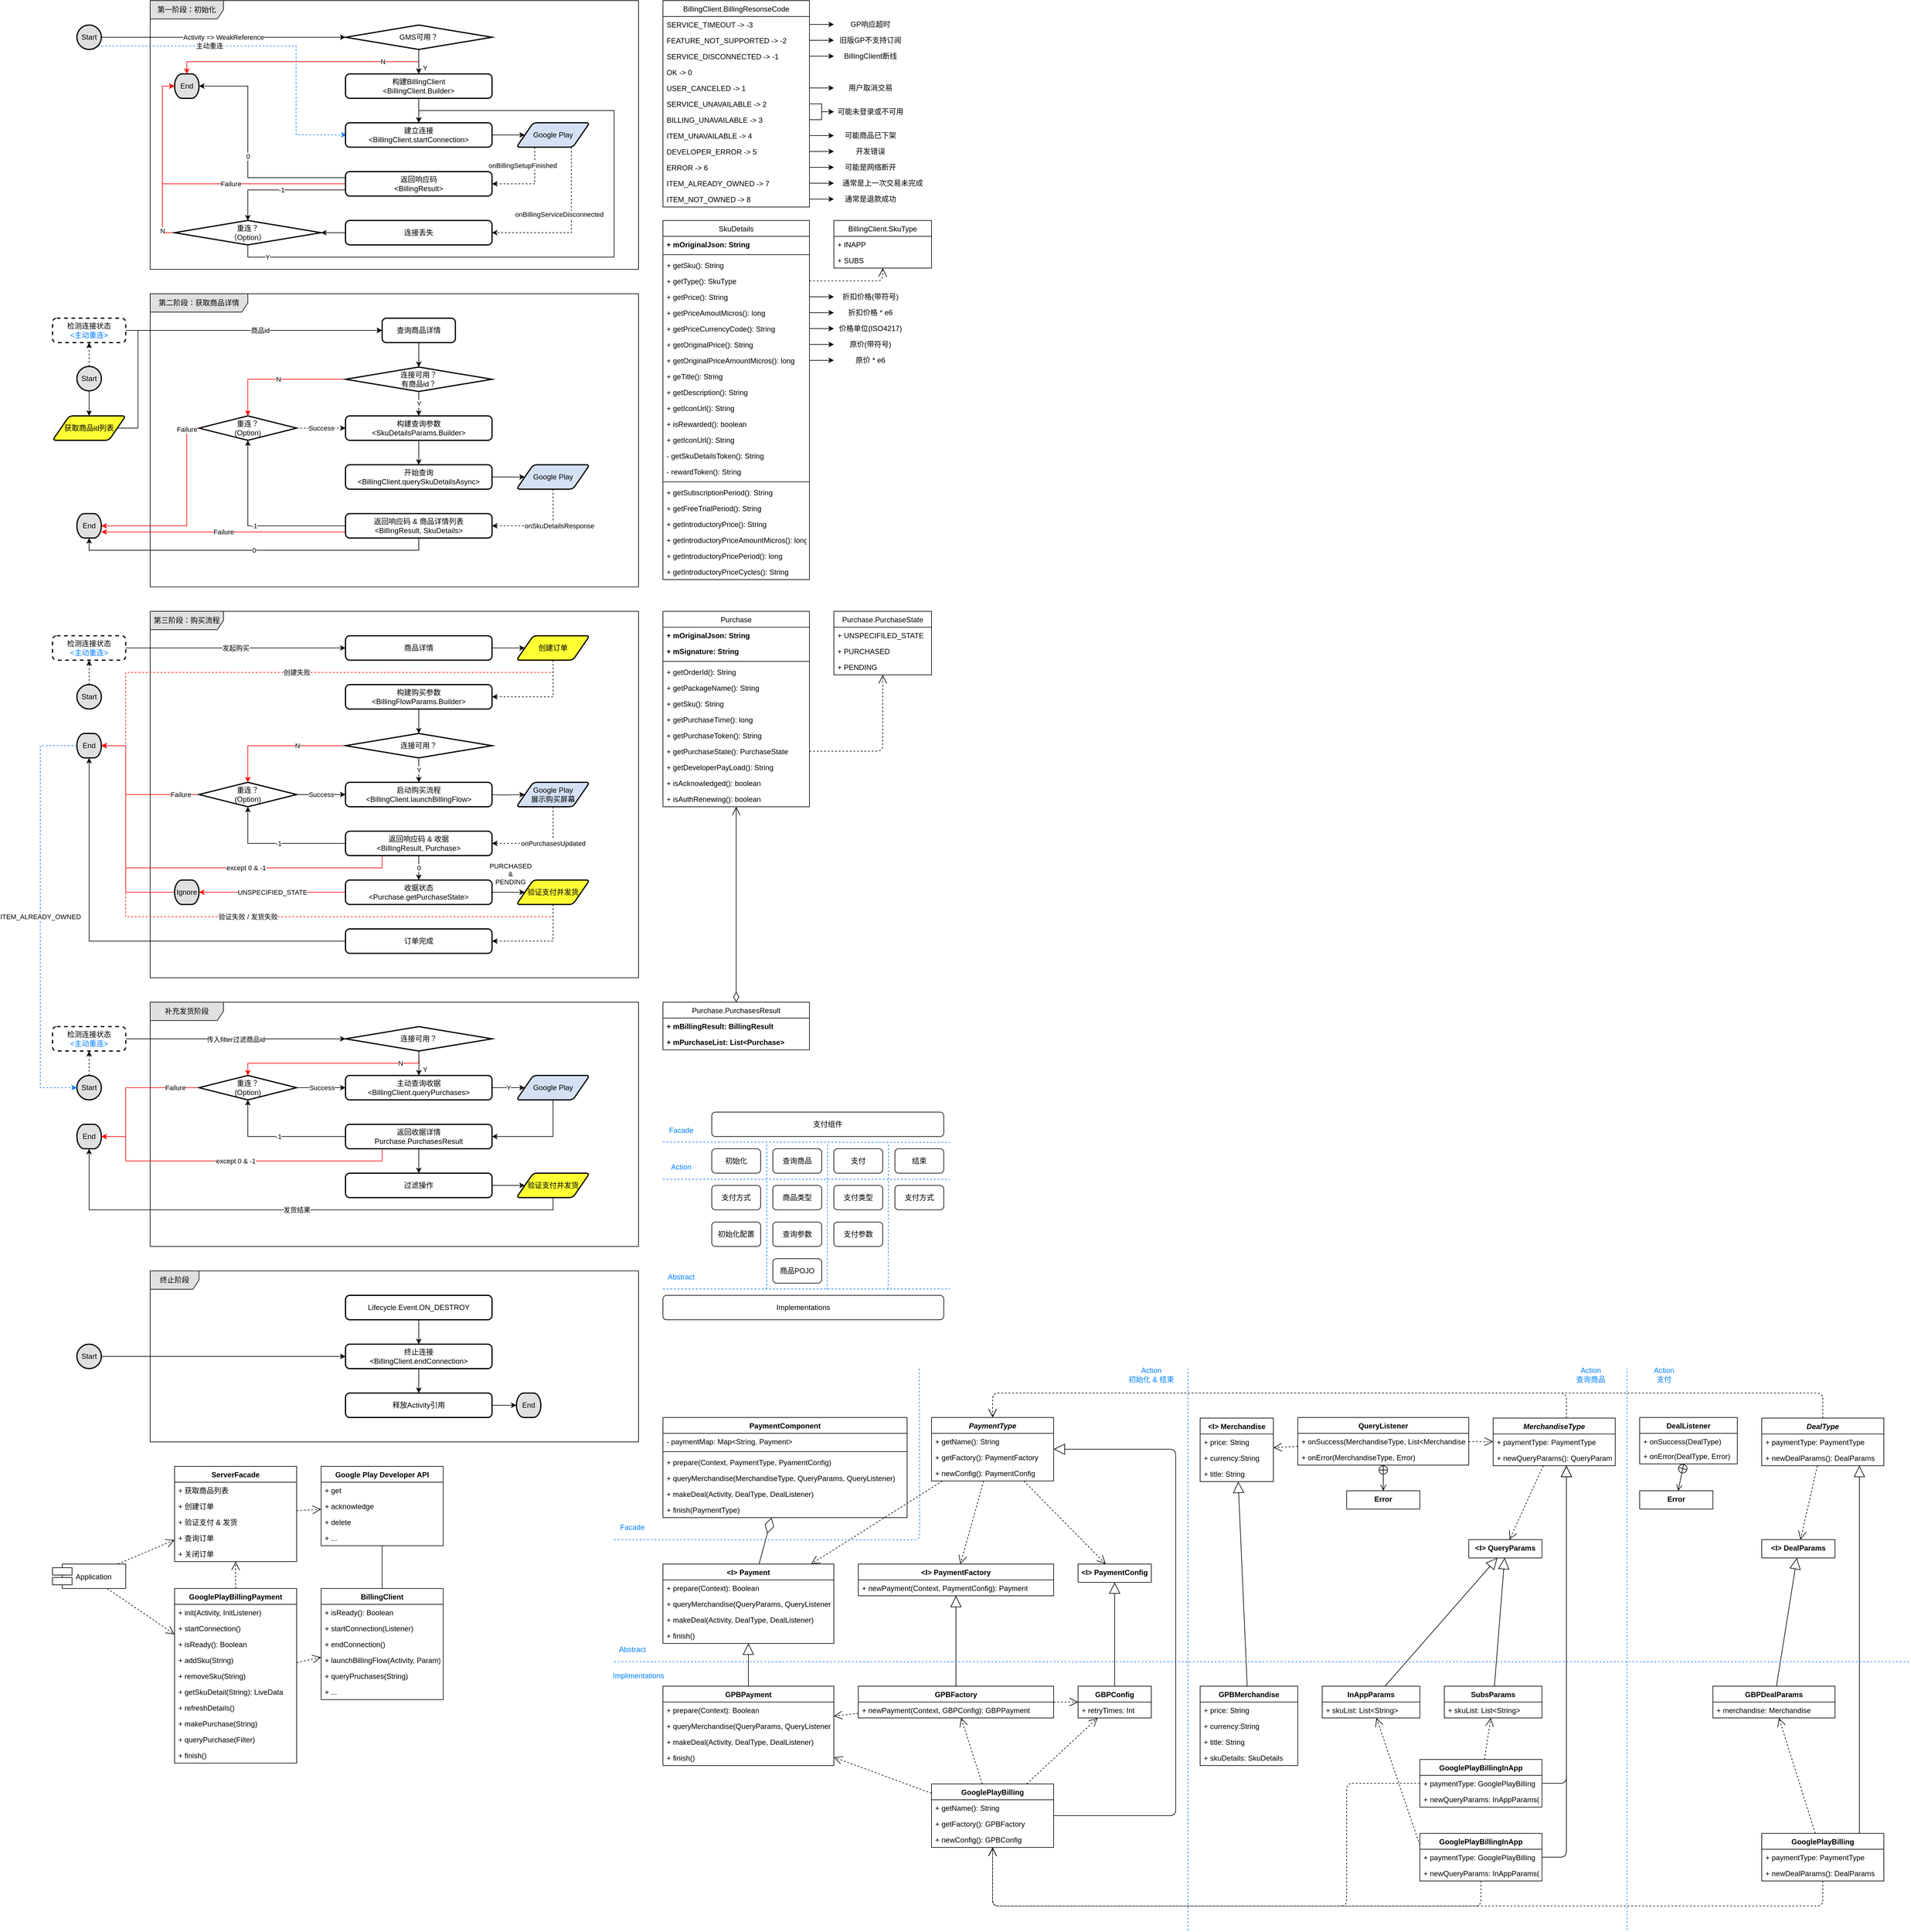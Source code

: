 <mxfile version="12.2.7" type="github" pages="1">
  <diagram id="brxKucpQ4XSAwI68gNvu" name="Page-1">
    <mxGraphModel dx="1955" dy="896" grid="1" gridSize="10" guides="1" tooltips="1" connect="1" arrows="1" fold="1" page="1" pageScale="1" pageWidth="2339" pageHeight="3300" math="0" shadow="0">
      <root>
        <mxCell id="0"/>
        <mxCell id="1" parent="0"/>
        <mxCell id="1P68BwMIQxXi_deiFwZ2-267" value="终止阶段" style="shape=umlFrame;whiteSpace=wrap;html=1;fillColor=#E0E0E0;width=80;height=30;" parent="1" vertex="1">
          <mxGeometry x="360" y="2280" width="800" height="280" as="geometry"/>
        </mxCell>
        <mxCell id="1P68BwMIQxXi_deiFwZ2-116" value="补充发货阶段" style="shape=umlFrame;whiteSpace=wrap;html=1;fillColor=#E0E0E0;width=120;height=30;" parent="1" vertex="1">
          <mxGeometry x="360" y="1840" width="800" height="400" as="geometry"/>
        </mxCell>
        <mxCell id="1P68BwMIQxXi_deiFwZ2-251" value="Success" style="edgeStyle=orthogonalEdgeStyle;rounded=0;orthogonalLoop=1;jettySize=auto;html=1;exitX=1;exitY=0.5;exitDx=0;exitDy=0;exitPerimeter=0;strokeColor=#000000;entryX=0;entryY=0.5;entryDx=0;entryDy=0;" parent="1" source="1P68BwMIQxXi_deiFwZ2-248" target="1P68BwMIQxXi_deiFwZ2-256" edge="1">
          <mxGeometry x="0.008" relative="1" as="geometry">
            <mxPoint x="680" y="1900" as="targetPoint"/>
            <mxPoint as="offset"/>
          </mxGeometry>
        </mxCell>
        <mxCell id="JIaDca9eBKveF-68zJ5j-20" value="第一阶段：初始化" style="shape=umlFrame;whiteSpace=wrap;html=1;fillColor=#E0E0E0;width=120;height=30;" parent="1" vertex="1">
          <mxGeometry x="360" y="200" width="800" height="440" as="geometry"/>
        </mxCell>
        <mxCell id="1P68BwMIQxXi_deiFwZ2-220" value="主动重连" style="dashed=1;edgeStyle=orthogonalEdgeStyle;rounded=0;orthogonalLoop=1;jettySize=auto;html=1;exitX=0.855;exitY=0.855;exitDx=0;exitDy=0;exitPerimeter=0;entryX=0.007;entryY=0.494;entryDx=0;entryDy=0;strokeColor=#007FFF;entryPerimeter=0;" parent="1" source="YImrFx-hV4mO0tuUi706-7" target="YImrFx-hV4mO0tuUi706-13" edge="1">
          <mxGeometry x="-0.338" relative="1" as="geometry">
            <mxPoint x="274.833" y="324.167" as="sourcePoint"/>
            <mxPoint x="679" y="420" as="targetPoint"/>
            <Array as="points">
              <mxPoint x="599" y="274"/>
              <mxPoint x="599" y="420"/>
            </Array>
            <mxPoint as="offset"/>
          </mxGeometry>
        </mxCell>
        <mxCell id="1P68BwMIQxXi_deiFwZ2-3" value="第二阶段：获取商品详情" style="shape=umlFrame;whiteSpace=wrap;html=1;fillColor=#E0E0E0;width=160;height=30;" parent="1" vertex="1">
          <mxGeometry x="360" y="680" width="800" height="480" as="geometry"/>
        </mxCell>
        <mxCell id="1P68BwMIQxXi_deiFwZ2-122" value="-1" style="edgeStyle=orthogonalEdgeStyle;rounded=0;orthogonalLoop=1;jettySize=auto;html=1;exitX=0;exitY=0.5;exitDx=0;exitDy=0;entryX=0.5;entryY=1;entryDx=0;entryDy=0;entryPerimeter=0;strokeColor=#000000;" parent="1" source="JIaDca9eBKveF-68zJ5j-35" target="1P68BwMIQxXi_deiFwZ2-121" edge="1">
          <mxGeometry relative="1" as="geometry">
            <mxPoint as="offset"/>
          </mxGeometry>
        </mxCell>
        <mxCell id="1P68BwMIQxXi_deiFwZ2-48" value="第三阶段：购买流程" style="shape=umlFrame;whiteSpace=wrap;html=1;fillColor=#E0E0E0;width=120;height=30;" parent="1" vertex="1">
          <mxGeometry x="360" y="1200" width="800" height="600" as="geometry"/>
        </mxCell>
        <mxCell id="YImrFx-hV4mO0tuUi706-10" value="N" style="edgeStyle=orthogonalEdgeStyle;rounded=0;orthogonalLoop=1;jettySize=auto;html=1;exitX=0.5;exitY=1;exitDx=0;exitDy=0;exitPerimeter=0;entryX=0.5;entryY=0;entryDx=0;entryDy=0;entryPerimeter=0;strokeColor=#FF0000;" parent="1" source="YImrFx-hV4mO0tuUi706-5" target="YImrFx-hV4mO0tuUi706-9" edge="1">
          <mxGeometry x="-0.621" relative="1" as="geometry">
            <Array as="points">
              <mxPoint x="800" y="300"/>
              <mxPoint x="420" y="300"/>
            </Array>
            <mxPoint as="offset"/>
          </mxGeometry>
        </mxCell>
        <mxCell id="JIaDca9eBKveF-68zJ5j-18" value="Y" style="edgeStyle=orthogonalEdgeStyle;rounded=0;orthogonalLoop=1;jettySize=auto;html=1;exitX=0.5;exitY=1;exitDx=0;exitDy=0;exitPerimeter=0;entryX=0.5;entryY=0;entryDx=0;entryDy=0;strokeColor=#000000;" parent="1" source="JIaDca9eBKveF-68zJ5j-14" target="YImrFx-hV4mO0tuUi706-13" edge="1">
          <mxGeometry x="-0.913" relative="1" as="geometry">
            <Array as="points">
              <mxPoint x="520" y="620"/>
              <mxPoint x="1120" y="620"/>
              <mxPoint x="1120" y="380"/>
              <mxPoint x="800" y="380"/>
            </Array>
            <mxPoint as="offset"/>
          </mxGeometry>
        </mxCell>
        <mxCell id="YImrFx-hV4mO0tuUi706-12" value="Y" style="edgeStyle=orthogonalEdgeStyle;rounded=0;orthogonalLoop=1;jettySize=auto;html=1;exitX=0.5;exitY=1;exitDx=0;exitDy=0;exitPerimeter=0;" parent="1" source="YImrFx-hV4mO0tuUi706-5" target="YImrFx-hV4mO0tuUi706-11" edge="1">
          <mxGeometry x="0.497" y="10" relative="1" as="geometry">
            <mxPoint as="offset"/>
          </mxGeometry>
        </mxCell>
        <mxCell id="YImrFx-hV4mO0tuUi706-5" value="GMS可用？" style="strokeWidth=2;html=1;shape=mxgraph.flowchart.decision;whiteSpace=wrap;fillColor=none;" parent="1" vertex="1">
          <mxGeometry x="680" y="240" width="240" height="40" as="geometry"/>
        </mxCell>
        <mxCell id="YImrFx-hV4mO0tuUi706-8" value="Activity =&amp;gt; WeakReference" style="edgeStyle=orthogonalEdgeStyle;rounded=0;orthogonalLoop=1;jettySize=auto;html=1;exitX=1;exitY=0.5;exitDx=0;exitDy=0;exitPerimeter=0;" parent="1" source="YImrFx-hV4mO0tuUi706-7" edge="1">
          <mxGeometry relative="1" as="geometry">
            <mxPoint x="680" y="260" as="targetPoint"/>
            <Array as="points">
              <mxPoint x="300" y="260"/>
              <mxPoint x="300" y="260"/>
            </Array>
          </mxGeometry>
        </mxCell>
        <mxCell id="YImrFx-hV4mO0tuUi706-7" value="Start" style="strokeWidth=2;html=1;shape=mxgraph.flowchart.start_2;whiteSpace=wrap;fillColor=#E0E0E0;" parent="1" vertex="1">
          <mxGeometry x="240" y="240" width="40" height="40" as="geometry"/>
        </mxCell>
        <mxCell id="YImrFx-hV4mO0tuUi706-9" value="End" style="strokeWidth=2;html=1;shape=mxgraph.flowchart.terminator;whiteSpace=wrap;fillColor=#E0E0E0;" parent="1" vertex="1">
          <mxGeometry x="400" y="320" width="40" height="40" as="geometry"/>
        </mxCell>
        <mxCell id="YImrFx-hV4mO0tuUi706-14" style="edgeStyle=orthogonalEdgeStyle;rounded=0;orthogonalLoop=1;jettySize=auto;html=1;exitX=0.5;exitY=1;exitDx=0;exitDy=0;entryX=0.5;entryY=0;entryDx=0;entryDy=0;" parent="1" source="YImrFx-hV4mO0tuUi706-11" target="YImrFx-hV4mO0tuUi706-13" edge="1">
          <mxGeometry relative="1" as="geometry"/>
        </mxCell>
        <mxCell id="YImrFx-hV4mO0tuUi706-11" value="构建BillingClient&lt;br&gt;&amp;lt;BillingClient.Builder&amp;gt;" style="rounded=1;whiteSpace=wrap;html=1;absoluteArcSize=1;arcSize=14;strokeWidth=2;fillColor=none;" parent="1" vertex="1">
          <mxGeometry x="680" y="320" width="240" height="40" as="geometry"/>
        </mxCell>
        <mxCell id="YImrFx-hV4mO0tuUi706-20" style="edgeStyle=orthogonalEdgeStyle;rounded=0;orthogonalLoop=1;jettySize=auto;html=1;exitX=1;exitY=0.5;exitDx=0;exitDy=0;entryX=0;entryY=0.5;entryDx=0;entryDy=0;" parent="1" source="YImrFx-hV4mO0tuUi706-13" target="YImrFx-hV4mO0tuUi706-19" edge="1">
          <mxGeometry relative="1" as="geometry"/>
        </mxCell>
        <mxCell id="YImrFx-hV4mO0tuUi706-13" value="建立连接&lt;br&gt;&amp;lt;BillingClient.startConnection&amp;gt;" style="rounded=1;whiteSpace=wrap;html=1;absoluteArcSize=1;arcSize=14;strokeWidth=2;fillColor=none;" parent="1" vertex="1">
          <mxGeometry x="680" y="400" width="240" height="40" as="geometry"/>
        </mxCell>
        <mxCell id="YImrFx-hV4mO0tuUi706-23" value="onBillingSetupFinished" style="edgeStyle=orthogonalEdgeStyle;rounded=0;orthogonalLoop=1;jettySize=auto;html=1;exitX=0.25;exitY=1;exitDx=0;exitDy=0;entryX=1;entryY=0.5;entryDx=0;entryDy=0;dashed=1;" parent="1" source="YImrFx-hV4mO0tuUi706-19" target="YImrFx-hV4mO0tuUi706-21" edge="1">
          <mxGeometry x="0.231" y="-30" relative="1" as="geometry">
            <Array as="points">
              <mxPoint x="990" y="500"/>
            </Array>
            <mxPoint as="offset"/>
          </mxGeometry>
        </mxCell>
        <mxCell id="YImrFx-hV4mO0tuUi706-24" value="onBillingServiceDisconnected" style="edgeStyle=orthogonalEdgeStyle;rounded=0;orthogonalLoop=1;jettySize=auto;html=1;exitX=0.75;exitY=1;exitDx=0;exitDy=0;entryX=1;entryY=0.5;entryDx=0;entryDy=0;dashed=1;" parent="1" source="YImrFx-hV4mO0tuUi706-19" target="YImrFx-hV4mO0tuUi706-22" edge="1">
          <mxGeometry x="-0.185" y="-20" relative="1" as="geometry">
            <mxPoint as="offset"/>
          </mxGeometry>
        </mxCell>
        <mxCell id="YImrFx-hV4mO0tuUi706-19" value="Google Play" style="shape=parallelogram;html=1;strokeWidth=2;perimeter=parallelogramPerimeter;whiteSpace=wrap;rounded=1;arcSize=12;size=0.23;fillColor=#D4E1F5;" parent="1" vertex="1">
          <mxGeometry x="960" y="400" width="120" height="40" as="geometry"/>
        </mxCell>
        <mxCell id="JIaDca9eBKveF-68zJ5j-15" value="-1" style="edgeStyle=orthogonalEdgeStyle;rounded=0;orthogonalLoop=1;jettySize=auto;html=1;exitX=0;exitY=0.75;exitDx=0;exitDy=0;entryX=0.5;entryY=0;entryDx=0;entryDy=0;entryPerimeter=0;" parent="1" source="YImrFx-hV4mO0tuUi706-21" target="JIaDca9eBKveF-68zJ5j-14" edge="1">
          <mxGeometry relative="1" as="geometry"/>
        </mxCell>
        <mxCell id="JIaDca9eBKveF-68zJ5j-17" value="Failure" style="edgeStyle=orthogonalEdgeStyle;rounded=0;orthogonalLoop=1;jettySize=auto;html=1;exitX=0;exitY=0.5;exitDx=0;exitDy=0;entryX=0;entryY=0.5;entryDx=0;entryDy=0;entryPerimeter=0;strokeColor=#FF0000;" parent="1" source="YImrFx-hV4mO0tuUi706-21" target="YImrFx-hV4mO0tuUi706-9" edge="1">
          <mxGeometry x="-0.214" relative="1" as="geometry">
            <mxPoint as="offset"/>
            <Array as="points">
              <mxPoint x="380" y="500"/>
              <mxPoint x="380" y="340"/>
            </Array>
          </mxGeometry>
        </mxCell>
        <mxCell id="1P68BwMIQxXi_deiFwZ2-169" value="0" style="edgeStyle=orthogonalEdgeStyle;rounded=0;orthogonalLoop=1;jettySize=auto;html=1;exitX=0;exitY=0.25;exitDx=0;exitDy=0;entryX=1;entryY=0.5;entryDx=0;entryDy=0;entryPerimeter=0;strokeColor=#000000;" parent="1" source="YImrFx-hV4mO0tuUi706-21" target="YImrFx-hV4mO0tuUi706-9" edge="1">
          <mxGeometry relative="1" as="geometry">
            <Array as="points">
              <mxPoint x="520" y="490"/>
              <mxPoint x="520" y="340"/>
            </Array>
          </mxGeometry>
        </mxCell>
        <mxCell id="YImrFx-hV4mO0tuUi706-21" value="返回响应码&lt;br&gt;&amp;lt;BillingResult&amp;gt;" style="rounded=1;whiteSpace=wrap;html=1;absoluteArcSize=1;arcSize=14;strokeWidth=2;fillColor=none;" parent="1" vertex="1">
          <mxGeometry x="680" y="480" width="240" height="40" as="geometry"/>
        </mxCell>
        <mxCell id="JIaDca9eBKveF-68zJ5j-16" style="edgeStyle=orthogonalEdgeStyle;rounded=0;orthogonalLoop=1;jettySize=auto;html=1;exitX=0;exitY=0.5;exitDx=0;exitDy=0;entryX=1;entryY=0.5;entryDx=0;entryDy=0;entryPerimeter=0;" parent="1" source="YImrFx-hV4mO0tuUi706-22" target="JIaDca9eBKveF-68zJ5j-14" edge="1">
          <mxGeometry relative="1" as="geometry"/>
        </mxCell>
        <mxCell id="YImrFx-hV4mO0tuUi706-22" value="连接丢失" style="rounded=1;whiteSpace=wrap;html=1;absoluteArcSize=1;arcSize=14;strokeWidth=2;fillColor=none;" parent="1" vertex="1">
          <mxGeometry x="680" y="560" width="240" height="40" as="geometry"/>
        </mxCell>
        <mxCell id="JIaDca9eBKveF-68zJ5j-1" value="BillingClient.BillingResonseCode" style="swimlane;fontStyle=0;childLayout=stackLayout;horizontal=1;startSize=26;fillColor=none;horizontalStack=0;resizeParent=1;resizeParentMax=0;resizeLast=0;collapsible=1;marginBottom=0;" parent="1" vertex="1">
          <mxGeometry x="1200" y="200" width="240" height="338" as="geometry"/>
        </mxCell>
        <mxCell id="JIaDca9eBKveF-68zJ5j-2" value="SERVICE_TIMEOUT -&gt; -3" style="text;strokeColor=none;fillColor=none;align=left;verticalAlign=top;spacingLeft=4;spacingRight=4;overflow=hidden;rotatable=0;points=[[0,0.5],[1,0.5]];portConstraint=eastwest;" parent="JIaDca9eBKveF-68zJ5j-1" vertex="1">
          <mxGeometry y="26" width="240" height="26" as="geometry"/>
        </mxCell>
        <mxCell id="JIaDca9eBKveF-68zJ5j-3" value="FEATURE_NOT_SUPPORTED -&gt; -2" style="text;strokeColor=none;fillColor=none;align=left;verticalAlign=top;spacingLeft=4;spacingRight=4;overflow=hidden;rotatable=0;points=[[0,0.5],[1,0.5]];portConstraint=eastwest;" parent="JIaDca9eBKveF-68zJ5j-1" vertex="1">
          <mxGeometry y="52" width="240" height="26" as="geometry"/>
        </mxCell>
        <mxCell id="JIaDca9eBKveF-68zJ5j-7" value="SERVICE_DISCONNECTED -&gt; -1" style="text;strokeColor=none;fillColor=none;align=left;verticalAlign=top;spacingLeft=4;spacingRight=4;overflow=hidden;rotatable=0;points=[[0,0.5],[1,0.5]];portConstraint=eastwest;" parent="JIaDca9eBKveF-68zJ5j-1" vertex="1">
          <mxGeometry y="78" width="240" height="26" as="geometry"/>
        </mxCell>
        <mxCell id="JIaDca9eBKveF-68zJ5j-5" value="OK -&gt; 0" style="text;strokeColor=none;fillColor=none;align=left;verticalAlign=top;spacingLeft=4;spacingRight=4;overflow=hidden;rotatable=0;points=[[0,0.5],[1,0.5]];portConstraint=eastwest;" parent="JIaDca9eBKveF-68zJ5j-1" vertex="1">
          <mxGeometry y="104" width="240" height="26" as="geometry"/>
        </mxCell>
        <mxCell id="JIaDca9eBKveF-68zJ5j-6" value="USER_CANCELED -&gt; 1" style="text;strokeColor=none;fillColor=none;align=left;verticalAlign=top;spacingLeft=4;spacingRight=4;overflow=hidden;rotatable=0;points=[[0,0.5],[1,0.5]];portConstraint=eastwest;" parent="JIaDca9eBKveF-68zJ5j-1" vertex="1">
          <mxGeometry y="130" width="240" height="26" as="geometry"/>
        </mxCell>
        <mxCell id="JIaDca9eBKveF-68zJ5j-8" value="SERVICE_UNAVAILABLE -&gt; 2" style="text;strokeColor=none;fillColor=none;align=left;verticalAlign=top;spacingLeft=4;spacingRight=4;overflow=hidden;rotatable=0;points=[[0,0.5],[1,0.5]];portConstraint=eastwest;" parent="JIaDca9eBKveF-68zJ5j-1" vertex="1">
          <mxGeometry y="156" width="240" height="26" as="geometry"/>
        </mxCell>
        <mxCell id="JIaDca9eBKveF-68zJ5j-10" value="BILLING_UNAVAILABLE -&gt; 3" style="text;strokeColor=none;fillColor=none;align=left;verticalAlign=top;spacingLeft=4;spacingRight=4;overflow=hidden;rotatable=0;points=[[0,0.5],[1,0.5]];portConstraint=eastwest;" parent="JIaDca9eBKveF-68zJ5j-1" vertex="1">
          <mxGeometry y="182" width="240" height="26" as="geometry"/>
        </mxCell>
        <mxCell id="JIaDca9eBKveF-68zJ5j-9" value="ITEM_UNAVAILABLE -&gt; 4" style="text;strokeColor=none;fillColor=none;align=left;verticalAlign=top;spacingLeft=4;spacingRight=4;overflow=hidden;rotatable=0;points=[[0,0.5],[1,0.5]];portConstraint=eastwest;" parent="JIaDca9eBKveF-68zJ5j-1" vertex="1">
          <mxGeometry y="208" width="240" height="26" as="geometry"/>
        </mxCell>
        <mxCell id="JIaDca9eBKveF-68zJ5j-4" value="DEVELOPER_ERROR -&gt; 5" style="text;strokeColor=none;fillColor=none;align=left;verticalAlign=top;spacingLeft=4;spacingRight=4;overflow=hidden;rotatable=0;points=[[0,0.5],[1,0.5]];portConstraint=eastwest;" parent="JIaDca9eBKveF-68zJ5j-1" vertex="1">
          <mxGeometry y="234" width="240" height="26" as="geometry"/>
        </mxCell>
        <mxCell id="JIaDca9eBKveF-68zJ5j-13" value="ERROR -&gt; 6" style="text;strokeColor=none;fillColor=none;align=left;verticalAlign=top;spacingLeft=4;spacingRight=4;overflow=hidden;rotatable=0;points=[[0,0.5],[1,0.5]];portConstraint=eastwest;" parent="JIaDca9eBKveF-68zJ5j-1" vertex="1">
          <mxGeometry y="260" width="240" height="26" as="geometry"/>
        </mxCell>
        <mxCell id="JIaDca9eBKveF-68zJ5j-12" value="ITEM_ALREADY_OWNED -&gt; 7" style="text;strokeColor=none;fillColor=none;align=left;verticalAlign=top;spacingLeft=4;spacingRight=4;overflow=hidden;rotatable=0;points=[[0,0.5],[1,0.5]];portConstraint=eastwest;" parent="JIaDca9eBKveF-68zJ5j-1" vertex="1">
          <mxGeometry y="286" width="240" height="26" as="geometry"/>
        </mxCell>
        <mxCell id="JIaDca9eBKveF-68zJ5j-11" value="ITEM_NOT_OWNED -&gt; 8" style="text;strokeColor=none;fillColor=none;align=left;verticalAlign=top;spacingLeft=4;spacingRight=4;overflow=hidden;rotatable=0;points=[[0,0.5],[1,0.5]];portConstraint=eastwest;" parent="JIaDca9eBKveF-68zJ5j-1" vertex="1">
          <mxGeometry y="312" width="240" height="26" as="geometry"/>
        </mxCell>
        <mxCell id="JIaDca9eBKveF-68zJ5j-19" value="N" style="edgeStyle=orthogonalEdgeStyle;rounded=0;orthogonalLoop=1;jettySize=auto;html=1;exitX=0;exitY=0.5;exitDx=0;exitDy=0;exitPerimeter=0;entryX=0;entryY=0.5;entryDx=0;entryDy=0;entryPerimeter=0;strokeColor=#FF0000;" parent="1" source="JIaDca9eBKveF-68zJ5j-14" target="YImrFx-hV4mO0tuUi706-9" edge="1">
          <mxGeometry x="-0.833" relative="1" as="geometry">
            <Array as="points">
              <mxPoint x="380" y="580"/>
              <mxPoint x="380" y="340"/>
            </Array>
            <mxPoint as="offset"/>
          </mxGeometry>
        </mxCell>
        <mxCell id="JIaDca9eBKveF-68zJ5j-14" value="重连？&lt;br&gt;（Option）" style="strokeWidth=2;html=1;shape=mxgraph.flowchart.decision;whiteSpace=wrap;fillColor=none;" parent="1" vertex="1">
          <mxGeometry x="400" y="560" width="240" height="40" as="geometry"/>
        </mxCell>
        <mxCell id="JIaDca9eBKveF-68zJ5j-28" style="edgeStyle=orthogonalEdgeStyle;rounded=0;orthogonalLoop=1;jettySize=auto;html=1;entryX=0.5;entryY=0;entryDx=0;entryDy=0;entryPerimeter=0;shadow=0;strokeColor=#000000;" parent="1" source="1P68BwMIQxXi_deiFwZ2-186" target="JIaDca9eBKveF-68zJ5j-25" edge="1">
          <mxGeometry relative="1" as="geometry">
            <mxPoint x="800" y="760" as="sourcePoint"/>
          </mxGeometry>
        </mxCell>
        <mxCell id="JIaDca9eBKveF-68zJ5j-24" value="获取商品id列表" style="shape=parallelogram;html=1;strokeWidth=2;perimeter=parallelogramPerimeter;whiteSpace=wrap;rounded=1;arcSize=12;size=0.23;fillColor=#FFFF33;shadow=0;" parent="1" vertex="1">
          <mxGeometry x="200" y="880" width="120" height="40" as="geometry"/>
        </mxCell>
        <mxCell id="JIaDca9eBKveF-68zJ5j-30" value="Y" style="edgeStyle=orthogonalEdgeStyle;rounded=0;orthogonalLoop=1;jettySize=auto;html=1;exitX=0.5;exitY=1;exitDx=0;exitDy=0;exitPerimeter=0;shadow=0;strokeColor=#000000;" parent="1" source="JIaDca9eBKveF-68zJ5j-25" target="JIaDca9eBKveF-68zJ5j-29" edge="1">
          <mxGeometry relative="1" as="geometry"/>
        </mxCell>
        <mxCell id="1P68BwMIQxXi_deiFwZ2-268" value="N" style="edgeStyle=orthogonalEdgeStyle;rounded=0;orthogonalLoop=1;jettySize=auto;html=1;exitX=0;exitY=0.5;exitDx=0;exitDy=0;exitPerimeter=0;entryX=0.5;entryY=0;entryDx=0;entryDy=0;entryPerimeter=0;strokeColor=#FF0000;" parent="1" source="JIaDca9eBKveF-68zJ5j-25" target="1P68BwMIQxXi_deiFwZ2-121" edge="1">
          <mxGeometry relative="1" as="geometry">
            <Array as="points">
              <mxPoint x="520" y="820"/>
            </Array>
          </mxGeometry>
        </mxCell>
        <mxCell id="JIaDca9eBKveF-68zJ5j-25" value="连接可用？&lt;br&gt;有商品id？" style="strokeWidth=2;html=1;shape=mxgraph.flowchart.decision;whiteSpace=wrap;fillColor=none;" parent="1" vertex="1">
          <mxGeometry x="680" y="800" width="240" height="40" as="geometry"/>
        </mxCell>
        <mxCell id="JIaDca9eBKveF-68zJ5j-32" style="edgeStyle=orthogonalEdgeStyle;rounded=0;orthogonalLoop=1;jettySize=auto;html=1;exitX=0.5;exitY=1;exitDx=0;exitDy=0;entryX=0.5;entryY=0;entryDx=0;entryDy=0;shadow=0;strokeColor=#000000;" parent="1" source="JIaDca9eBKveF-68zJ5j-29" target="JIaDca9eBKveF-68zJ5j-31" edge="1">
          <mxGeometry relative="1" as="geometry"/>
        </mxCell>
        <mxCell id="JIaDca9eBKveF-68zJ5j-29" value="构建查询参数&lt;br&gt;&amp;lt;SkuDetailsParams.Builder&amp;gt;" style="rounded=1;whiteSpace=wrap;html=1;absoluteArcSize=1;arcSize=14;strokeWidth=2;fillColor=none;" parent="1" vertex="1">
          <mxGeometry x="680" y="880" width="240" height="40" as="geometry"/>
        </mxCell>
        <mxCell id="JIaDca9eBKveF-68zJ5j-34" style="edgeStyle=orthogonalEdgeStyle;rounded=0;orthogonalLoop=1;jettySize=auto;html=1;exitX=1;exitY=0.5;exitDx=0;exitDy=0;entryX=0;entryY=0.5;entryDx=0;entryDy=0;shadow=0;strokeColor=#000000;" parent="1" source="JIaDca9eBKveF-68zJ5j-31" target="JIaDca9eBKveF-68zJ5j-33" edge="1">
          <mxGeometry relative="1" as="geometry"/>
        </mxCell>
        <mxCell id="JIaDca9eBKveF-68zJ5j-31" value="开始查询&lt;br&gt;&amp;lt;BillingClient.querySkuDetailsAsync&amp;gt;" style="rounded=1;whiteSpace=wrap;html=1;absoluteArcSize=1;arcSize=14;strokeWidth=2;fillColor=none;" parent="1" vertex="1">
          <mxGeometry x="680" y="960" width="240" height="40" as="geometry"/>
        </mxCell>
        <mxCell id="JIaDca9eBKveF-68zJ5j-36" value="onSkuDetailsResponse" style="edgeStyle=orthogonalEdgeStyle;rounded=0;orthogonalLoop=1;jettySize=auto;html=1;exitX=0.5;exitY=1;exitDx=0;exitDy=0;entryX=1;entryY=0.5;entryDx=0;entryDy=0;shadow=0;strokeColor=#000000;dashed=1;" parent="1" source="JIaDca9eBKveF-68zJ5j-33" target="JIaDca9eBKveF-68zJ5j-35" edge="1">
          <mxGeometry x="-0.25" y="10" relative="1" as="geometry">
            <mxPoint x="10" y="-10" as="offset"/>
          </mxGeometry>
        </mxCell>
        <mxCell id="JIaDca9eBKveF-68zJ5j-33" value="Google Play" style="shape=parallelogram;html=1;strokeWidth=2;perimeter=parallelogramPerimeter;whiteSpace=wrap;rounded=1;arcSize=12;size=0.23;fillColor=#D4E1F5;" parent="1" vertex="1">
          <mxGeometry x="960" y="960" width="120" height="40" as="geometry"/>
        </mxCell>
        <mxCell id="JIaDca9eBKveF-68zJ5j-38" value="0" style="edgeStyle=orthogonalEdgeStyle;rounded=0;orthogonalLoop=1;jettySize=auto;html=1;exitX=0.5;exitY=1;exitDx=0;exitDy=0;shadow=0;strokeColor=#000000;entryX=0.5;entryY=1;entryDx=0;entryDy=0;entryPerimeter=0;" parent="1" source="JIaDca9eBKveF-68zJ5j-35" target="JHF-u0DS37pgtkVic2rU-1" edge="1">
          <mxGeometry relative="1" as="geometry">
            <mxPoint x="800" y="1120" as="targetPoint"/>
          </mxGeometry>
        </mxCell>
        <mxCell id="JIaDca9eBKveF-68zJ5j-40" value="Failure" style="edgeStyle=orthogonalEdgeStyle;rounded=0;orthogonalLoop=1;jettySize=auto;html=1;exitX=0;exitY=0.75;exitDx=0;exitDy=0;shadow=0;strokeColor=#FF0000;" parent="1" source="JIaDca9eBKveF-68zJ5j-35" target="JHF-u0DS37pgtkVic2rU-1" edge="1">
          <mxGeometry relative="1" as="geometry">
            <mxPoint x="640" y="1060" as="targetPoint"/>
            <Array as="points">
              <mxPoint x="450" y="1070"/>
              <mxPoint x="450" y="1070"/>
            </Array>
          </mxGeometry>
        </mxCell>
        <mxCell id="JIaDca9eBKveF-68zJ5j-35" value="返回响应码 &amp;amp;&amp;nbsp;商品详情列表&lt;br&gt;&amp;lt;BillingResult,&amp;nbsp;SkuDetails&amp;gt;" style="rounded=1;whiteSpace=wrap;html=1;absoluteArcSize=1;arcSize=14;strokeWidth=2;fillColor=none;" parent="1" vertex="1">
          <mxGeometry x="680" y="1040" width="240" height="40" as="geometry"/>
        </mxCell>
        <mxCell id="JIaDca9eBKveF-68zJ5j-43" value="SkuDetails" style="swimlane;fontStyle=0;childLayout=stackLayout;horizontal=1;startSize=26;fillColor=none;horizontalStack=0;resizeParent=1;resizeParentMax=0;resizeLast=0;collapsible=1;marginBottom=0;" parent="1" vertex="1">
          <mxGeometry x="1200" y="560" width="240" height="588" as="geometry"/>
        </mxCell>
        <mxCell id="JIaDca9eBKveF-68zJ5j-44" value="+ mOriginalJson: String" style="text;strokeColor=none;fillColor=none;align=left;verticalAlign=top;spacingLeft=4;spacingRight=4;overflow=hidden;rotatable=0;points=[[0,0.5],[1,0.5]];portConstraint=eastwest;fontStyle=1" parent="JIaDca9eBKveF-68zJ5j-43" vertex="1">
          <mxGeometry y="26" width="240" height="26" as="geometry"/>
        </mxCell>
        <mxCell id="JIaDca9eBKveF-68zJ5j-54" value="" style="line;strokeWidth=1;fillColor=none;align=left;verticalAlign=middle;spacingTop=-1;spacingLeft=3;spacingRight=3;rotatable=0;labelPosition=right;points=[];portConstraint=eastwest;" parent="JIaDca9eBKveF-68zJ5j-43" vertex="1">
          <mxGeometry y="52" width="240" height="8" as="geometry"/>
        </mxCell>
        <mxCell id="JIaDca9eBKveF-68zJ5j-45" value="+ getSku(): String" style="text;strokeColor=none;fillColor=none;align=left;verticalAlign=top;spacingLeft=4;spacingRight=4;overflow=hidden;rotatable=0;points=[[0,0.5],[1,0.5]];portConstraint=eastwest;" parent="JIaDca9eBKveF-68zJ5j-43" vertex="1">
          <mxGeometry y="60" width="240" height="26" as="geometry"/>
        </mxCell>
        <mxCell id="JIaDca9eBKveF-68zJ5j-46" value="+ getType(): SkuType" style="text;strokeColor=none;fillColor=none;align=left;verticalAlign=top;spacingLeft=4;spacingRight=4;overflow=hidden;rotatable=0;points=[[0,0.5],[1,0.5]];portConstraint=eastwest;" parent="JIaDca9eBKveF-68zJ5j-43" vertex="1">
          <mxGeometry y="86" width="240" height="26" as="geometry"/>
        </mxCell>
        <mxCell id="JIaDca9eBKveF-68zJ5j-56" value="+ getPrice(): String" style="text;strokeColor=none;fillColor=none;align=left;verticalAlign=top;spacingLeft=4;spacingRight=4;overflow=hidden;rotatable=0;points=[[0,0.5],[1,0.5]];portConstraint=eastwest;" parent="JIaDca9eBKveF-68zJ5j-43" vertex="1">
          <mxGeometry y="112" width="240" height="26" as="geometry"/>
        </mxCell>
        <mxCell id="JIaDca9eBKveF-68zJ5j-57" value="+ getPriceAmoutMicros(): long" style="text;strokeColor=none;fillColor=none;align=left;verticalAlign=top;spacingLeft=4;spacingRight=4;overflow=hidden;rotatable=0;points=[[0,0.5],[1,0.5]];portConstraint=eastwest;" parent="JIaDca9eBKveF-68zJ5j-43" vertex="1">
          <mxGeometry y="138" width="240" height="26" as="geometry"/>
        </mxCell>
        <mxCell id="JIaDca9eBKveF-68zJ5j-58" value="+ getPriceCurrencyCode(): String" style="text;strokeColor=none;fillColor=none;align=left;verticalAlign=top;spacingLeft=4;spacingRight=4;overflow=hidden;rotatable=0;points=[[0,0.5],[1,0.5]];portConstraint=eastwest;" parent="JIaDca9eBKveF-68zJ5j-43" vertex="1">
          <mxGeometry y="164" width="240" height="26" as="geometry"/>
        </mxCell>
        <mxCell id="JIaDca9eBKveF-68zJ5j-59" value="+ getOriginalPrice(): String" style="text;strokeColor=none;fillColor=none;align=left;verticalAlign=top;spacingLeft=4;spacingRight=4;overflow=hidden;rotatable=0;points=[[0,0.5],[1,0.5]];portConstraint=eastwest;" parent="JIaDca9eBKveF-68zJ5j-43" vertex="1">
          <mxGeometry y="190" width="240" height="26" as="geometry"/>
        </mxCell>
        <mxCell id="JIaDca9eBKveF-68zJ5j-60" value="+ getOriginalPriceAmountMicros(): long" style="text;strokeColor=none;fillColor=none;align=left;verticalAlign=top;spacingLeft=4;spacingRight=4;overflow=hidden;rotatable=0;points=[[0,0.5],[1,0.5]];portConstraint=eastwest;" parent="JIaDca9eBKveF-68zJ5j-43" vertex="1">
          <mxGeometry y="216" width="240" height="26" as="geometry"/>
        </mxCell>
        <mxCell id="JIaDca9eBKveF-68zJ5j-62" value="+ geTitle(): String" style="text;strokeColor=none;fillColor=none;align=left;verticalAlign=top;spacingLeft=4;spacingRight=4;overflow=hidden;rotatable=0;points=[[0,0.5],[1,0.5]];portConstraint=eastwest;" parent="JIaDca9eBKveF-68zJ5j-43" vertex="1">
          <mxGeometry y="242" width="240" height="26" as="geometry"/>
        </mxCell>
        <mxCell id="JIaDca9eBKveF-68zJ5j-61" value="+ getDescription(): String" style="text;strokeColor=none;fillColor=none;align=left;verticalAlign=top;spacingLeft=4;spacingRight=4;overflow=hidden;rotatable=0;points=[[0,0.5],[1,0.5]];portConstraint=eastwest;" parent="JIaDca9eBKveF-68zJ5j-43" vertex="1">
          <mxGeometry y="268" width="240" height="26" as="geometry"/>
        </mxCell>
        <mxCell id="JIaDca9eBKveF-68zJ5j-70" value="+ getIconUrl(): String" style="text;strokeColor=none;fillColor=none;align=left;verticalAlign=top;spacingLeft=4;spacingRight=4;overflow=hidden;rotatable=0;points=[[0,0.5],[1,0.5]];portConstraint=eastwest;" parent="JIaDca9eBKveF-68zJ5j-43" vertex="1">
          <mxGeometry y="294" width="240" height="26" as="geometry"/>
        </mxCell>
        <mxCell id="JIaDca9eBKveF-68zJ5j-71" value="+ isRewarded(): boolean" style="text;strokeColor=none;fillColor=none;align=left;verticalAlign=top;spacingLeft=4;spacingRight=4;overflow=hidden;rotatable=0;points=[[0,0.5],[1,0.5]];portConstraint=eastwest;" parent="JIaDca9eBKveF-68zJ5j-43" vertex="1">
          <mxGeometry y="320" width="240" height="26" as="geometry"/>
        </mxCell>
        <mxCell id="JIaDca9eBKveF-68zJ5j-73" value="+ getIconUrl(): String" style="text;strokeColor=none;fillColor=none;align=left;verticalAlign=top;spacingLeft=4;spacingRight=4;overflow=hidden;rotatable=0;points=[[0,0.5],[1,0.5]];portConstraint=eastwest;" parent="JIaDca9eBKveF-68zJ5j-43" vertex="1">
          <mxGeometry y="346" width="240" height="26" as="geometry"/>
        </mxCell>
        <mxCell id="JIaDca9eBKveF-68zJ5j-72" value="- getSkuDetailsToken(): String" style="text;strokeColor=none;fillColor=none;align=left;verticalAlign=top;spacingLeft=4;spacingRight=4;overflow=hidden;rotatable=0;points=[[0,0.5],[1,0.5]];portConstraint=eastwest;" parent="JIaDca9eBKveF-68zJ5j-43" vertex="1">
          <mxGeometry y="372" width="240" height="26" as="geometry"/>
        </mxCell>
        <mxCell id="JIaDca9eBKveF-68zJ5j-74" value="- rewardToken(): String" style="text;strokeColor=none;fillColor=none;align=left;verticalAlign=top;spacingLeft=4;spacingRight=4;overflow=hidden;rotatable=0;points=[[0,0.5],[1,0.5]];portConstraint=eastwest;" parent="JIaDca9eBKveF-68zJ5j-43" vertex="1">
          <mxGeometry y="398" width="240" height="26" as="geometry"/>
        </mxCell>
        <mxCell id="JIaDca9eBKveF-68zJ5j-64" value="" style="line;strokeWidth=1;fillColor=none;align=left;verticalAlign=middle;spacingTop=-1;spacingLeft=3;spacingRight=3;rotatable=0;labelPosition=right;points=[];portConstraint=eastwest;" parent="JIaDca9eBKveF-68zJ5j-43" vertex="1">
          <mxGeometry y="424" width="240" height="8" as="geometry"/>
        </mxCell>
        <mxCell id="JIaDca9eBKveF-68zJ5j-63" value="+ getSubscriptionPeriod(): String" style="text;strokeColor=none;fillColor=none;align=left;verticalAlign=top;spacingLeft=4;spacingRight=4;overflow=hidden;rotatable=0;points=[[0,0.5],[1,0.5]];portConstraint=eastwest;" parent="JIaDca9eBKveF-68zJ5j-43" vertex="1">
          <mxGeometry y="432" width="240" height="26" as="geometry"/>
        </mxCell>
        <mxCell id="JIaDca9eBKveF-68zJ5j-65" value="+ getFreeTrialPeriod(): String" style="text;strokeColor=none;fillColor=none;align=left;verticalAlign=top;spacingLeft=4;spacingRight=4;overflow=hidden;rotatable=0;points=[[0,0.5],[1,0.5]];portConstraint=eastwest;" parent="JIaDca9eBKveF-68zJ5j-43" vertex="1">
          <mxGeometry y="458" width="240" height="26" as="geometry"/>
        </mxCell>
        <mxCell id="JIaDca9eBKveF-68zJ5j-66" value="+ getIntroductoryPrice(): String" style="text;strokeColor=none;fillColor=none;align=left;verticalAlign=top;spacingLeft=4;spacingRight=4;overflow=hidden;rotatable=0;points=[[0,0.5],[1,0.5]];portConstraint=eastwest;" parent="JIaDca9eBKveF-68zJ5j-43" vertex="1">
          <mxGeometry y="484" width="240" height="26" as="geometry"/>
        </mxCell>
        <mxCell id="JIaDca9eBKveF-68zJ5j-67" value="+ getIntroductoryPriceAmountMicros(): long" style="text;strokeColor=none;fillColor=none;align=left;verticalAlign=top;spacingLeft=4;spacingRight=4;overflow=hidden;rotatable=0;points=[[0,0.5],[1,0.5]];portConstraint=eastwest;" parent="JIaDca9eBKveF-68zJ5j-43" vertex="1">
          <mxGeometry y="510" width="240" height="26" as="geometry"/>
        </mxCell>
        <mxCell id="JIaDca9eBKveF-68zJ5j-68" value="+ getIntroductoryPricePeriod(): long" style="text;strokeColor=none;fillColor=none;align=left;verticalAlign=top;spacingLeft=4;spacingRight=4;overflow=hidden;rotatable=0;points=[[0,0.5],[1,0.5]];portConstraint=eastwest;" parent="JIaDca9eBKveF-68zJ5j-43" vertex="1">
          <mxGeometry y="536" width="240" height="26" as="geometry"/>
        </mxCell>
        <mxCell id="JIaDca9eBKveF-68zJ5j-69" value="+ getIntroductoryPriceCycles(): String" style="text;strokeColor=none;fillColor=none;align=left;verticalAlign=top;spacingLeft=4;spacingRight=4;overflow=hidden;rotatable=0;points=[[0,0.5],[1,0.5]];portConstraint=eastwest;" parent="JIaDca9eBKveF-68zJ5j-43" vertex="1">
          <mxGeometry y="562" width="240" height="26" as="geometry"/>
        </mxCell>
        <mxCell id="1P68BwMIQxXi_deiFwZ2-10" style="edgeStyle=orthogonalEdgeStyle;rounded=0;orthogonalLoop=1;jettySize=auto;html=1;exitX=0.5;exitY=1;exitDx=0;exitDy=0;exitPerimeter=0;entryX=0.5;entryY=0;entryDx=0;entryDy=0;strokeColor=#000000;" parent="1" source="1P68BwMIQxXi_deiFwZ2-9" target="JIaDca9eBKveF-68zJ5j-24" edge="1">
          <mxGeometry relative="1" as="geometry"/>
        </mxCell>
        <mxCell id="1P68BwMIQxXi_deiFwZ2-227" style="dashed=1;edgeStyle=orthogonalEdgeStyle;rounded=0;orthogonalLoop=1;jettySize=auto;html=1;exitX=0.5;exitY=0;exitDx=0;exitDy=0;exitPerimeter=0;entryX=0.5;entryY=1;entryDx=0;entryDy=0;strokeColor=#000000;" parent="1" source="1P68BwMIQxXi_deiFwZ2-9" target="1P68BwMIQxXi_deiFwZ2-225" edge="1">
          <mxGeometry relative="1" as="geometry"/>
        </mxCell>
        <mxCell id="1P68BwMIQxXi_deiFwZ2-9" value="Start" style="strokeWidth=2;html=1;shape=mxgraph.flowchart.start_2;whiteSpace=wrap;fillColor=#E0E0E0;" parent="1" vertex="1">
          <mxGeometry x="240" y="799" width="40" height="40" as="geometry"/>
        </mxCell>
        <mxCell id="1P68BwMIQxXi_deiFwZ2-16" value="发起购买" style="edgeStyle=orthogonalEdgeStyle;rounded=0;orthogonalLoop=1;jettySize=auto;html=1;entryX=0;entryY=0.5;entryDx=0;entryDy=0;strokeColor=#000000;" parent="1" source="1P68BwMIQxXi_deiFwZ2-233" target="1P68BwMIQxXi_deiFwZ2-26" edge="1">
          <mxGeometry relative="1" as="geometry">
            <mxPoint x="320" y="1260" as="sourcePoint"/>
          </mxGeometry>
        </mxCell>
        <mxCell id="1P68BwMIQxXi_deiFwZ2-232" style="dashed=1;edgeStyle=orthogonalEdgeStyle;rounded=0;orthogonalLoop=1;jettySize=auto;html=1;exitX=0.5;exitY=0;exitDx=0;exitDy=0;exitPerimeter=0;strokeColor=#000000;" parent="1" source="1P68BwMIQxXi_deiFwZ2-13" target="1P68BwMIQxXi_deiFwZ2-233" edge="1">
          <mxGeometry relative="1" as="geometry">
            <mxPoint x="260" y="1280" as="targetPoint"/>
          </mxGeometry>
        </mxCell>
        <mxCell id="1P68BwMIQxXi_deiFwZ2-13" value="Start" style="strokeWidth=2;html=1;shape=mxgraph.flowchart.start_2;whiteSpace=wrap;fillColor=#E0E0E0;" parent="1" vertex="1">
          <mxGeometry x="240" y="1320" width="40" height="40" as="geometry"/>
        </mxCell>
        <mxCell id="1P68BwMIQxXi_deiFwZ2-18" style="edgeStyle=orthogonalEdgeStyle;rounded=0;orthogonalLoop=1;jettySize=auto;html=1;exitX=0.5;exitY=1;exitDx=0;exitDy=0;strokeColor=#000000;" parent="1" source="1P68BwMIQxXi_deiFwZ2-14" target="1P68BwMIQxXi_deiFwZ2-254" edge="1">
          <mxGeometry relative="1" as="geometry"/>
        </mxCell>
        <mxCell id="1P68BwMIQxXi_deiFwZ2-14" value="构建购买参数&lt;br&gt;&amp;lt;BillingFlowParams.Builder&amp;gt;" style="rounded=1;whiteSpace=wrap;html=1;absoluteArcSize=1;arcSize=14;strokeWidth=2;fillColor=none;" parent="1" vertex="1">
          <mxGeometry x="680" y="1320" width="240" height="40" as="geometry"/>
        </mxCell>
        <mxCell id="1P68BwMIQxXi_deiFwZ2-20" value="Y" style="edgeStyle=orthogonalEdgeStyle;rounded=0;orthogonalLoop=1;jettySize=auto;html=1;strokeColor=#000000;" parent="1" source="1P68BwMIQxXi_deiFwZ2-254" target="1P68BwMIQxXi_deiFwZ2-17" edge="1">
          <mxGeometry relative="1" as="geometry">
            <mxPoint x="800" y="1480" as="targetPoint"/>
            <Array as="points"/>
          </mxGeometry>
        </mxCell>
        <mxCell id="1P68BwMIQxXi_deiFwZ2-17" value="启动购买流程&lt;br&gt;&amp;lt;BillingClient.launchBillingFlow&amp;gt;" style="rounded=1;whiteSpace=wrap;html=1;absoluteArcSize=1;arcSize=14;strokeWidth=2;fillColor=none;" parent="1" vertex="1">
          <mxGeometry x="680" y="1480" width="240" height="40" as="geometry"/>
        </mxCell>
        <mxCell id="1P68BwMIQxXi_deiFwZ2-22" value="&lt;span style=&quot;font-size: 11px&quot;&gt;onPurchasesUpdated&lt;/span&gt;" style="dashed=1;edgeStyle=orthogonalEdgeStyle;rounded=0;orthogonalLoop=1;jettySize=auto;html=1;exitX=0.5;exitY=1;exitDx=0;exitDy=0;entryX=1;entryY=0.5;entryDx=0;entryDy=0;strokeColor=#000000;" parent="1" source="1P68BwMIQxXi_deiFwZ2-19" target="1P68BwMIQxXi_deiFwZ2-21" edge="1">
          <mxGeometry x="-0.25" relative="1" as="geometry">
            <mxPoint as="offset"/>
          </mxGeometry>
        </mxCell>
        <mxCell id="1P68BwMIQxXi_deiFwZ2-19" value="Google Play&lt;br&gt;展示购买屏幕" style="shape=parallelogram;html=1;strokeWidth=2;perimeter=parallelogramPerimeter;whiteSpace=wrap;rounded=1;arcSize=12;size=0.23;fillColor=#D4E1F5;" parent="1" vertex="1">
          <mxGeometry x="960" y="1480" width="120" height="40" as="geometry"/>
        </mxCell>
        <mxCell id="1P68BwMIQxXi_deiFwZ2-35" value="0" style="edgeStyle=orthogonalEdgeStyle;rounded=0;orthogonalLoop=1;jettySize=auto;html=1;exitX=0.5;exitY=1;exitDx=0;exitDy=0;entryX=0.5;entryY=0;entryDx=0;entryDy=0;strokeColor=#000000;" parent="1" source="1P68BwMIQxXi_deiFwZ2-21" target="1P68BwMIQxXi_deiFwZ2-34" edge="1">
          <mxGeometry relative="1" as="geometry"/>
        </mxCell>
        <mxCell id="1P68BwMIQxXi_deiFwZ2-36" value="except 0 &amp;amp; -1" style="edgeStyle=orthogonalEdgeStyle;rounded=0;orthogonalLoop=1;jettySize=auto;html=1;exitX=0.25;exitY=1;exitDx=0;exitDy=0;entryX=1;entryY=0.5;entryDx=0;entryDy=0;entryPerimeter=0;strokeColor=#FF0000;" parent="1" source="1P68BwMIQxXi_deiFwZ2-21" target="1P68BwMIQxXi_deiFwZ2-23" edge="1">
          <mxGeometry x="-0.285" relative="1" as="geometry">
            <Array as="points">
              <mxPoint x="740" y="1620"/>
              <mxPoint x="320" y="1620"/>
              <mxPoint x="320" y="1420"/>
            </Array>
            <mxPoint as="offset"/>
          </mxGeometry>
        </mxCell>
        <mxCell id="1P68BwMIQxXi_deiFwZ2-238" value="-1" style="edgeStyle=orthogonalEdgeStyle;rounded=0;orthogonalLoop=1;jettySize=auto;html=1;exitX=0;exitY=0.5;exitDx=0;exitDy=0;strokeColor=#000000;" parent="1" source="1P68BwMIQxXi_deiFwZ2-21" target="1P68BwMIQxXi_deiFwZ2-237" edge="1">
          <mxGeometry relative="1" as="geometry"/>
        </mxCell>
        <mxCell id="1P68BwMIQxXi_deiFwZ2-21" value="返回响应码 &amp;amp;&amp;nbsp;收据&lt;br&gt;&amp;lt;BillingResult, Purchase&amp;gt;" style="rounded=1;whiteSpace=wrap;html=1;absoluteArcSize=1;arcSize=14;strokeWidth=2;fillColor=none;" parent="1" vertex="1">
          <mxGeometry x="680" y="1560" width="240" height="40" as="geometry"/>
        </mxCell>
        <mxCell id="1P68BwMIQxXi_deiFwZ2-92" value="ITEM_ALREADY_OWNED" style="dashed=1;edgeStyle=orthogonalEdgeStyle;rounded=0;orthogonalLoop=1;jettySize=auto;html=1;exitX=0;exitY=0.5;exitDx=0;exitDy=0;exitPerimeter=0;entryX=0;entryY=0.5;entryDx=0;entryDy=0;entryPerimeter=0;strokeColor=#007FFF;" parent="1" source="1P68BwMIQxXi_deiFwZ2-23" target="1P68BwMIQxXi_deiFwZ2-84" edge="1">
          <mxGeometry relative="1" as="geometry">
            <Array as="points">
              <mxPoint x="180" y="1420"/>
              <mxPoint x="180" y="1980"/>
            </Array>
            <mxPoint as="offset"/>
          </mxGeometry>
        </mxCell>
        <mxCell id="1P68BwMIQxXi_deiFwZ2-23" value="End" style="strokeWidth=2;html=1;shape=mxgraph.flowchart.terminator;whiteSpace=wrap;fillColor=#E0E0E0;" parent="1" vertex="1">
          <mxGeometry x="240" y="1400" width="40" height="40" as="geometry"/>
        </mxCell>
        <mxCell id="1P68BwMIQxXi_deiFwZ2-28" value="创建失败" style="dashed=1;edgeStyle=orthogonalEdgeStyle;rounded=0;orthogonalLoop=1;jettySize=auto;html=1;exitX=0.5;exitY=1;exitDx=0;exitDy=0;strokeColor=#FF0000;" parent="1" source="1P68BwMIQxXi_deiFwZ2-25" target="1P68BwMIQxXi_deiFwZ2-23" edge="1">
          <mxGeometry relative="1" as="geometry">
            <Array as="points">
              <mxPoint x="1020" y="1300"/>
              <mxPoint x="320" y="1300"/>
              <mxPoint x="320" y="1420"/>
            </Array>
          </mxGeometry>
        </mxCell>
        <mxCell id="1P68BwMIQxXi_deiFwZ2-30" style="dashed=1;edgeStyle=orthogonalEdgeStyle;rounded=0;orthogonalLoop=1;jettySize=auto;html=1;exitX=0.5;exitY=1;exitDx=0;exitDy=0;entryX=1;entryY=0.5;entryDx=0;entryDy=0;strokeColor=#000000;" parent="1" source="1P68BwMIQxXi_deiFwZ2-25" target="1P68BwMIQxXi_deiFwZ2-14" edge="1">
          <mxGeometry relative="1" as="geometry"/>
        </mxCell>
        <mxCell id="1P68BwMIQxXi_deiFwZ2-25" value="创建订单" style="shape=parallelogram;html=1;strokeWidth=2;perimeter=parallelogramPerimeter;whiteSpace=wrap;rounded=1;arcSize=12;size=0.23;fillColor=#FFFF33;shadow=0;" parent="1" vertex="1">
          <mxGeometry x="960" y="1240" width="120" height="40" as="geometry"/>
        </mxCell>
        <mxCell id="1P68BwMIQxXi_deiFwZ2-27" style="edgeStyle=orthogonalEdgeStyle;rounded=0;orthogonalLoop=1;jettySize=auto;html=1;exitX=1;exitY=0.5;exitDx=0;exitDy=0;entryX=0;entryY=0.5;entryDx=0;entryDy=0;strokeColor=#000000;" parent="1" source="1P68BwMIQxXi_deiFwZ2-26" target="1P68BwMIQxXi_deiFwZ2-25" edge="1">
          <mxGeometry relative="1" as="geometry"/>
        </mxCell>
        <mxCell id="1P68BwMIQxXi_deiFwZ2-26" value="商品详情" style="rounded=1;whiteSpace=wrap;html=1;absoluteArcSize=1;arcSize=14;strokeWidth=2;fillColor=none;" parent="1" vertex="1">
          <mxGeometry x="680" y="1240" width="240" height="40" as="geometry"/>
        </mxCell>
        <mxCell id="1P68BwMIQxXi_deiFwZ2-38" value="UNSPECIFIED_STATE" style="edgeStyle=orthogonalEdgeStyle;rounded=0;orthogonalLoop=1;jettySize=auto;html=1;exitX=0;exitY=0.5;exitDx=0;exitDy=0;entryX=1;entryY=0.5;entryDx=0;entryDy=0;entryPerimeter=0;strokeColor=#FF0000;" parent="1" source="1P68BwMIQxXi_deiFwZ2-34" target="1P68BwMIQxXi_deiFwZ2-37" edge="1">
          <mxGeometry relative="1" as="geometry"/>
        </mxCell>
        <mxCell id="1P68BwMIQxXi_deiFwZ2-41" value="PURCHASED&lt;br&gt;&amp;amp;&lt;br&gt;PENDING" style="edgeStyle=orthogonalEdgeStyle;rounded=0;orthogonalLoop=1;jettySize=auto;html=1;exitX=1;exitY=0.5;exitDx=0;exitDy=0;entryX=0;entryY=0.5;entryDx=0;entryDy=0;strokeColor=#000000;" parent="1" source="1P68BwMIQxXi_deiFwZ2-34" target="1P68BwMIQxXi_deiFwZ2-40" edge="1">
          <mxGeometry x="0.111" y="30" relative="1" as="geometry">
            <mxPoint as="offset"/>
          </mxGeometry>
        </mxCell>
        <mxCell id="1P68BwMIQxXi_deiFwZ2-34" value="收据状态&lt;br&gt;&amp;lt;Purchase.getPurchaseState&amp;gt;" style="rounded=1;whiteSpace=wrap;html=1;absoluteArcSize=1;arcSize=14;strokeWidth=2;fillColor=none;" parent="1" vertex="1">
          <mxGeometry x="680" y="1640" width="240" height="40" as="geometry"/>
        </mxCell>
        <mxCell id="1P68BwMIQxXi_deiFwZ2-43" style="edgeStyle=orthogonalEdgeStyle;rounded=0;orthogonalLoop=1;jettySize=auto;html=1;exitX=0;exitY=0.5;exitDx=0;exitDy=0;exitPerimeter=0;entryX=1;entryY=0.5;entryDx=0;entryDy=0;entryPerimeter=0;strokeColor=#FF0000;" parent="1" source="1P68BwMIQxXi_deiFwZ2-37" target="1P68BwMIQxXi_deiFwZ2-23" edge="1">
          <mxGeometry relative="1" as="geometry">
            <Array as="points">
              <mxPoint x="320" y="1660"/>
              <mxPoint x="320" y="1420"/>
            </Array>
          </mxGeometry>
        </mxCell>
        <mxCell id="1P68BwMIQxXi_deiFwZ2-37" value="Ignore" style="strokeWidth=2;html=1;shape=mxgraph.flowchart.terminator;whiteSpace=wrap;fillColor=#E0E0E0;" parent="1" vertex="1">
          <mxGeometry x="400" y="1640" width="40" height="40" as="geometry"/>
        </mxCell>
        <mxCell id="1P68BwMIQxXi_deiFwZ2-42" value="验证失败 /&amp;nbsp;发货失败" style="dashed=1;edgeStyle=orthogonalEdgeStyle;rounded=0;orthogonalLoop=1;jettySize=auto;html=1;exitX=0.5;exitY=1;exitDx=0;exitDy=0;entryX=1;entryY=0.5;entryDx=0;entryDy=0;entryPerimeter=0;strokeColor=#FF0000;" parent="1" source="1P68BwMIQxXi_deiFwZ2-40" target="1P68BwMIQxXi_deiFwZ2-23" edge="1">
          <mxGeometry relative="1" as="geometry">
            <Array as="points">
              <mxPoint x="1020" y="1700"/>
              <mxPoint x="320" y="1700"/>
              <mxPoint x="320" y="1420"/>
            </Array>
          </mxGeometry>
        </mxCell>
        <mxCell id="1P68BwMIQxXi_deiFwZ2-45" style="dashed=1;edgeStyle=orthogonalEdgeStyle;rounded=0;orthogonalLoop=1;jettySize=auto;html=1;exitX=0.5;exitY=1;exitDx=0;exitDy=0;entryX=1;entryY=0.5;entryDx=0;entryDy=0;strokeColor=#000000;" parent="1" source="1P68BwMIQxXi_deiFwZ2-40" target="1P68BwMIQxXi_deiFwZ2-44" edge="1">
          <mxGeometry relative="1" as="geometry">
            <Array as="points">
              <mxPoint x="1020" y="1740"/>
            </Array>
          </mxGeometry>
        </mxCell>
        <mxCell id="1P68BwMIQxXi_deiFwZ2-40" value="验证支付并发货" style="shape=parallelogram;html=1;strokeWidth=2;perimeter=parallelogramPerimeter;whiteSpace=wrap;rounded=1;arcSize=12;size=0.23;fillColor=#FFFF33;shadow=0;" parent="1" vertex="1">
          <mxGeometry x="960" y="1640" width="120" height="40" as="geometry"/>
        </mxCell>
        <mxCell id="1P68BwMIQxXi_deiFwZ2-47" style="edgeStyle=orthogonalEdgeStyle;rounded=0;orthogonalLoop=1;jettySize=auto;html=1;exitX=0;exitY=0.5;exitDx=0;exitDy=0;strokeColor=#000000;entryX=0.5;entryY=1;entryDx=0;entryDy=0;entryPerimeter=0;" parent="1" source="1P68BwMIQxXi_deiFwZ2-44" target="1P68BwMIQxXi_deiFwZ2-23" edge="1">
          <mxGeometry relative="1" as="geometry">
            <mxPoint x="220" y="1370" as="targetPoint"/>
          </mxGeometry>
        </mxCell>
        <mxCell id="1P68BwMIQxXi_deiFwZ2-44" value="订单完成" style="rounded=1;whiteSpace=wrap;html=1;absoluteArcSize=1;arcSize=14;strokeWidth=2;fillColor=none;" parent="1" vertex="1">
          <mxGeometry x="680" y="1720" width="240" height="40" as="geometry"/>
        </mxCell>
        <mxCell id="1P68BwMIQxXi_deiFwZ2-53" value="Purchase" style="swimlane;fontStyle=0;childLayout=stackLayout;horizontal=1;startSize=26;fillColor=none;horizontalStack=0;resizeParent=1;resizeParentMax=0;resizeLast=0;collapsible=1;marginBottom=0;" parent="1" vertex="1">
          <mxGeometry x="1200" y="1200" width="240" height="320" as="geometry"/>
        </mxCell>
        <mxCell id="1P68BwMIQxXi_deiFwZ2-66" value="+ mOriginalJson: String" style="text;strokeColor=none;fillColor=none;align=left;verticalAlign=top;spacingLeft=4;spacingRight=4;overflow=hidden;rotatable=0;points=[[0,0.5],[1,0.5]];portConstraint=eastwest;fontStyle=1" parent="1P68BwMIQxXi_deiFwZ2-53" vertex="1">
          <mxGeometry y="26" width="240" height="26" as="geometry"/>
        </mxCell>
        <mxCell id="1P68BwMIQxXi_deiFwZ2-68" value="+ mSignature: String" style="text;strokeColor=none;fillColor=none;align=left;verticalAlign=top;spacingLeft=4;spacingRight=4;overflow=hidden;rotatable=0;points=[[0,0.5],[1,0.5]];portConstraint=eastwest;fontStyle=1" parent="1P68BwMIQxXi_deiFwZ2-53" vertex="1">
          <mxGeometry y="52" width="240" height="26" as="geometry"/>
        </mxCell>
        <mxCell id="1P68BwMIQxXi_deiFwZ2-67" value="" style="line;strokeWidth=1;fillColor=none;align=left;verticalAlign=middle;spacingTop=-1;spacingLeft=3;spacingRight=3;rotatable=0;labelPosition=right;points=[];portConstraint=eastwest;" parent="1P68BwMIQxXi_deiFwZ2-53" vertex="1">
          <mxGeometry y="78" width="240" height="8" as="geometry"/>
        </mxCell>
        <mxCell id="1P68BwMIQxXi_deiFwZ2-54" value="+ getOrderId(): String" style="text;strokeColor=none;fillColor=none;align=left;verticalAlign=top;spacingLeft=4;spacingRight=4;overflow=hidden;rotatable=0;points=[[0,0.5],[1,0.5]];portConstraint=eastwest;" parent="1P68BwMIQxXi_deiFwZ2-53" vertex="1">
          <mxGeometry y="86" width="240" height="26" as="geometry"/>
        </mxCell>
        <mxCell id="1P68BwMIQxXi_deiFwZ2-55" value="+ getPackageName(): String" style="text;strokeColor=none;fillColor=none;align=left;verticalAlign=top;spacingLeft=4;spacingRight=4;overflow=hidden;rotatable=0;points=[[0,0.5],[1,0.5]];portConstraint=eastwest;" parent="1P68BwMIQxXi_deiFwZ2-53" vertex="1">
          <mxGeometry y="112" width="240" height="26" as="geometry"/>
        </mxCell>
        <mxCell id="1P68BwMIQxXi_deiFwZ2-56" value="+ getSku(): String" style="text;strokeColor=none;fillColor=none;align=left;verticalAlign=top;spacingLeft=4;spacingRight=4;overflow=hidden;rotatable=0;points=[[0,0.5],[1,0.5]];portConstraint=eastwest;" parent="1P68BwMIQxXi_deiFwZ2-53" vertex="1">
          <mxGeometry y="138" width="240" height="26" as="geometry"/>
        </mxCell>
        <mxCell id="1P68BwMIQxXi_deiFwZ2-57" value="+ getPurchaseTime(): long" style="text;strokeColor=none;fillColor=none;align=left;verticalAlign=top;spacingLeft=4;spacingRight=4;overflow=hidden;rotatable=0;points=[[0,0.5],[1,0.5]];portConstraint=eastwest;" parent="1P68BwMIQxXi_deiFwZ2-53" vertex="1">
          <mxGeometry y="164" width="240" height="26" as="geometry"/>
        </mxCell>
        <mxCell id="1P68BwMIQxXi_deiFwZ2-58" value="+ getPurchaseToken(): String" style="text;strokeColor=none;fillColor=none;align=left;verticalAlign=top;spacingLeft=4;spacingRight=4;overflow=hidden;rotatable=0;points=[[0,0.5],[1,0.5]];portConstraint=eastwest;" parent="1P68BwMIQxXi_deiFwZ2-53" vertex="1">
          <mxGeometry y="190" width="240" height="26" as="geometry"/>
        </mxCell>
        <mxCell id="1P68BwMIQxXi_deiFwZ2-59" value="+ getPurchaseState(): PurchaseState" style="text;strokeColor=none;fillColor=none;align=left;verticalAlign=top;spacingLeft=4;spacingRight=4;overflow=hidden;rotatable=0;points=[[0,0.5],[1,0.5]];portConstraint=eastwest;" parent="1P68BwMIQxXi_deiFwZ2-53" vertex="1">
          <mxGeometry y="216" width="240" height="26" as="geometry"/>
        </mxCell>
        <mxCell id="1P68BwMIQxXi_deiFwZ2-60" value="+ getDeveloperPayLoad(): String" style="text;strokeColor=none;fillColor=none;align=left;verticalAlign=top;spacingLeft=4;spacingRight=4;overflow=hidden;rotatable=0;points=[[0,0.5],[1,0.5]];portConstraint=eastwest;" parent="1P68BwMIQxXi_deiFwZ2-53" vertex="1">
          <mxGeometry y="242" width="240" height="26" as="geometry"/>
        </mxCell>
        <mxCell id="1P68BwMIQxXi_deiFwZ2-61" value="+ isAcknowledged(): boolean" style="text;strokeColor=none;fillColor=none;align=left;verticalAlign=top;spacingLeft=4;spacingRight=4;overflow=hidden;rotatable=0;points=[[0,0.5],[1,0.5]];portConstraint=eastwest;" parent="1P68BwMIQxXi_deiFwZ2-53" vertex="1">
          <mxGeometry y="268" width="240" height="26" as="geometry"/>
        </mxCell>
        <mxCell id="1P68BwMIQxXi_deiFwZ2-62" value="+ isAuthRenewing(): boolean" style="text;strokeColor=none;fillColor=none;align=left;verticalAlign=top;spacingLeft=4;spacingRight=4;overflow=hidden;rotatable=0;points=[[0,0.5],[1,0.5]];portConstraint=eastwest;" parent="1P68BwMIQxXi_deiFwZ2-53" vertex="1">
          <mxGeometry y="294" width="240" height="26" as="geometry"/>
        </mxCell>
        <mxCell id="1P68BwMIQxXi_deiFwZ2-69" value="Purchase.PurchaseState" style="swimlane;fontStyle=0;childLayout=stackLayout;horizontal=1;startSize=26;fillColor=none;horizontalStack=0;resizeParent=1;resizeParentMax=0;resizeLast=0;collapsible=1;marginBottom=0;" parent="1" vertex="1">
          <mxGeometry x="1480" y="1200" width="160" height="104" as="geometry"/>
        </mxCell>
        <mxCell id="1P68BwMIQxXi_deiFwZ2-73" value="+ UNSPECIFILED_STATE" style="text;strokeColor=none;fillColor=none;align=left;verticalAlign=top;spacingLeft=4;spacingRight=4;overflow=hidden;rotatable=0;points=[[0,0.5],[1,0.5]];portConstraint=eastwest;" parent="1P68BwMIQxXi_deiFwZ2-69" vertex="1">
          <mxGeometry y="26" width="160" height="26" as="geometry"/>
        </mxCell>
        <mxCell id="1P68BwMIQxXi_deiFwZ2-74" value="+ PURCHASED" style="text;strokeColor=none;fillColor=none;align=left;verticalAlign=top;spacingLeft=4;spacingRight=4;overflow=hidden;rotatable=0;points=[[0,0.5],[1,0.5]];portConstraint=eastwest;" parent="1P68BwMIQxXi_deiFwZ2-69" vertex="1">
          <mxGeometry y="52" width="160" height="26" as="geometry"/>
        </mxCell>
        <mxCell id="1P68BwMIQxXi_deiFwZ2-75" value="+ PENDING" style="text;strokeColor=none;fillColor=none;align=left;verticalAlign=top;spacingLeft=4;spacingRight=4;overflow=hidden;rotatable=0;points=[[0,0.5],[1,0.5]];portConstraint=eastwest;" parent="1P68BwMIQxXi_deiFwZ2-69" vertex="1">
          <mxGeometry y="78" width="160" height="26" as="geometry"/>
        </mxCell>
        <mxCell id="1P68BwMIQxXi_deiFwZ2-83" value="" style="endArrow=open;endSize=12;dashed=1;html=1;strokeColor=#000000;exitX=1;exitY=0.5;exitDx=0;exitDy=0;edgeStyle=orthogonalEdgeStyle;" parent="1" source="1P68BwMIQxXi_deiFwZ2-59" target="1P68BwMIQxXi_deiFwZ2-69" edge="1">
          <mxGeometry width="160" relative="1" as="geometry">
            <mxPoint x="1020" y="2010" as="sourcePoint"/>
            <mxPoint x="1180" y="2010" as="targetPoint"/>
          </mxGeometry>
        </mxCell>
        <mxCell id="1P68BwMIQxXi_deiFwZ2-87" value="传入filter过滤商品id" style="edgeStyle=orthogonalEdgeStyle;rounded=0;orthogonalLoop=1;jettySize=auto;html=1;entryX=0;entryY=0.5;entryDx=0;entryDy=0;strokeColor=#000000;" parent="1" source="1P68BwMIQxXi_deiFwZ2-241" edge="1">
          <mxGeometry relative="1" as="geometry">
            <mxPoint x="680" y="1900" as="targetPoint"/>
          </mxGeometry>
        </mxCell>
        <mxCell id="1P68BwMIQxXi_deiFwZ2-244" style="dashed=1;edgeStyle=orthogonalEdgeStyle;rounded=0;orthogonalLoop=1;jettySize=auto;html=1;exitX=0.5;exitY=0;exitDx=0;exitDy=0;exitPerimeter=0;strokeColor=#000000;" parent="1" source="1P68BwMIQxXi_deiFwZ2-84" target="1P68BwMIQxXi_deiFwZ2-241" edge="1">
          <mxGeometry relative="1" as="geometry"/>
        </mxCell>
        <mxCell id="1P68BwMIQxXi_deiFwZ2-84" value="Start" style="strokeWidth=2;html=1;shape=mxgraph.flowchart.start_2;whiteSpace=wrap;fillColor=#E0E0E0;" parent="1" vertex="1">
          <mxGeometry x="240" y="1960" width="40" height="40" as="geometry"/>
        </mxCell>
        <mxCell id="1P68BwMIQxXi_deiFwZ2-88" value="Y" style="edgeStyle=orthogonalEdgeStyle;rounded=0;orthogonalLoop=1;jettySize=auto;html=1;entryX=0;entryY=0.5;entryDx=0;entryDy=0;strokeColor=#000000;" parent="1" source="1P68BwMIQxXi_deiFwZ2-256" target="1P68BwMIQxXi_deiFwZ2-89" edge="1">
          <mxGeometry relative="1" as="geometry">
            <mxPoint x="920" y="1980" as="sourcePoint"/>
            <Array as="points"/>
          </mxGeometry>
        </mxCell>
        <mxCell id="1P68BwMIQxXi_deiFwZ2-91" style="edgeStyle=orthogonalEdgeStyle;rounded=0;orthogonalLoop=1;jettySize=auto;html=1;exitX=0.5;exitY=1;exitDx=0;exitDy=0;entryX=1;entryY=0.5;entryDx=0;entryDy=0;strokeColor=#000000;" parent="1" source="1P68BwMIQxXi_deiFwZ2-89" target="1P68BwMIQxXi_deiFwZ2-90" edge="1">
          <mxGeometry relative="1" as="geometry"/>
        </mxCell>
        <mxCell id="1P68BwMIQxXi_deiFwZ2-89" value="Google Play" style="shape=parallelogram;html=1;strokeWidth=2;perimeter=parallelogramPerimeter;whiteSpace=wrap;rounded=1;arcSize=12;size=0.23;fillColor=#D4E1F5;" parent="1" vertex="1">
          <mxGeometry x="960" y="1960" width="120" height="40" as="geometry"/>
        </mxCell>
        <mxCell id="1P68BwMIQxXi_deiFwZ2-111" value="except 0 &amp;amp; -1" style="edgeStyle=orthogonalEdgeStyle;rounded=0;orthogonalLoop=1;jettySize=auto;html=1;exitX=0.25;exitY=1;exitDx=0;exitDy=0;entryX=1;entryY=0.5;entryDx=0;entryDy=0;entryPerimeter=0;strokeColor=#FF0000;" parent="1" source="1P68BwMIQxXi_deiFwZ2-90" target="1P68BwMIQxXi_deiFwZ2-109" edge="1">
          <mxGeometry relative="1" as="geometry">
            <Array as="points">
              <mxPoint x="740" y="2100"/>
              <mxPoint x="320" y="2100"/>
              <mxPoint x="320" y="2060"/>
            </Array>
          </mxGeometry>
        </mxCell>
        <mxCell id="1P68BwMIQxXi_deiFwZ2-168" style="edgeStyle=orthogonalEdgeStyle;rounded=0;orthogonalLoop=1;jettySize=auto;html=1;exitX=0.5;exitY=1;exitDx=0;exitDy=0;entryX=0.5;entryY=0;entryDx=0;entryDy=0;strokeColor=#000000;" parent="1" source="1P68BwMIQxXi_deiFwZ2-90" target="1P68BwMIQxXi_deiFwZ2-166" edge="1">
          <mxGeometry relative="1" as="geometry"/>
        </mxCell>
        <mxCell id="1P68BwMIQxXi_deiFwZ2-250" value="-1" style="edgeStyle=orthogonalEdgeStyle;rounded=0;orthogonalLoop=1;jettySize=auto;html=1;exitX=0;exitY=0.5;exitDx=0;exitDy=0;entryX=0.5;entryY=1;entryDx=0;entryDy=0;entryPerimeter=0;strokeColor=#000000;" parent="1" source="1P68BwMIQxXi_deiFwZ2-90" target="1P68BwMIQxXi_deiFwZ2-248" edge="1">
          <mxGeometry relative="1" as="geometry"/>
        </mxCell>
        <mxCell id="1P68BwMIQxXi_deiFwZ2-90" value="返回收据详情&lt;br&gt;Purchase.PurchasesResult" style="rounded=1;whiteSpace=wrap;html=1;absoluteArcSize=1;arcSize=14;strokeWidth=2;fillColor=none;" parent="1" vertex="1">
          <mxGeometry x="680" y="2040" width="240" height="40" as="geometry"/>
        </mxCell>
        <mxCell id="1P68BwMIQxXi_deiFwZ2-93" value="Purchase.PurchasesResult" style="swimlane;fontStyle=0;childLayout=stackLayout;horizontal=1;startSize=26;fillColor=none;horizontalStack=0;resizeParent=1;resizeParentMax=0;resizeLast=0;collapsible=1;marginBottom=0;" parent="1" vertex="1">
          <mxGeometry x="1200" y="1840" width="240" height="78" as="geometry"/>
        </mxCell>
        <mxCell id="1P68BwMIQxXi_deiFwZ2-95" value="+ mBillingResult: BillingResult" style="text;strokeColor=none;fillColor=none;align=left;verticalAlign=top;spacingLeft=4;spacingRight=4;overflow=hidden;rotatable=0;points=[[0,0.5],[1,0.5]];portConstraint=eastwest;fontStyle=1" parent="1P68BwMIQxXi_deiFwZ2-93" vertex="1">
          <mxGeometry y="26" width="240" height="26" as="geometry"/>
        </mxCell>
        <mxCell id="1P68BwMIQxXi_deiFwZ2-107" value="+ mPurchaseList: List&lt;Purchase&gt;" style="text;strokeColor=none;fillColor=none;align=left;verticalAlign=top;spacingLeft=4;spacingRight=4;overflow=hidden;rotatable=0;points=[[0,0.5],[1,0.5]];portConstraint=eastwest;fontStyle=1" parent="1P68BwMIQxXi_deiFwZ2-93" vertex="1">
          <mxGeometry y="52" width="240" height="26" as="geometry"/>
        </mxCell>
        <mxCell id="1P68BwMIQxXi_deiFwZ2-108" value="" style="endArrow=open;html=1;endSize=12;startArrow=diamondThin;startSize=14;startFill=0;edgeStyle=orthogonalEdgeStyle;align=left;verticalAlign=bottom;strokeColor=#000000;" parent="1" source="1P68BwMIQxXi_deiFwZ2-93" target="1P68BwMIQxXi_deiFwZ2-53" edge="1">
          <mxGeometry x="-1" y="3" relative="1" as="geometry">
            <mxPoint x="700" y="2090" as="sourcePoint"/>
            <mxPoint x="860" y="2090" as="targetPoint"/>
          </mxGeometry>
        </mxCell>
        <mxCell id="1P68BwMIQxXi_deiFwZ2-109" value="End" style="strokeWidth=2;html=1;shape=mxgraph.flowchart.terminator;whiteSpace=wrap;fillColor=#E0E0E0;" parent="1" vertex="1">
          <mxGeometry x="240" y="2040" width="40" height="40" as="geometry"/>
        </mxCell>
        <mxCell id="1P68BwMIQxXi_deiFwZ2-115" value="发货结果" style="edgeStyle=orthogonalEdgeStyle;rounded=0;orthogonalLoop=1;jettySize=auto;html=1;exitX=0.5;exitY=1;exitDx=0;exitDy=0;entryX=0.5;entryY=1;entryDx=0;entryDy=0;entryPerimeter=0;strokeColor=#000000;" parent="1" source="1P68BwMIQxXi_deiFwZ2-114" target="1P68BwMIQxXi_deiFwZ2-109" edge="1">
          <mxGeometry relative="1" as="geometry">
            <Array as="points">
              <mxPoint x="1020" y="2180"/>
              <mxPoint x="260" y="2180"/>
            </Array>
          </mxGeometry>
        </mxCell>
        <mxCell id="1P68BwMIQxXi_deiFwZ2-114" value="验证支付并发货" style="shape=parallelogram;html=1;strokeWidth=2;perimeter=parallelogramPerimeter;whiteSpace=wrap;rounded=1;arcSize=12;size=0.23;fillColor=#FFFF33;shadow=0;" parent="1" vertex="1">
          <mxGeometry x="960" y="2120" width="120" height="40" as="geometry"/>
        </mxCell>
        <mxCell id="1P68BwMIQxXi_deiFwZ2-228" value="Success" style="dashed=1;edgeStyle=orthogonalEdgeStyle;rounded=0;orthogonalLoop=1;jettySize=auto;html=1;exitX=1;exitY=0.5;exitDx=0;exitDy=0;exitPerimeter=0;strokeColor=#000000;entryX=0;entryY=0.5;entryDx=0;entryDy=0;" parent="1" source="1P68BwMIQxXi_deiFwZ2-121" target="JIaDca9eBKveF-68zJ5j-29" edge="1">
          <mxGeometry relative="1" as="geometry">
            <Array as="points"/>
          </mxGeometry>
        </mxCell>
        <mxCell id="1P68BwMIQxXi_deiFwZ2-121" value="重连？&lt;br&gt;(Option)" style="strokeWidth=2;html=1;shape=mxgraph.flowchart.decision;whiteSpace=wrap;fillColor=none;" parent="1" vertex="1">
          <mxGeometry x="440" y="880" width="160" height="40" as="geometry"/>
        </mxCell>
        <mxCell id="1P68BwMIQxXi_deiFwZ2-125" value="旧版GP不支持订阅" style="text;html=1;strokeColor=none;fillColor=none;align=center;verticalAlign=middle;whiteSpace=wrap;rounded=0;shadow=0;" parent="1" vertex="1">
          <mxGeometry x="1480" y="255" width="120" height="20" as="geometry"/>
        </mxCell>
        <mxCell id="1P68BwMIQxXi_deiFwZ2-126" style="edgeStyle=orthogonalEdgeStyle;rounded=0;orthogonalLoop=1;jettySize=auto;html=1;exitX=1;exitY=0.5;exitDx=0;exitDy=0;entryX=0;entryY=0.5;entryDx=0;entryDy=0;strokeColor=#000000;" parent="1" source="JIaDca9eBKveF-68zJ5j-3" target="1P68BwMIQxXi_deiFwZ2-125" edge="1">
          <mxGeometry relative="1" as="geometry"/>
        </mxCell>
        <mxCell id="1P68BwMIQxXi_deiFwZ2-127" value="BillingClient断线" style="text;html=1;strokeColor=none;fillColor=none;align=center;verticalAlign=middle;whiteSpace=wrap;rounded=0;shadow=0;" parent="1" vertex="1">
          <mxGeometry x="1480" y="281" width="120" height="20" as="geometry"/>
        </mxCell>
        <mxCell id="1P68BwMIQxXi_deiFwZ2-128" style="edgeStyle=orthogonalEdgeStyle;rounded=0;orthogonalLoop=1;jettySize=auto;html=1;exitX=1;exitY=0.5;exitDx=0;exitDy=0;entryX=0;entryY=0.5;entryDx=0;entryDy=0;strokeColor=#000000;" parent="1" source="JIaDca9eBKveF-68zJ5j-7" target="1P68BwMIQxXi_deiFwZ2-127" edge="1">
          <mxGeometry relative="1" as="geometry"/>
        </mxCell>
        <mxCell id="1P68BwMIQxXi_deiFwZ2-129" value="可能是网络断开" style="text;html=1;strokeColor=none;fillColor=none;align=center;verticalAlign=middle;whiteSpace=wrap;rounded=0;shadow=0;" parent="1" vertex="1">
          <mxGeometry x="1480" y="463" width="120" height="20" as="geometry"/>
        </mxCell>
        <mxCell id="1P68BwMIQxXi_deiFwZ2-130" style="edgeStyle=orthogonalEdgeStyle;rounded=0;orthogonalLoop=1;jettySize=auto;html=1;exitX=1;exitY=0.5;exitDx=0;exitDy=0;entryX=0;entryY=0.5;entryDx=0;entryDy=0;strokeColor=#000000;" parent="1" source="JIaDca9eBKveF-68zJ5j-13" target="1P68BwMIQxXi_deiFwZ2-129" edge="1">
          <mxGeometry relative="1" as="geometry"/>
        </mxCell>
        <mxCell id="1P68BwMIQxXi_deiFwZ2-131" value="可能未登录或不可用" style="text;html=1;strokeColor=none;fillColor=none;align=center;verticalAlign=middle;whiteSpace=wrap;rounded=0;shadow=0;" parent="1" vertex="1">
          <mxGeometry x="1480" y="372" width="120" height="20" as="geometry"/>
        </mxCell>
        <mxCell id="1P68BwMIQxXi_deiFwZ2-132" style="edgeStyle=orthogonalEdgeStyle;rounded=0;orthogonalLoop=1;jettySize=auto;html=1;exitX=1;exitY=0.5;exitDx=0;exitDy=0;entryX=0;entryY=0.5;entryDx=0;entryDy=0;strokeColor=#000000;" parent="1" source="JIaDca9eBKveF-68zJ5j-8" target="1P68BwMIQxXi_deiFwZ2-131" edge="1">
          <mxGeometry relative="1" as="geometry"/>
        </mxCell>
        <mxCell id="1P68BwMIQxXi_deiFwZ2-133" style="edgeStyle=orthogonalEdgeStyle;rounded=0;orthogonalLoop=1;jettySize=auto;html=1;exitX=1;exitY=0.5;exitDx=0;exitDy=0;strokeColor=#000000;entryX=0;entryY=0.5;entryDx=0;entryDy=0;" parent="1" source="JIaDca9eBKveF-68zJ5j-10" target="1P68BwMIQxXi_deiFwZ2-131" edge="1">
          <mxGeometry relative="1" as="geometry">
            <mxPoint x="1480" y="380" as="targetPoint"/>
            <Array as="points">
              <mxPoint x="1460" y="395"/>
              <mxPoint x="1460" y="382"/>
            </Array>
          </mxGeometry>
        </mxCell>
        <mxCell id="1P68BwMIQxXi_deiFwZ2-134" value="开发错误" style="text;html=1;strokeColor=none;fillColor=none;align=center;verticalAlign=middle;whiteSpace=wrap;rounded=0;shadow=0;" parent="1" vertex="1">
          <mxGeometry x="1480" y="437" width="120" height="20" as="geometry"/>
        </mxCell>
        <mxCell id="1P68BwMIQxXi_deiFwZ2-136" style="edgeStyle=orthogonalEdgeStyle;rounded=0;orthogonalLoop=1;jettySize=auto;html=1;exitX=1;exitY=0.5;exitDx=0;exitDy=0;entryX=0;entryY=0.5;entryDx=0;entryDy=0;strokeColor=#000000;" parent="1" source="JIaDca9eBKveF-68zJ5j-4" target="1P68BwMIQxXi_deiFwZ2-134" edge="1">
          <mxGeometry relative="1" as="geometry"/>
        </mxCell>
        <mxCell id="1P68BwMIQxXi_deiFwZ2-137" value="GP响应超时" style="text;html=1;strokeColor=none;fillColor=none;align=center;verticalAlign=middle;whiteSpace=wrap;rounded=0;shadow=0;" parent="1" vertex="1">
          <mxGeometry x="1480" y="229" width="120" height="20" as="geometry"/>
        </mxCell>
        <mxCell id="1P68BwMIQxXi_deiFwZ2-138" style="edgeStyle=orthogonalEdgeStyle;rounded=0;orthogonalLoop=1;jettySize=auto;html=1;exitX=1;exitY=0.5;exitDx=0;exitDy=0;entryX=0;entryY=0.5;entryDx=0;entryDy=0;strokeColor=#000000;" parent="1" source="JIaDca9eBKveF-68zJ5j-2" target="1P68BwMIQxXi_deiFwZ2-137" edge="1">
          <mxGeometry relative="1" as="geometry"/>
        </mxCell>
        <mxCell id="1P68BwMIQxXi_deiFwZ2-139" value="用户取消交易" style="text;html=1;strokeColor=none;fillColor=none;align=center;verticalAlign=middle;whiteSpace=wrap;rounded=0;shadow=0;" parent="1" vertex="1">
          <mxGeometry x="1480" y="333" width="120" height="20" as="geometry"/>
        </mxCell>
        <mxCell id="1P68BwMIQxXi_deiFwZ2-140" style="edgeStyle=orthogonalEdgeStyle;rounded=0;orthogonalLoop=1;jettySize=auto;html=1;exitX=1;exitY=0.5;exitDx=0;exitDy=0;entryX=0;entryY=0.5;entryDx=0;entryDy=0;strokeColor=#000000;" parent="1" source="JIaDca9eBKveF-68zJ5j-6" target="1P68BwMIQxXi_deiFwZ2-139" edge="1">
          <mxGeometry relative="1" as="geometry"/>
        </mxCell>
        <mxCell id="1P68BwMIQxXi_deiFwZ2-141" value="通常是上一次交易未完成" style="text;html=1;strokeColor=none;fillColor=none;align=center;verticalAlign=middle;whiteSpace=wrap;rounded=0;shadow=0;" parent="1" vertex="1">
          <mxGeometry x="1480" y="489" width="160" height="20" as="geometry"/>
        </mxCell>
        <mxCell id="1P68BwMIQxXi_deiFwZ2-142" style="edgeStyle=orthogonalEdgeStyle;rounded=0;orthogonalLoop=1;jettySize=auto;html=1;exitX=1;exitY=0.5;exitDx=0;exitDy=0;entryX=0;entryY=0.5;entryDx=0;entryDy=0;strokeColor=#000000;" parent="1" source="JIaDca9eBKveF-68zJ5j-12" target="1P68BwMIQxXi_deiFwZ2-141" edge="1">
          <mxGeometry relative="1" as="geometry"/>
        </mxCell>
        <mxCell id="1P68BwMIQxXi_deiFwZ2-143" value="通常是退款成功" style="text;html=1;strokeColor=none;fillColor=none;align=center;verticalAlign=middle;whiteSpace=wrap;rounded=0;shadow=0;" parent="1" vertex="1">
          <mxGeometry x="1480" y="515" width="120" height="20" as="geometry"/>
        </mxCell>
        <mxCell id="1P68BwMIQxXi_deiFwZ2-144" style="edgeStyle=orthogonalEdgeStyle;rounded=0;orthogonalLoop=1;jettySize=auto;html=1;exitX=1;exitY=0.5;exitDx=0;exitDy=0;entryX=0;entryY=0.5;entryDx=0;entryDy=0;strokeColor=#000000;" parent="1" source="JIaDca9eBKveF-68zJ5j-11" target="1P68BwMIQxXi_deiFwZ2-143" edge="1">
          <mxGeometry relative="1" as="geometry"/>
        </mxCell>
        <mxCell id="1P68BwMIQxXi_deiFwZ2-151" value="BillingClient.SkuType" style="swimlane;fontStyle=0;childLayout=stackLayout;horizontal=1;startSize=26;fillColor=none;horizontalStack=0;resizeParent=1;resizeParentMax=0;resizeLast=0;collapsible=1;marginBottom=0;" parent="1" vertex="1">
          <mxGeometry x="1480" y="560" width="160" height="78" as="geometry"/>
        </mxCell>
        <mxCell id="1P68BwMIQxXi_deiFwZ2-152" value="+ INAPP" style="text;strokeColor=none;fillColor=none;align=left;verticalAlign=top;spacingLeft=4;spacingRight=4;overflow=hidden;rotatable=0;points=[[0,0.5],[1,0.5]];portConstraint=eastwest;" parent="1P68BwMIQxXi_deiFwZ2-151" vertex="1">
          <mxGeometry y="26" width="160" height="26" as="geometry"/>
        </mxCell>
        <mxCell id="1P68BwMIQxXi_deiFwZ2-153" value="+ SUBS" style="text;strokeColor=none;fillColor=none;align=left;verticalAlign=top;spacingLeft=4;spacingRight=4;overflow=hidden;rotatable=0;points=[[0,0.5],[1,0.5]];portConstraint=eastwest;" parent="1P68BwMIQxXi_deiFwZ2-151" vertex="1">
          <mxGeometry y="52" width="160" height="26" as="geometry"/>
        </mxCell>
        <mxCell id="1P68BwMIQxXi_deiFwZ2-155" value="" style="endArrow=open;endSize=12;dashed=1;html=1;strokeColor=#000000;exitX=1;exitY=0.5;exitDx=0;exitDy=0;edgeStyle=orthogonalEdgeStyle;" parent="1" source="JIaDca9eBKveF-68zJ5j-46" target="1P68BwMIQxXi_deiFwZ2-151" edge="1">
          <mxGeometry width="160" relative="1" as="geometry">
            <mxPoint x="1020" y="2050" as="sourcePoint"/>
            <mxPoint x="1180" y="2050" as="targetPoint"/>
          </mxGeometry>
        </mxCell>
        <mxCell id="1P68BwMIQxXi_deiFwZ2-156" value="折扣价格(带符号)" style="text;html=1;strokeColor=none;fillColor=none;align=center;verticalAlign=middle;whiteSpace=wrap;rounded=0;shadow=0;" parent="1" vertex="1">
          <mxGeometry x="1480" y="675" width="120" height="20" as="geometry"/>
        </mxCell>
        <mxCell id="1P68BwMIQxXi_deiFwZ2-157" style="edgeStyle=orthogonalEdgeStyle;rounded=0;orthogonalLoop=1;jettySize=auto;html=1;exitX=1;exitY=0.5;exitDx=0;exitDy=0;entryX=0;entryY=0.5;entryDx=0;entryDy=0;strokeColor=#000000;" parent="1" source="JIaDca9eBKveF-68zJ5j-56" target="1P68BwMIQxXi_deiFwZ2-156" edge="1">
          <mxGeometry relative="1" as="geometry"/>
        </mxCell>
        <mxCell id="1P68BwMIQxXi_deiFwZ2-158" value="折扣价格 *&amp;nbsp;e6" style="text;html=1;strokeColor=none;fillColor=none;align=center;verticalAlign=middle;whiteSpace=wrap;rounded=0;shadow=0;" parent="1" vertex="1">
          <mxGeometry x="1480" y="701" width="120" height="20" as="geometry"/>
        </mxCell>
        <mxCell id="1P68BwMIQxXi_deiFwZ2-159" style="edgeStyle=orthogonalEdgeStyle;rounded=0;orthogonalLoop=1;jettySize=auto;html=1;exitX=1;exitY=0.5;exitDx=0;exitDy=0;entryX=0;entryY=0.5;entryDx=0;entryDy=0;strokeColor=#000000;" parent="1" source="JIaDca9eBKveF-68zJ5j-57" target="1P68BwMIQxXi_deiFwZ2-158" edge="1">
          <mxGeometry relative="1" as="geometry"/>
        </mxCell>
        <mxCell id="1P68BwMIQxXi_deiFwZ2-160" value="价格单位(ISO4217)" style="text;html=1;strokeColor=none;fillColor=none;align=center;verticalAlign=middle;whiteSpace=wrap;rounded=0;shadow=0;" parent="1" vertex="1">
          <mxGeometry x="1480" y="727" width="120" height="20" as="geometry"/>
        </mxCell>
        <mxCell id="1P68BwMIQxXi_deiFwZ2-161" style="edgeStyle=orthogonalEdgeStyle;rounded=0;orthogonalLoop=1;jettySize=auto;html=1;exitX=1;exitY=0.5;exitDx=0;exitDy=0;entryX=0;entryY=0.5;entryDx=0;entryDy=0;strokeColor=#000000;" parent="1" source="JIaDca9eBKveF-68zJ5j-58" target="1P68BwMIQxXi_deiFwZ2-160" edge="1">
          <mxGeometry relative="1" as="geometry"/>
        </mxCell>
        <mxCell id="1P68BwMIQxXi_deiFwZ2-162" value="原价(带符号)" style="text;html=1;strokeColor=none;fillColor=none;align=center;verticalAlign=middle;whiteSpace=wrap;rounded=0;shadow=0;" parent="1" vertex="1">
          <mxGeometry x="1480" y="753" width="120" height="20" as="geometry"/>
        </mxCell>
        <mxCell id="1P68BwMIQxXi_deiFwZ2-163" style="edgeStyle=orthogonalEdgeStyle;rounded=0;orthogonalLoop=1;jettySize=auto;html=1;exitX=1;exitY=0.5;exitDx=0;exitDy=0;entryX=0;entryY=0.5;entryDx=0;entryDy=0;strokeColor=#000000;" parent="1" source="JIaDca9eBKveF-68zJ5j-59" target="1P68BwMIQxXi_deiFwZ2-162" edge="1">
          <mxGeometry relative="1" as="geometry"/>
        </mxCell>
        <mxCell id="1P68BwMIQxXi_deiFwZ2-164" value="原价 *&amp;nbsp;e6" style="text;html=1;strokeColor=none;fillColor=none;align=center;verticalAlign=middle;whiteSpace=wrap;rounded=0;shadow=0;" parent="1" vertex="1">
          <mxGeometry x="1480" y="779" width="120" height="20" as="geometry"/>
        </mxCell>
        <mxCell id="1P68BwMIQxXi_deiFwZ2-165" style="edgeStyle=orthogonalEdgeStyle;rounded=0;orthogonalLoop=1;jettySize=auto;html=1;exitX=1;exitY=0.5;exitDx=0;exitDy=0;entryX=0;entryY=0.5;entryDx=0;entryDy=0;strokeColor=#000000;" parent="1" source="JIaDca9eBKveF-68zJ5j-60" target="1P68BwMIQxXi_deiFwZ2-164" edge="1">
          <mxGeometry relative="1" as="geometry"/>
        </mxCell>
        <mxCell id="1P68BwMIQxXi_deiFwZ2-167" style="edgeStyle=orthogonalEdgeStyle;rounded=0;orthogonalLoop=1;jettySize=auto;html=1;exitX=1;exitY=0.5;exitDx=0;exitDy=0;entryX=0;entryY=0.5;entryDx=0;entryDy=0;strokeColor=#000000;" parent="1" source="1P68BwMIQxXi_deiFwZ2-166" target="1P68BwMIQxXi_deiFwZ2-114" edge="1">
          <mxGeometry relative="1" as="geometry"/>
        </mxCell>
        <mxCell id="1P68BwMIQxXi_deiFwZ2-166" value="过滤操作" style="rounded=1;whiteSpace=wrap;html=1;absoluteArcSize=1;arcSize=14;strokeWidth=2;fillColor=none;" parent="1" vertex="1">
          <mxGeometry x="680" y="2120" width="240" height="40" as="geometry"/>
        </mxCell>
        <mxCell id="1P68BwMIQxXi_deiFwZ2-170" value="ServerFacade" style="swimlane;fontStyle=1;align=center;verticalAlign=top;childLayout=stackLayout;horizontal=1;startSize=26;horizontalStack=0;resizeParent=1;resizeParentMax=0;resizeLast=0;collapsible=1;marginBottom=0;shadow=0;fillColor=none;" parent="1" vertex="1">
          <mxGeometry x="400" y="2600" width="200" height="156" as="geometry"/>
        </mxCell>
        <mxCell id="1P68BwMIQxXi_deiFwZ2-171" value="+ 获取商品列表" style="text;strokeColor=none;fillColor=none;align=left;verticalAlign=top;spacingLeft=4;spacingRight=4;overflow=hidden;rotatable=0;points=[[0,0.5],[1,0.5]];portConstraint=eastwest;" parent="1P68BwMIQxXi_deiFwZ2-170" vertex="1">
          <mxGeometry y="26" width="200" height="26" as="geometry"/>
        </mxCell>
        <mxCell id="1P68BwMIQxXi_deiFwZ2-176" value="+ 创建订单" style="text;strokeColor=none;fillColor=none;align=left;verticalAlign=top;spacingLeft=4;spacingRight=4;overflow=hidden;rotatable=0;points=[[0,0.5],[1,0.5]];portConstraint=eastwest;" parent="1P68BwMIQxXi_deiFwZ2-170" vertex="1">
          <mxGeometry y="52" width="200" height="26" as="geometry"/>
        </mxCell>
        <mxCell id="1P68BwMIQxXi_deiFwZ2-177" value="+ 验证支付 &amp; 发货" style="text;strokeColor=none;fillColor=none;align=left;verticalAlign=top;spacingLeft=4;spacingRight=4;overflow=hidden;rotatable=0;points=[[0,0.5],[1,0.5]];portConstraint=eastwest;" parent="1P68BwMIQxXi_deiFwZ2-170" vertex="1">
          <mxGeometry y="78" width="200" height="26" as="geometry"/>
        </mxCell>
        <mxCell id="1P68BwMIQxXi_deiFwZ2-178" value="+ 查询订单" style="text;strokeColor=none;fillColor=none;align=left;verticalAlign=top;spacingLeft=4;spacingRight=4;overflow=hidden;rotatable=0;points=[[0,0.5],[1,0.5]];portConstraint=eastwest;" parent="1P68BwMIQxXi_deiFwZ2-170" vertex="1">
          <mxGeometry y="104" width="200" height="26" as="geometry"/>
        </mxCell>
        <mxCell id="1P68BwMIQxXi_deiFwZ2-179" value="+ 关闭订单" style="text;strokeColor=none;fillColor=none;align=left;verticalAlign=top;spacingLeft=4;spacingRight=4;overflow=hidden;rotatable=0;points=[[0,0.5],[1,0.5]];portConstraint=eastwest;" parent="1P68BwMIQxXi_deiFwZ2-170" vertex="1">
          <mxGeometry y="130" width="200" height="26" as="geometry"/>
        </mxCell>
        <mxCell id="1P68BwMIQxXi_deiFwZ2-180" value="GooglePlayBillingPayment" style="swimlane;fontStyle=1;align=center;verticalAlign=top;childLayout=stackLayout;horizontal=1;startSize=26;horizontalStack=0;resizeParent=1;resizeParentMax=0;resizeLast=0;collapsible=1;marginBottom=0;shadow=0;fillColor=none;" parent="1" vertex="1">
          <mxGeometry x="400" y="2800" width="200" height="286" as="geometry"/>
        </mxCell>
        <mxCell id="1P68BwMIQxXi_deiFwZ2-181" value="+ init(Activity, InitListener)" style="text;strokeColor=none;fillColor=none;align=left;verticalAlign=top;spacingLeft=4;spacingRight=4;overflow=hidden;rotatable=0;points=[[0,0.5],[1,0.5]];portConstraint=eastwest;" parent="1P68BwMIQxXi_deiFwZ2-180" vertex="1">
          <mxGeometry y="26" width="200" height="26" as="geometry"/>
        </mxCell>
        <mxCell id="1P68BwMIQxXi_deiFwZ2-257" value="+ startConnection()" style="text;strokeColor=none;fillColor=none;align=left;verticalAlign=top;spacingLeft=4;spacingRight=4;overflow=hidden;rotatable=0;points=[[0,0.5],[1,0.5]];portConstraint=eastwest;" parent="1P68BwMIQxXi_deiFwZ2-180" vertex="1">
          <mxGeometry y="52" width="200" height="26" as="geometry"/>
        </mxCell>
        <mxCell id="1P68BwMIQxXi_deiFwZ2-182" value="+ isReady(): Boolean" style="text;strokeColor=none;fillColor=none;align=left;verticalAlign=top;spacingLeft=4;spacingRight=4;overflow=hidden;rotatable=0;points=[[0,0.5],[1,0.5]];portConstraint=eastwest;" parent="1P68BwMIQxXi_deiFwZ2-180" vertex="1">
          <mxGeometry y="78" width="200" height="26" as="geometry"/>
        </mxCell>
        <mxCell id="1P68BwMIQxXi_deiFwZ2-183" value="+ addSku(String)" style="text;strokeColor=none;fillColor=none;align=left;verticalAlign=top;spacingLeft=4;spacingRight=4;overflow=hidden;rotatable=0;points=[[0,0.5],[1,0.5]];portConstraint=eastwest;" parent="1P68BwMIQxXi_deiFwZ2-180" vertex="1">
          <mxGeometry y="104" width="200" height="26" as="geometry"/>
        </mxCell>
        <mxCell id="1P68BwMIQxXi_deiFwZ2-184" value="+ removeSku(String)" style="text;strokeColor=none;fillColor=none;align=left;verticalAlign=top;spacingLeft=4;spacingRight=4;overflow=hidden;rotatable=0;points=[[0,0.5],[1,0.5]];portConstraint=eastwest;" parent="1P68BwMIQxXi_deiFwZ2-180" vertex="1">
          <mxGeometry y="130" width="200" height="26" as="geometry"/>
        </mxCell>
        <mxCell id="1P68BwMIQxXi_deiFwZ2-185" value="+ getSkuDetail(String): LiveData" style="text;strokeColor=none;fillColor=none;align=left;verticalAlign=top;spacingLeft=4;spacingRight=4;overflow=hidden;rotatable=0;points=[[0,0.5],[1,0.5]];portConstraint=eastwest;" parent="1P68BwMIQxXi_deiFwZ2-180" vertex="1">
          <mxGeometry y="156" width="200" height="26" as="geometry"/>
        </mxCell>
        <mxCell id="1P68BwMIQxXi_deiFwZ2-190" value="+ refreshDetails()" style="text;strokeColor=none;fillColor=none;align=left;verticalAlign=top;spacingLeft=4;spacingRight=4;overflow=hidden;rotatable=0;points=[[0,0.5],[1,0.5]];portConstraint=eastwest;" parent="1P68BwMIQxXi_deiFwZ2-180" vertex="1">
          <mxGeometry y="182" width="200" height="26" as="geometry"/>
        </mxCell>
        <mxCell id="1P68BwMIQxXi_deiFwZ2-191" value="+ makePurchase(String)" style="text;strokeColor=none;fillColor=none;align=left;verticalAlign=top;spacingLeft=4;spacingRight=4;overflow=hidden;rotatable=0;points=[[0,0.5],[1,0.5]];portConstraint=eastwest;" parent="1P68BwMIQxXi_deiFwZ2-180" vertex="1">
          <mxGeometry y="208" width="200" height="26" as="geometry"/>
        </mxCell>
        <mxCell id="1P68BwMIQxXi_deiFwZ2-192" value="+ queryPurchase(Filter)" style="text;strokeColor=none;fillColor=none;align=left;verticalAlign=top;spacingLeft=4;spacingRight=4;overflow=hidden;rotatable=0;points=[[0,0.5],[1,0.5]];portConstraint=eastwest;" parent="1P68BwMIQxXi_deiFwZ2-180" vertex="1">
          <mxGeometry y="234" width="200" height="26" as="geometry"/>
        </mxCell>
        <mxCell id="1P68BwMIQxXi_deiFwZ2-200" value="+ finish()" style="text;strokeColor=none;fillColor=none;align=left;verticalAlign=top;spacingLeft=4;spacingRight=4;overflow=hidden;rotatable=0;points=[[0,0.5],[1,0.5]];portConstraint=eastwest;" parent="1P68BwMIQxXi_deiFwZ2-180" vertex="1">
          <mxGeometry y="260" width="200" height="26" as="geometry"/>
        </mxCell>
        <mxCell id="1P68BwMIQxXi_deiFwZ2-186" value="查询商品详情" style="rounded=1;whiteSpace=wrap;html=1;absoluteArcSize=1;arcSize=14;strokeWidth=2;fillColor=none;" parent="1" vertex="1">
          <mxGeometry x="740" y="720" width="120" height="40" as="geometry"/>
        </mxCell>
        <mxCell id="1P68BwMIQxXi_deiFwZ2-193" value="" style="endArrow=open;endSize=12;dashed=1;html=1;strokeColor=#000000;" parent="1" source="1P68BwMIQxXi_deiFwZ2-180" target="1P68BwMIQxXi_deiFwZ2-170" edge="1">
          <mxGeometry width="160" relative="1" as="geometry">
            <mxPoint x="290" y="2790" as="sourcePoint"/>
            <mxPoint x="450" y="2790" as="targetPoint"/>
          </mxGeometry>
        </mxCell>
        <mxCell id="1P68BwMIQxXi_deiFwZ2-194" value="BillingClient" style="swimlane;fontStyle=1;align=center;verticalAlign=top;childLayout=stackLayout;horizontal=1;startSize=26;horizontalStack=0;resizeParent=1;resizeParentMax=0;resizeLast=0;collapsible=1;marginBottom=0;shadow=0;fillColor=none;" parent="1" vertex="1">
          <mxGeometry x="640" y="2800" width="200" height="182" as="geometry"/>
        </mxCell>
        <mxCell id="1P68BwMIQxXi_deiFwZ2-195" value="+ isReady(): Boolean" style="text;strokeColor=none;fillColor=none;align=left;verticalAlign=top;spacingLeft=4;spacingRight=4;overflow=hidden;rotatable=0;points=[[0,0.5],[1,0.5]];portConstraint=eastwest;" parent="1P68BwMIQxXi_deiFwZ2-194" vertex="1">
          <mxGeometry y="26" width="200" height="26" as="geometry"/>
        </mxCell>
        <mxCell id="1P68BwMIQxXi_deiFwZ2-198" value="+ startConnection(Listener)" style="text;strokeColor=none;fillColor=none;align=left;verticalAlign=top;spacingLeft=4;spacingRight=4;overflow=hidden;rotatable=0;points=[[0,0.5],[1,0.5]];portConstraint=eastwest;" parent="1P68BwMIQxXi_deiFwZ2-194" vertex="1">
          <mxGeometry y="52" width="200" height="26" as="geometry"/>
        </mxCell>
        <mxCell id="1P68BwMIQxXi_deiFwZ2-199" value="+ endConnection()" style="text;strokeColor=none;fillColor=none;align=left;verticalAlign=top;spacingLeft=4;spacingRight=4;overflow=hidden;rotatable=0;points=[[0,0.5],[1,0.5]];portConstraint=eastwest;" parent="1P68BwMIQxXi_deiFwZ2-194" vertex="1">
          <mxGeometry y="78" width="200" height="26" as="geometry"/>
        </mxCell>
        <mxCell id="1P68BwMIQxXi_deiFwZ2-201" value="+ launchBillingFlow(Activity, Param)" style="text;strokeColor=none;fillColor=none;align=left;verticalAlign=top;spacingLeft=4;spacingRight=4;overflow=hidden;rotatable=0;points=[[0,0.5],[1,0.5]];portConstraint=eastwest;" parent="1P68BwMIQxXi_deiFwZ2-194" vertex="1">
          <mxGeometry y="104" width="200" height="26" as="geometry"/>
        </mxCell>
        <mxCell id="1P68BwMIQxXi_deiFwZ2-202" value="+ queryPruchases(String)" style="text;strokeColor=none;fillColor=none;align=left;verticalAlign=top;spacingLeft=4;spacingRight=4;overflow=hidden;rotatable=0;points=[[0,0.5],[1,0.5]];portConstraint=eastwest;" parent="1P68BwMIQxXi_deiFwZ2-194" vertex="1">
          <mxGeometry y="130" width="200" height="26" as="geometry"/>
        </mxCell>
        <mxCell id="1P68BwMIQxXi_deiFwZ2-203" value="+ ..." style="text;strokeColor=none;fillColor=none;align=left;verticalAlign=top;spacingLeft=4;spacingRight=4;overflow=hidden;rotatable=0;points=[[0,0.5],[1,0.5]];portConstraint=eastwest;" parent="1P68BwMIQxXi_deiFwZ2-194" vertex="1">
          <mxGeometry y="156" width="200" height="26" as="geometry"/>
        </mxCell>
        <mxCell id="1P68BwMIQxXi_deiFwZ2-204" value="" style="endArrow=open;endSize=12;dashed=1;html=1;strokeColor=#000000;" parent="1" source="1P68BwMIQxXi_deiFwZ2-180" target="1P68BwMIQxXi_deiFwZ2-194" edge="1">
          <mxGeometry width="160" relative="1" as="geometry">
            <mxPoint x="290" y="2790" as="sourcePoint"/>
            <mxPoint x="450" y="2790" as="targetPoint"/>
          </mxGeometry>
        </mxCell>
        <mxCell id="1P68BwMIQxXi_deiFwZ2-205" value="Google Play Developer API" style="swimlane;fontStyle=1;align=center;verticalAlign=top;childLayout=stackLayout;horizontal=1;startSize=26;horizontalStack=0;resizeParent=1;resizeParentMax=0;resizeLast=0;collapsible=1;marginBottom=0;shadow=0;fillColor=none;" parent="1" vertex="1">
          <mxGeometry x="640" y="2600" width="200" height="130" as="geometry"/>
        </mxCell>
        <mxCell id="1P68BwMIQxXi_deiFwZ2-206" value="+ get" style="text;strokeColor=none;fillColor=none;align=left;verticalAlign=top;spacingLeft=4;spacingRight=4;overflow=hidden;rotatable=0;points=[[0,0.5],[1,0.5]];portConstraint=eastwest;" parent="1P68BwMIQxXi_deiFwZ2-205" vertex="1">
          <mxGeometry y="26" width="200" height="26" as="geometry"/>
        </mxCell>
        <mxCell id="1P68BwMIQxXi_deiFwZ2-207" value="+ acknowledge" style="text;strokeColor=none;fillColor=none;align=left;verticalAlign=top;spacingLeft=4;spacingRight=4;overflow=hidden;rotatable=0;points=[[0,0.5],[1,0.5]];portConstraint=eastwest;" parent="1P68BwMIQxXi_deiFwZ2-205" vertex="1">
          <mxGeometry y="52" width="200" height="26" as="geometry"/>
        </mxCell>
        <mxCell id="1P68BwMIQxXi_deiFwZ2-208" value="+ delete" style="text;strokeColor=none;fillColor=none;align=left;verticalAlign=top;spacingLeft=4;spacingRight=4;overflow=hidden;rotatable=0;points=[[0,0.5],[1,0.5]];portConstraint=eastwest;" parent="1P68BwMIQxXi_deiFwZ2-205" vertex="1">
          <mxGeometry y="78" width="200" height="26" as="geometry"/>
        </mxCell>
        <mxCell id="1P68BwMIQxXi_deiFwZ2-209" value="+ ..." style="text;strokeColor=none;fillColor=none;align=left;verticalAlign=top;spacingLeft=4;spacingRight=4;overflow=hidden;rotatable=0;points=[[0,0.5],[1,0.5]];portConstraint=eastwest;" parent="1P68BwMIQxXi_deiFwZ2-205" vertex="1">
          <mxGeometry y="104" width="200" height="26" as="geometry"/>
        </mxCell>
        <mxCell id="1P68BwMIQxXi_deiFwZ2-211" value="" style="endArrow=open;endSize=12;dashed=1;html=1;strokeColor=#000000;" parent="1" source="1P68BwMIQxXi_deiFwZ2-170" target="1P68BwMIQxXi_deiFwZ2-205" edge="1">
          <mxGeometry width="160" relative="1" as="geometry">
            <mxPoint x="290" y="2790" as="sourcePoint"/>
            <mxPoint x="450" y="2790" as="targetPoint"/>
          </mxGeometry>
        </mxCell>
        <mxCell id="1P68BwMIQxXi_deiFwZ2-213" value="" style="endArrow=none;html=1;strokeColor=#000000;" parent="1" source="1P68BwMIQxXi_deiFwZ2-194" target="1P68BwMIQxXi_deiFwZ2-205" edge="1">
          <mxGeometry width="50" height="50" relative="1" as="geometry">
            <mxPoint x="230" y="2850" as="sourcePoint"/>
            <mxPoint x="280" y="2800" as="targetPoint"/>
          </mxGeometry>
        </mxCell>
        <mxCell id="1P68BwMIQxXi_deiFwZ2-214" value="Application" style="shape=component;align=left;spacingLeft=36;shadow=0;fillColor=none;" parent="1" vertex="1">
          <mxGeometry x="200" y="2760" width="120" height="40" as="geometry"/>
        </mxCell>
        <mxCell id="1P68BwMIQxXi_deiFwZ2-215" value="" style="endArrow=open;endSize=12;dashed=1;html=1;strokeColor=#000000;" parent="1" source="1P68BwMIQxXi_deiFwZ2-214" target="1P68BwMIQxXi_deiFwZ2-170" edge="1">
          <mxGeometry width="160" relative="1" as="geometry">
            <mxPoint x="290" y="2790" as="sourcePoint"/>
            <mxPoint x="450" y="2790" as="targetPoint"/>
          </mxGeometry>
        </mxCell>
        <mxCell id="1P68BwMIQxXi_deiFwZ2-216" value="" style="endArrow=open;endSize=12;dashed=1;html=1;strokeColor=#000000;" parent="1" source="1P68BwMIQxXi_deiFwZ2-214" target="1P68BwMIQxXi_deiFwZ2-180" edge="1">
          <mxGeometry width="160" relative="1" as="geometry">
            <mxPoint x="290" y="2790" as="sourcePoint"/>
            <mxPoint x="450" y="2790" as="targetPoint"/>
          </mxGeometry>
        </mxCell>
        <mxCell id="1P68BwMIQxXi_deiFwZ2-224" value="Failure" style="edgeStyle=orthogonalEdgeStyle;rounded=0;orthogonalLoop=1;jettySize=auto;html=1;exitX=0;exitY=0.5;exitDx=0;exitDy=0;shadow=0;strokeColor=#FF0000;exitPerimeter=0;" parent="1" source="1P68BwMIQxXi_deiFwZ2-121" target="JHF-u0DS37pgtkVic2rU-1" edge="1">
          <mxGeometry x="-0.861" relative="1" as="geometry">
            <mxPoint x="640" y="1060" as="targetPoint"/>
            <Array as="points">
              <mxPoint x="420" y="900"/>
              <mxPoint x="420" y="1060"/>
            </Array>
            <mxPoint as="offset"/>
          </mxGeometry>
        </mxCell>
        <mxCell id="1P68BwMIQxXi_deiFwZ2-225" value="检测连接状态&lt;br&gt;&lt;font color=&quot;#007fff&quot;&gt;&amp;lt;主动重连&amp;gt;&lt;/font&gt;" style="dashed=1;rounded=1;whiteSpace=wrap;html=1;absoluteArcSize=1;arcSize=14;strokeWidth=2;fillColor=none;" parent="1" vertex="1">
          <mxGeometry x="200" y="720" width="120" height="40" as="geometry"/>
        </mxCell>
        <mxCell id="1P68BwMIQxXi_deiFwZ2-233" value="检测连接状态&lt;br&gt;&lt;font color=&quot;#007fff&quot;&gt;&amp;lt;主动重连&amp;gt;&lt;/font&gt;" style="dashed=1;rounded=1;whiteSpace=wrap;html=1;absoluteArcSize=1;arcSize=14;strokeWidth=2;fillColor=none;" parent="1" vertex="1">
          <mxGeometry x="200" y="1240" width="120" height="40" as="geometry"/>
        </mxCell>
        <mxCell id="1P68BwMIQxXi_deiFwZ2-235" value="" style="edgeStyle=orthogonalEdgeStyle;rounded=0;orthogonalLoop=1;jettySize=auto;html=1;exitX=1;exitY=0.5;exitDx=0;exitDy=0;exitPerimeter=0;strokeColor=#000000;" parent="1" target="1P68BwMIQxXi_deiFwZ2-19" edge="1">
          <mxGeometry relative="1" as="geometry">
            <mxPoint x="920.207" y="1500.207" as="sourcePoint"/>
          </mxGeometry>
        </mxCell>
        <mxCell id="1P68BwMIQxXi_deiFwZ2-236" value="N" style="edgeStyle=orthogonalEdgeStyle;rounded=0;orthogonalLoop=1;jettySize=auto;html=1;exitX=0;exitY=0.5;exitDx=0;exitDy=0;exitPerimeter=0;entryX=0.5;entryY=0;entryDx=0;entryDy=0;entryPerimeter=0;strokeColor=#FF0000;" parent="1" source="1P68BwMIQxXi_deiFwZ2-254" target="1P68BwMIQxXi_deiFwZ2-237" edge="1">
          <mxGeometry x="-0.276" relative="1" as="geometry">
            <mxPoint x="680.207" y="1500.207" as="sourcePoint"/>
            <Array as="points">
              <mxPoint x="520" y="1420"/>
            </Array>
            <mxPoint as="offset"/>
          </mxGeometry>
        </mxCell>
        <mxCell id="1P68BwMIQxXi_deiFwZ2-239" value="Success" style="edgeStyle=orthogonalEdgeStyle;rounded=0;orthogonalLoop=1;jettySize=auto;html=1;entryX=0;entryY=0.5;entryDx=0;entryDy=0;strokeColor=#000000;" parent="1" source="1P68BwMIQxXi_deiFwZ2-237" target="1P68BwMIQxXi_deiFwZ2-17" edge="1">
          <mxGeometry relative="1" as="geometry">
            <mxPoint x="800.207" y="1520.207" as="targetPoint"/>
          </mxGeometry>
        </mxCell>
        <mxCell id="1P68BwMIQxXi_deiFwZ2-240" value="Failure" style="edgeStyle=orthogonalEdgeStyle;rounded=0;orthogonalLoop=1;jettySize=auto;html=1;exitX=0;exitY=0.5;exitDx=0;exitDy=0;exitPerimeter=0;entryX=1;entryY=0.5;entryDx=0;entryDy=0;entryPerimeter=0;strokeColor=#FF0000;" parent="1" source="1P68BwMIQxXi_deiFwZ2-237" target="1P68BwMIQxXi_deiFwZ2-23" edge="1">
          <mxGeometry x="-0.75" relative="1" as="geometry">
            <Array as="points">
              <mxPoint x="320" y="1500"/>
              <mxPoint x="320" y="1420"/>
            </Array>
            <mxPoint as="offset"/>
          </mxGeometry>
        </mxCell>
        <mxCell id="1P68BwMIQxXi_deiFwZ2-237" value="重连？&lt;br&gt;(Option)" style="strokeWidth=2;html=1;shape=mxgraph.flowchart.decision;whiteSpace=wrap;fillColor=none;" parent="1" vertex="1">
          <mxGeometry x="440" y="1480" width="160" height="40" as="geometry"/>
        </mxCell>
        <mxCell id="1P68BwMIQxXi_deiFwZ2-241" value="检测连接状态&lt;br&gt;&lt;font color=&quot;#007fff&quot;&gt;&amp;lt;主动重连&amp;gt;&lt;/font&gt;" style="dashed=1;rounded=1;whiteSpace=wrap;html=1;absoluteArcSize=1;arcSize=14;strokeWidth=2;fillColor=none;" parent="1" vertex="1">
          <mxGeometry x="200" y="1880" width="120" height="40" as="geometry"/>
        </mxCell>
        <mxCell id="1P68BwMIQxXi_deiFwZ2-242" value="可能商品已下架" style="text;html=1;strokeColor=none;fillColor=none;align=center;verticalAlign=middle;whiteSpace=wrap;rounded=0;shadow=0;" parent="1" vertex="1">
          <mxGeometry x="1480" y="411" width="120" height="20" as="geometry"/>
        </mxCell>
        <mxCell id="1P68BwMIQxXi_deiFwZ2-243" style="edgeStyle=orthogonalEdgeStyle;rounded=0;orthogonalLoop=1;jettySize=auto;html=1;exitX=1;exitY=0.5;exitDx=0;exitDy=0;entryX=0;entryY=0.5;entryDx=0;entryDy=0;strokeColor=#000000;" parent="1" source="JIaDca9eBKveF-68zJ5j-9" target="1P68BwMIQxXi_deiFwZ2-242" edge="1">
          <mxGeometry relative="1" as="geometry"/>
        </mxCell>
        <mxCell id="1P68BwMIQxXi_deiFwZ2-247" value="N" style="edgeStyle=orthogonalEdgeStyle;rounded=0;orthogonalLoop=1;jettySize=auto;html=1;strokeColor=#FF0000;entryX=0.5;entryY=0;entryDx=0;entryDy=0;entryPerimeter=0;" parent="1" source="1P68BwMIQxXi_deiFwZ2-255" target="1P68BwMIQxXi_deiFwZ2-248" edge="1">
          <mxGeometry x="-0.689" relative="1" as="geometry">
            <mxPoint x="680" y="1980" as="sourcePoint"/>
            <Array as="points">
              <mxPoint x="800" y="1940"/>
              <mxPoint x="520" y="1940"/>
            </Array>
            <mxPoint as="offset"/>
          </mxGeometry>
        </mxCell>
        <mxCell id="1P68BwMIQxXi_deiFwZ2-249" value="Failure" style="edgeStyle=orthogonalEdgeStyle;rounded=0;orthogonalLoop=1;jettySize=auto;html=1;exitX=0;exitY=0.5;exitDx=0;exitDy=0;exitPerimeter=0;strokeColor=#FF0000;" parent="1" source="1P68BwMIQxXi_deiFwZ2-248" target="1P68BwMIQxXi_deiFwZ2-109" edge="1">
          <mxGeometry x="-0.669" relative="1" as="geometry">
            <Array as="points">
              <mxPoint x="320" y="1980"/>
              <mxPoint x="320" y="2060"/>
            </Array>
            <mxPoint as="offset"/>
          </mxGeometry>
        </mxCell>
        <mxCell id="1P68BwMIQxXi_deiFwZ2-248" value="重连？&lt;br&gt;(Option)" style="strokeWidth=2;html=1;shape=mxgraph.flowchart.decision;whiteSpace=wrap;fillColor=none;" parent="1" vertex="1">
          <mxGeometry x="440" y="1960" width="160" height="40" as="geometry"/>
        </mxCell>
        <mxCell id="1P68BwMIQxXi_deiFwZ2-254" value="连接可用？" style="strokeWidth=2;html=1;shape=mxgraph.flowchart.decision;whiteSpace=wrap;fillColor=none;" parent="1" vertex="1">
          <mxGeometry x="680" y="1400" width="240" height="40" as="geometry"/>
        </mxCell>
        <mxCell id="1P68BwMIQxXi_deiFwZ2-255" value="连接可用？" style="strokeWidth=2;html=1;shape=mxgraph.flowchart.decision;whiteSpace=wrap;fillColor=none;" parent="1" vertex="1">
          <mxGeometry x="680" y="1880" width="240" height="40" as="geometry"/>
        </mxCell>
        <mxCell id="1P68BwMIQxXi_deiFwZ2-256" value="主动查询收据&lt;br&gt;&amp;lt;BillingClient.queryPurchases&amp;gt;" style="rounded=1;whiteSpace=wrap;html=1;absoluteArcSize=1;arcSize=14;strokeWidth=2;fillColor=none;" parent="1" vertex="1">
          <mxGeometry x="680" y="1960" width="240" height="40" as="geometry"/>
        </mxCell>
        <mxCell id="1P68BwMIQxXi_deiFwZ2-246" value="Y" style="edgeStyle=orthogonalEdgeStyle;rounded=0;orthogonalLoop=1;jettySize=auto;html=1;exitX=0.5;exitY=1;exitDx=0;exitDy=0;strokeColor=#000000;" parent="1" target="1P68BwMIQxXi_deiFwZ2-256" edge="1">
          <mxGeometry x="0.5" y="10" relative="1" as="geometry">
            <mxPoint x="800" y="1920" as="sourcePoint"/>
            <mxPoint x="800" y="1950" as="targetPoint"/>
            <mxPoint as="offset"/>
          </mxGeometry>
        </mxCell>
        <mxCell id="1P68BwMIQxXi_deiFwZ2-260" style="edgeStyle=orthogonalEdgeStyle;rounded=0;orthogonalLoop=1;jettySize=auto;html=1;exitX=1;exitY=0.5;exitDx=0;exitDy=0;exitPerimeter=0;strokeColor=#000000;entryX=0;entryY=0.5;entryDx=0;entryDy=0;" parent="1" source="1P68BwMIQxXi_deiFwZ2-258" target="1P68BwMIQxXi_deiFwZ2-259" edge="1">
          <mxGeometry relative="1" as="geometry"/>
        </mxCell>
        <mxCell id="1P68BwMIQxXi_deiFwZ2-258" value="Start" style="strokeWidth=2;html=1;shape=mxgraph.flowchart.start_2;whiteSpace=wrap;fillColor=#E0E0E0;" parent="1" vertex="1">
          <mxGeometry x="240" y="2400" width="40" height="40" as="geometry"/>
        </mxCell>
        <mxCell id="1P68BwMIQxXi_deiFwZ2-262" style="edgeStyle=orthogonalEdgeStyle;rounded=0;orthogonalLoop=1;jettySize=auto;html=1;entryX=0;entryY=0.5;entryDx=0;entryDy=0;entryPerimeter=0;strokeColor=#000000;" parent="1" source="1P68BwMIQxXi_deiFwZ2-265" target="1P68BwMIQxXi_deiFwZ2-261" edge="1">
          <mxGeometry relative="1" as="geometry"/>
        </mxCell>
        <mxCell id="1P68BwMIQxXi_deiFwZ2-266" style="edgeStyle=orthogonalEdgeStyle;rounded=0;orthogonalLoop=1;jettySize=auto;html=1;exitX=0.5;exitY=1;exitDx=0;exitDy=0;strokeColor=#000000;" parent="1" source="1P68BwMIQxXi_deiFwZ2-259" target="1P68BwMIQxXi_deiFwZ2-265" edge="1">
          <mxGeometry relative="1" as="geometry"/>
        </mxCell>
        <mxCell id="1P68BwMIQxXi_deiFwZ2-259" value="终止连接&lt;br&gt;&amp;lt;BillingClient.endConnection&amp;gt;" style="rounded=1;whiteSpace=wrap;html=1;absoluteArcSize=1;arcSize=14;strokeWidth=2;fillColor=none;" parent="1" vertex="1">
          <mxGeometry x="680" y="2400" width="240" height="40" as="geometry"/>
        </mxCell>
        <mxCell id="1P68BwMIQxXi_deiFwZ2-261" value="End" style="strokeWidth=2;html=1;shape=mxgraph.flowchart.terminator;whiteSpace=wrap;fillColor=#E0E0E0;" parent="1" vertex="1">
          <mxGeometry x="960" y="2480" width="40" height="40" as="geometry"/>
        </mxCell>
        <mxCell id="1P68BwMIQxXi_deiFwZ2-264" style="edgeStyle=orthogonalEdgeStyle;rounded=0;orthogonalLoop=1;jettySize=auto;html=1;exitX=0.5;exitY=1;exitDx=0;exitDy=0;strokeColor=#000000;" parent="1" source="1P68BwMIQxXi_deiFwZ2-263" target="1P68BwMIQxXi_deiFwZ2-259" edge="1">
          <mxGeometry relative="1" as="geometry"/>
        </mxCell>
        <mxCell id="1P68BwMIQxXi_deiFwZ2-263" value="Lifecycle.Event.ON_DESTROY" style="rounded=1;whiteSpace=wrap;html=1;absoluteArcSize=1;arcSize=14;strokeWidth=2;fillColor=none;" parent="1" vertex="1">
          <mxGeometry x="680" y="2320" width="240" height="40" as="geometry"/>
        </mxCell>
        <mxCell id="1P68BwMIQxXi_deiFwZ2-265" value="释放Activity引用" style="rounded=1;whiteSpace=wrap;html=1;absoluteArcSize=1;arcSize=14;strokeWidth=2;fillColor=none;" parent="1" vertex="1">
          <mxGeometry x="680" y="2480" width="240" height="40" as="geometry"/>
        </mxCell>
        <mxCell id="1P68BwMIQxXi_deiFwZ2-226" style="edgeStyle=orthogonalEdgeStyle;rounded=0;orthogonalLoop=1;jettySize=auto;html=1;exitX=1;exitY=0.5;exitDx=0;exitDy=0;strokeColor=#000000;" parent="1" source="1P68BwMIQxXi_deiFwZ2-225" target="1P68BwMIQxXi_deiFwZ2-186" edge="1">
          <mxGeometry relative="1" as="geometry"/>
        </mxCell>
        <mxCell id="1P68BwMIQxXi_deiFwZ2-8" value="商品id" style="edgeStyle=orthogonalEdgeStyle;rounded=0;orthogonalLoop=1;jettySize=auto;html=1;exitX=1;exitY=0.5;exitDx=0;exitDy=0;entryX=0;entryY=0.5;entryDx=0;entryDy=0;strokeColor=#000000;" parent="1" source="JIaDca9eBKveF-68zJ5j-24" target="1P68BwMIQxXi_deiFwZ2-186" edge="1">
          <mxGeometry x="0.327" relative="1" as="geometry">
            <Array as="points">
              <mxPoint x="340" y="900"/>
              <mxPoint x="340" y="740"/>
            </Array>
            <mxPoint x="380" y="820" as="targetPoint"/>
            <mxPoint as="offset"/>
          </mxGeometry>
        </mxCell>
        <mxCell id="JHF-u0DS37pgtkVic2rU-1" value="End" style="strokeWidth=2;html=1;shape=mxgraph.flowchart.terminator;whiteSpace=wrap;fillColor=#E0E0E0;" parent="1" vertex="1">
          <mxGeometry x="240" y="1040" width="40" height="40" as="geometry"/>
        </mxCell>
        <mxCell id="ySaDiK5O_WitKWI3RpHQ-1" value="支付组件" style="rounded=1;whiteSpace=wrap;html=1;fillColor=none;" vertex="1" parent="1">
          <mxGeometry x="1280" y="2020" width="380" height="40" as="geometry"/>
        </mxCell>
        <mxCell id="ySaDiK5O_WitKWI3RpHQ-3" value="初始化" style="rounded=1;whiteSpace=wrap;html=1;fillColor=none;" vertex="1" parent="1">
          <mxGeometry x="1280" y="2080" width="80" height="40" as="geometry"/>
        </mxCell>
        <mxCell id="ySaDiK5O_WitKWI3RpHQ-4" value="查询商品" style="rounded=1;whiteSpace=wrap;html=1;fillColor=none;" vertex="1" parent="1">
          <mxGeometry x="1380" y="2080" width="80" height="40" as="geometry"/>
        </mxCell>
        <mxCell id="ySaDiK5O_WitKWI3RpHQ-5" value="支付" style="rounded=1;whiteSpace=wrap;html=1;fillColor=none;" vertex="1" parent="1">
          <mxGeometry x="1480" y="2080" width="80" height="40" as="geometry"/>
        </mxCell>
        <mxCell id="ySaDiK5O_WitKWI3RpHQ-6" value="结束" style="rounded=1;whiteSpace=wrap;html=1;fillColor=none;" vertex="1" parent="1">
          <mxGeometry x="1580" y="2080" width="80" height="40" as="geometry"/>
        </mxCell>
        <mxCell id="ySaDiK5O_WitKWI3RpHQ-7" value="支付方式" style="rounded=1;whiteSpace=wrap;html=1;fillColor=none;" vertex="1" parent="1">
          <mxGeometry x="1280" y="2140" width="80" height="40" as="geometry"/>
        </mxCell>
        <mxCell id="ySaDiK5O_WitKWI3RpHQ-8" value="初始化配置" style="rounded=1;whiteSpace=wrap;html=1;fillColor=none;" vertex="1" parent="1">
          <mxGeometry x="1280" y="2200" width="80" height="40" as="geometry"/>
        </mxCell>
        <mxCell id="ySaDiK5O_WitKWI3RpHQ-10" value="查询参数" style="rounded=1;whiteSpace=wrap;html=1;fillColor=none;" vertex="1" parent="1">
          <mxGeometry x="1380" y="2200" width="80" height="40" as="geometry"/>
        </mxCell>
        <mxCell id="ySaDiK5O_WitKWI3RpHQ-11" value="支付参数" style="rounded=1;whiteSpace=wrap;html=1;fillColor=none;" vertex="1" parent="1">
          <mxGeometry x="1480" y="2200" width="80" height="40" as="geometry"/>
        </mxCell>
        <mxCell id="ySaDiK5O_WitKWI3RpHQ-19" value="支付方式" style="rounded=1;whiteSpace=wrap;html=1;fillColor=none;" vertex="1" parent="1">
          <mxGeometry x="1580" y="2140" width="80" height="40" as="geometry"/>
        </mxCell>
        <mxCell id="ySaDiK5O_WitKWI3RpHQ-20" value="商品类型" style="rounded=1;whiteSpace=wrap;html=1;fillColor=none;" vertex="1" parent="1">
          <mxGeometry x="1380" y="2140" width="80" height="40" as="geometry"/>
        </mxCell>
        <mxCell id="ySaDiK5O_WitKWI3RpHQ-21" value="支付类型" style="rounded=1;whiteSpace=wrap;html=1;fillColor=none;" vertex="1" parent="1">
          <mxGeometry x="1480" y="2140" width="80" height="40" as="geometry"/>
        </mxCell>
        <mxCell id="ySaDiK5O_WitKWI3RpHQ-22" value="" style="endArrow=none;dashed=1;html=1;strokeColor=#007FFF;" edge="1" parent="1">
          <mxGeometry width="50" height="50" relative="1" as="geometry">
            <mxPoint x="1370" y="2310" as="sourcePoint"/>
            <mxPoint x="1370" y="2070" as="targetPoint"/>
          </mxGeometry>
        </mxCell>
        <mxCell id="ySaDiK5O_WitKWI3RpHQ-23" value="" style="endArrow=none;dashed=1;html=1;strokeColor=#007FFF;" edge="1" parent="1">
          <mxGeometry width="50" height="50" relative="1" as="geometry">
            <mxPoint x="1469" y="2310" as="sourcePoint"/>
            <mxPoint x="1469.5" y="2070" as="targetPoint"/>
          </mxGeometry>
        </mxCell>
        <mxCell id="ySaDiK5O_WitKWI3RpHQ-24" value="" style="endArrow=none;dashed=1;html=1;strokeColor=#007FFF;" edge="1" parent="1">
          <mxGeometry width="50" height="50" relative="1" as="geometry">
            <mxPoint x="1569" y="2310" as="sourcePoint"/>
            <mxPoint x="1569.5" y="2070" as="targetPoint"/>
          </mxGeometry>
        </mxCell>
        <mxCell id="ySaDiK5O_WitKWI3RpHQ-25" value="" style="endArrow=none;dashed=1;html=1;strokeColor=#007FFF;" edge="1" parent="1">
          <mxGeometry width="50" height="50" relative="1" as="geometry">
            <mxPoint x="1200" y="2130" as="sourcePoint"/>
            <mxPoint x="1670" y="2130" as="targetPoint"/>
          </mxGeometry>
        </mxCell>
        <mxCell id="ySaDiK5O_WitKWI3RpHQ-28" value="" style="endArrow=none;dashed=1;html=1;strokeColor=#007FFF;" edge="1" parent="1">
          <mxGeometry width="50" height="50" relative="1" as="geometry">
            <mxPoint x="1200" y="2069" as="sourcePoint"/>
            <mxPoint x="1670" y="2069.5" as="targetPoint"/>
          </mxGeometry>
        </mxCell>
        <mxCell id="ySaDiK5O_WitKWI3RpHQ-30" value="&lt;font color=&quot;#007fff&quot;&gt;Facade&lt;/font&gt;" style="text;html=1;strokeColor=none;fillColor=none;align=center;verticalAlign=middle;whiteSpace=wrap;rounded=0;" vertex="1" parent="1">
          <mxGeometry x="1200" y="2040" width="60" height="20" as="geometry"/>
        </mxCell>
        <mxCell id="ySaDiK5O_WitKWI3RpHQ-31" value="&lt;font color=&quot;#007fff&quot;&gt;Action&lt;/font&gt;" style="text;html=1;strokeColor=none;fillColor=none;align=center;verticalAlign=middle;whiteSpace=wrap;rounded=0;" vertex="1" parent="1">
          <mxGeometry x="1200" y="2100" width="60" height="20" as="geometry"/>
        </mxCell>
        <mxCell id="ySaDiK5O_WitKWI3RpHQ-32" value="" style="endArrow=none;dashed=1;html=1;strokeColor=#007FFF;" edge="1" parent="1">
          <mxGeometry width="50" height="50" relative="1" as="geometry">
            <mxPoint x="1200" y="2309.5" as="sourcePoint"/>
            <mxPoint x="1670" y="2309.5" as="targetPoint"/>
          </mxGeometry>
        </mxCell>
        <mxCell id="ySaDiK5O_WitKWI3RpHQ-33" value="&lt;font color=&quot;#007fff&quot;&gt;Abstract&lt;/font&gt;" style="text;html=1;strokeColor=none;fillColor=none;align=center;verticalAlign=middle;whiteSpace=wrap;rounded=0;" vertex="1" parent="1">
          <mxGeometry x="1200" y="2280" width="60" height="20" as="geometry"/>
        </mxCell>
        <mxCell id="ySaDiK5O_WitKWI3RpHQ-51" value="商品POJO" style="rounded=1;whiteSpace=wrap;html=1;fillColor=none;" vertex="1" parent="1">
          <mxGeometry x="1380" y="2260" width="80" height="40" as="geometry"/>
        </mxCell>
        <mxCell id="ySaDiK5O_WitKWI3RpHQ-55" value="Implementations" style="rounded=1;whiteSpace=wrap;html=1;fillColor=none;" vertex="1" parent="1">
          <mxGeometry x="1200" y="2320" width="460" height="40" as="geometry"/>
        </mxCell>
        <mxCell id="ySaDiK5O_WitKWI3RpHQ-56" value="PaymentComponent" style="swimlane;fontStyle=1;align=center;verticalAlign=top;childLayout=stackLayout;horizontal=1;startSize=26;horizontalStack=0;resizeParent=1;resizeParentMax=0;resizeLast=0;collapsible=1;marginBottom=0;fillColor=none;" vertex="1" parent="1">
          <mxGeometry x="1200" y="2520" width="400" height="164" as="geometry"/>
        </mxCell>
        <mxCell id="ySaDiK5O_WitKWI3RpHQ-57" value="- paymentMap: Map&lt;String, Payment&gt;" style="text;strokeColor=none;fillColor=none;align=left;verticalAlign=top;spacingLeft=4;spacingRight=4;overflow=hidden;rotatable=0;points=[[0,0.5],[1,0.5]];portConstraint=eastwest;" vertex="1" parent="ySaDiK5O_WitKWI3RpHQ-56">
          <mxGeometry y="26" width="400" height="26" as="geometry"/>
        </mxCell>
        <mxCell id="ySaDiK5O_WitKWI3RpHQ-58" value="" style="line;strokeWidth=1;fillColor=none;align=left;verticalAlign=middle;spacingTop=-1;spacingLeft=3;spacingRight=3;rotatable=0;labelPosition=right;points=[];portConstraint=eastwest;" vertex="1" parent="ySaDiK5O_WitKWI3RpHQ-56">
          <mxGeometry y="52" width="400" height="8" as="geometry"/>
        </mxCell>
        <mxCell id="ySaDiK5O_WitKWI3RpHQ-59" value="+ prepare(Context, PaymentType, PyamentConfig)" style="text;strokeColor=none;fillColor=none;align=left;verticalAlign=top;spacingLeft=4;spacingRight=4;overflow=hidden;rotatable=0;points=[[0,0.5],[1,0.5]];portConstraint=eastwest;" vertex="1" parent="ySaDiK5O_WitKWI3RpHQ-56">
          <mxGeometry y="60" width="400" height="26" as="geometry"/>
        </mxCell>
        <mxCell id="ySaDiK5O_WitKWI3RpHQ-60" value="+ queryMerchandise(MerchandiseType, QueryParams, QueryListener)" style="text;strokeColor=none;fillColor=none;align=left;verticalAlign=top;spacingLeft=4;spacingRight=4;overflow=hidden;rotatable=0;points=[[0,0.5],[1,0.5]];portConstraint=eastwest;" vertex="1" parent="ySaDiK5O_WitKWI3RpHQ-56">
          <mxGeometry y="86" width="400" height="26" as="geometry"/>
        </mxCell>
        <mxCell id="ySaDiK5O_WitKWI3RpHQ-62" value="+ makeDeal(Activity, DealType, DealListener)" style="text;strokeColor=none;fillColor=none;align=left;verticalAlign=top;spacingLeft=4;spacingRight=4;overflow=hidden;rotatable=0;points=[[0,0.5],[1,0.5]];portConstraint=eastwest;" vertex="1" parent="ySaDiK5O_WitKWI3RpHQ-56">
          <mxGeometry y="112" width="400" height="26" as="geometry"/>
        </mxCell>
        <mxCell id="ySaDiK5O_WitKWI3RpHQ-63" value="+ finish(PaymentType)" style="text;strokeColor=none;fillColor=none;align=left;verticalAlign=top;spacingLeft=4;spacingRight=4;overflow=hidden;rotatable=0;points=[[0,0.5],[1,0.5]];portConstraint=eastwest;" vertex="1" parent="ySaDiK5O_WitKWI3RpHQ-56">
          <mxGeometry y="138" width="400" height="26" as="geometry"/>
        </mxCell>
        <mxCell id="ySaDiK5O_WitKWI3RpHQ-64" value="&lt;I&gt; Payment" style="swimlane;fontStyle=1;align=center;verticalAlign=top;childLayout=stackLayout;horizontal=1;startSize=26;horizontalStack=0;resizeParent=1;resizeParentMax=0;resizeLast=0;collapsible=1;marginBottom=0;fillColor=none;" vertex="1" parent="1">
          <mxGeometry x="1200" y="2760" width="280" height="130" as="geometry"/>
        </mxCell>
        <mxCell id="ySaDiK5O_WitKWI3RpHQ-67" value="+ prepare(Context): Boolean" style="text;strokeColor=none;fillColor=none;align=left;verticalAlign=top;spacingLeft=4;spacingRight=4;overflow=hidden;rotatable=0;points=[[0,0.5],[1,0.5]];portConstraint=eastwest;" vertex="1" parent="ySaDiK5O_WitKWI3RpHQ-64">
          <mxGeometry y="26" width="280" height="26" as="geometry"/>
        </mxCell>
        <mxCell id="ySaDiK5O_WitKWI3RpHQ-68" value="+ queryMerchandise(QueryParams, QueryListener)" style="text;strokeColor=none;fillColor=none;align=left;verticalAlign=top;spacingLeft=4;spacingRight=4;overflow=hidden;rotatable=0;points=[[0,0.5],[1,0.5]];portConstraint=eastwest;" vertex="1" parent="ySaDiK5O_WitKWI3RpHQ-64">
          <mxGeometry y="52" width="280" height="26" as="geometry"/>
        </mxCell>
        <mxCell id="ySaDiK5O_WitKWI3RpHQ-69" value="+ makeDeal(Activity, DealType, DealListener)" style="text;strokeColor=none;fillColor=none;align=left;verticalAlign=top;spacingLeft=4;spacingRight=4;overflow=hidden;rotatable=0;points=[[0,0.5],[1,0.5]];portConstraint=eastwest;" vertex="1" parent="ySaDiK5O_WitKWI3RpHQ-64">
          <mxGeometry y="78" width="280" height="26" as="geometry"/>
        </mxCell>
        <mxCell id="ySaDiK5O_WitKWI3RpHQ-70" value="+ finish()" style="text;strokeColor=none;fillColor=none;align=left;verticalAlign=top;spacingLeft=4;spacingRight=4;overflow=hidden;rotatable=0;points=[[0,0.5],[1,0.5]];portConstraint=eastwest;" vertex="1" parent="ySaDiK5O_WitKWI3RpHQ-64">
          <mxGeometry y="104" width="280" height="26" as="geometry"/>
        </mxCell>
        <mxCell id="ySaDiK5O_WitKWI3RpHQ-71" value="&lt;I&gt; PaymentFactory" style="swimlane;fontStyle=1;align=center;verticalAlign=top;childLayout=stackLayout;horizontal=1;startSize=26;horizontalStack=0;resizeParent=1;resizeParentMax=0;resizeLast=0;collapsible=1;marginBottom=0;fillColor=none;" vertex="1" parent="1">
          <mxGeometry x="1520" y="2760" width="320" height="52" as="geometry"/>
        </mxCell>
        <mxCell id="ySaDiK5O_WitKWI3RpHQ-72" value="+ newPayment(Context, PaymentConfig): Payment" style="text;strokeColor=none;fillColor=none;align=left;verticalAlign=top;spacingLeft=4;spacingRight=4;overflow=hidden;rotatable=0;points=[[0,0.5],[1,0.5]];portConstraint=eastwest;" vertex="1" parent="ySaDiK5O_WitKWI3RpHQ-71">
          <mxGeometry y="26" width="320" height="26" as="geometry"/>
        </mxCell>
        <mxCell id="ySaDiK5O_WitKWI3RpHQ-76" value="PaymentType" style="swimlane;fontStyle=3;align=center;verticalAlign=top;childLayout=stackLayout;horizontal=1;startSize=26;horizontalStack=0;resizeParent=1;resizeParentMax=0;resizeLast=0;collapsible=1;marginBottom=0;fillColor=none;" vertex="1" parent="1">
          <mxGeometry x="1640" y="2520" width="200" height="104" as="geometry"/>
        </mxCell>
        <mxCell id="ySaDiK5O_WitKWI3RpHQ-77" value="+ getName(): String" style="text;strokeColor=none;fillColor=none;align=left;verticalAlign=top;spacingLeft=4;spacingRight=4;overflow=hidden;rotatable=0;points=[[0,0.5],[1,0.5]];portConstraint=eastwest;" vertex="1" parent="ySaDiK5O_WitKWI3RpHQ-76">
          <mxGeometry y="26" width="200" height="26" as="geometry"/>
        </mxCell>
        <mxCell id="ySaDiK5O_WitKWI3RpHQ-78" value="+ getFactory(): PaymentFactory" style="text;strokeColor=none;fillColor=none;align=left;verticalAlign=top;spacingLeft=4;spacingRight=4;overflow=hidden;rotatable=0;points=[[0,0.5],[1,0.5]];portConstraint=eastwest;" vertex="1" parent="ySaDiK5O_WitKWI3RpHQ-76">
          <mxGeometry y="52" width="200" height="26" as="geometry"/>
        </mxCell>
        <mxCell id="ySaDiK5O_WitKWI3RpHQ-79" value="+ newConfig(): PaymentConfig" style="text;strokeColor=none;fillColor=none;align=left;verticalAlign=top;spacingLeft=4;spacingRight=4;overflow=hidden;rotatable=0;points=[[0,0.5],[1,0.5]];portConstraint=eastwest;" vertex="1" parent="ySaDiK5O_WitKWI3RpHQ-76">
          <mxGeometry y="78" width="200" height="26" as="geometry"/>
        </mxCell>
        <mxCell id="ySaDiK5O_WitKWI3RpHQ-80" value="&lt;I&gt; PaymentConfig" style="swimlane;fontStyle=1;align=center;verticalAlign=top;childLayout=stackLayout;horizontal=1;startSize=30;horizontalStack=0;resizeParent=1;resizeParentMax=0;resizeLast=0;collapsible=1;marginBottom=0;fillColor=none;" vertex="1" parent="1">
          <mxGeometry x="1880" y="2760" width="120" height="30" as="geometry"/>
        </mxCell>
        <mxCell id="ySaDiK5O_WitKWI3RpHQ-84" value="GPBPayment" style="swimlane;fontStyle=1;align=center;verticalAlign=top;childLayout=stackLayout;horizontal=1;startSize=26;horizontalStack=0;resizeParent=1;resizeParentMax=0;resizeLast=0;collapsible=1;marginBottom=0;fillColor=none;" vertex="1" parent="1">
          <mxGeometry x="1200" y="2960" width="280" height="130" as="geometry"/>
        </mxCell>
        <mxCell id="ySaDiK5O_WitKWI3RpHQ-85" value="+ prepare(Context): Boolean" style="text;strokeColor=none;fillColor=none;align=left;verticalAlign=top;spacingLeft=4;spacingRight=4;overflow=hidden;rotatable=0;points=[[0,0.5],[1,0.5]];portConstraint=eastwest;" vertex="1" parent="ySaDiK5O_WitKWI3RpHQ-84">
          <mxGeometry y="26" width="280" height="26" as="geometry"/>
        </mxCell>
        <mxCell id="ySaDiK5O_WitKWI3RpHQ-86" value="+ queryMerchandise(QueryParams, QueryListener)" style="text;strokeColor=none;fillColor=none;align=left;verticalAlign=top;spacingLeft=4;spacingRight=4;overflow=hidden;rotatable=0;points=[[0,0.5],[1,0.5]];portConstraint=eastwest;" vertex="1" parent="ySaDiK5O_WitKWI3RpHQ-84">
          <mxGeometry y="52" width="280" height="26" as="geometry"/>
        </mxCell>
        <mxCell id="ySaDiK5O_WitKWI3RpHQ-87" value="+ makeDeal(Activity, DealType, DealListener)" style="text;strokeColor=none;fillColor=none;align=left;verticalAlign=top;spacingLeft=4;spacingRight=4;overflow=hidden;rotatable=0;points=[[0,0.5],[1,0.5]];portConstraint=eastwest;" vertex="1" parent="ySaDiK5O_WitKWI3RpHQ-84">
          <mxGeometry y="78" width="280" height="26" as="geometry"/>
        </mxCell>
        <mxCell id="ySaDiK5O_WitKWI3RpHQ-88" value="+ finish()" style="text;strokeColor=none;fillColor=none;align=left;verticalAlign=top;spacingLeft=4;spacingRight=4;overflow=hidden;rotatable=0;points=[[0,0.5],[1,0.5]];portConstraint=eastwest;" vertex="1" parent="ySaDiK5O_WitKWI3RpHQ-84">
          <mxGeometry y="104" width="280" height="26" as="geometry"/>
        </mxCell>
        <mxCell id="ySaDiK5O_WitKWI3RpHQ-89" value="GPBFactory" style="swimlane;fontStyle=1;align=center;verticalAlign=top;childLayout=stackLayout;horizontal=1;startSize=26;horizontalStack=0;resizeParent=1;resizeParentMax=0;resizeLast=0;collapsible=1;marginBottom=0;fillColor=none;" vertex="1" parent="1">
          <mxGeometry x="1520" y="2960" width="320" height="52" as="geometry"/>
        </mxCell>
        <mxCell id="ySaDiK5O_WitKWI3RpHQ-90" value="+ newPayment(Context, GBPConfig): GBPPayment" style="text;strokeColor=none;fillColor=none;align=left;verticalAlign=top;spacingLeft=4;spacingRight=4;overflow=hidden;rotatable=0;points=[[0,0.5],[1,0.5]];portConstraint=eastwest;" vertex="1" parent="ySaDiK5O_WitKWI3RpHQ-89">
          <mxGeometry y="26" width="320" height="26" as="geometry"/>
        </mxCell>
        <mxCell id="ySaDiK5O_WitKWI3RpHQ-94" value="" style="endArrow=block;endSize=16;endFill=0;html=1;" edge="1" parent="1" source="ySaDiK5O_WitKWI3RpHQ-84" target="ySaDiK5O_WitKWI3RpHQ-64">
          <mxGeometry width="160" relative="1" as="geometry">
            <mxPoint x="1220" y="3130" as="sourcePoint"/>
            <mxPoint x="1380" y="3130" as="targetPoint"/>
          </mxGeometry>
        </mxCell>
        <mxCell id="ySaDiK5O_WitKWI3RpHQ-95" value="" style="endArrow=open;endSize=12;dashed=1;html=1;" edge="1" parent="1" source="ySaDiK5O_WitKWI3RpHQ-89" target="ySaDiK5O_WitKWI3RpHQ-84">
          <mxGeometry width="160" relative="1" as="geometry">
            <mxPoint x="1440" y="3110" as="sourcePoint"/>
            <mxPoint x="1600" y="3110" as="targetPoint"/>
          </mxGeometry>
        </mxCell>
        <mxCell id="ySaDiK5O_WitKWI3RpHQ-96" value="" style="endArrow=block;endSize=16;endFill=0;html=1;" edge="1" parent="1" source="ySaDiK5O_WitKWI3RpHQ-89" target="ySaDiK5O_WitKWI3RpHQ-71">
          <mxGeometry width="160" relative="1" as="geometry">
            <mxPoint x="1180" y="3130" as="sourcePoint"/>
            <mxPoint x="1340" y="3130" as="targetPoint"/>
          </mxGeometry>
        </mxCell>
        <mxCell id="ySaDiK5O_WitKWI3RpHQ-97" value="" style="endArrow=open;endSize=12;dashed=1;html=1;" edge="1" parent="1" source="ySaDiK5O_WitKWI3RpHQ-76" target="ySaDiK5O_WitKWI3RpHQ-71">
          <mxGeometry width="160" relative="1" as="geometry">
            <mxPoint x="1850" y="2680" as="sourcePoint"/>
            <mxPoint x="2010" y="2680" as="targetPoint"/>
          </mxGeometry>
        </mxCell>
        <mxCell id="ySaDiK5O_WitKWI3RpHQ-98" value="" style="endArrow=open;endSize=12;dashed=1;html=1;" edge="1" parent="1" source="ySaDiK5O_WitKWI3RpHQ-76" target="ySaDiK5O_WitKWI3RpHQ-80">
          <mxGeometry width="160" relative="1" as="geometry">
            <mxPoint x="1850" y="2680" as="sourcePoint"/>
            <mxPoint x="2010" y="2680" as="targetPoint"/>
          </mxGeometry>
        </mxCell>
        <mxCell id="ySaDiK5O_WitKWI3RpHQ-99" value="" style="endArrow=diamondThin;endFill=0;endSize=24;html=1;" edge="1" parent="1" source="ySaDiK5O_WitKWI3RpHQ-64" target="ySaDiK5O_WitKWI3RpHQ-56">
          <mxGeometry width="160" relative="1" as="geometry">
            <mxPoint x="890" y="2990" as="sourcePoint"/>
            <mxPoint x="1050" y="2990" as="targetPoint"/>
          </mxGeometry>
        </mxCell>
        <mxCell id="ySaDiK5O_WitKWI3RpHQ-102" value="" style="endArrow=open;endSize=12;dashed=1;html=1;" edge="1" parent="1" source="ySaDiK5O_WitKWI3RpHQ-76" target="ySaDiK5O_WitKWI3RpHQ-64">
          <mxGeometry width="160" relative="1" as="geometry">
            <mxPoint x="1890" y="2680" as="sourcePoint"/>
            <mxPoint x="2050" y="2680" as="targetPoint"/>
          </mxGeometry>
        </mxCell>
        <mxCell id="ySaDiK5O_WitKWI3RpHQ-104" value="GBPConfig" style="swimlane;fontStyle=1;align=center;verticalAlign=top;childLayout=stackLayout;horizontal=1;startSize=26;horizontalStack=0;resizeParent=1;resizeParentMax=0;resizeLast=0;collapsible=1;marginBottom=0;fillColor=none;" vertex="1" parent="1">
          <mxGeometry x="1880" y="2960" width="120" height="52" as="geometry"/>
        </mxCell>
        <mxCell id="ySaDiK5O_WitKWI3RpHQ-105" value="+ retryTimes: Int" style="text;strokeColor=none;fillColor=none;align=left;verticalAlign=top;spacingLeft=4;spacingRight=4;overflow=hidden;rotatable=0;points=[[0,0.5],[1,0.5]];portConstraint=eastwest;" vertex="1" parent="ySaDiK5O_WitKWI3RpHQ-104">
          <mxGeometry y="26" width="120" height="26" as="geometry"/>
        </mxCell>
        <mxCell id="ySaDiK5O_WitKWI3RpHQ-106" value="" style="endArrow=block;endSize=16;endFill=0;html=1;" edge="1" parent="1" source="ySaDiK5O_WitKWI3RpHQ-104" target="ySaDiK5O_WitKWI3RpHQ-80">
          <mxGeometry width="160" relative="1" as="geometry">
            <mxPoint x="1180" y="3130" as="sourcePoint"/>
            <mxPoint x="1340" y="3130" as="targetPoint"/>
          </mxGeometry>
        </mxCell>
        <mxCell id="ySaDiK5O_WitKWI3RpHQ-107" value="" style="endArrow=open;endSize=12;dashed=1;html=1;" edge="1" parent="1" source="ySaDiK5O_WitKWI3RpHQ-89" target="ySaDiK5O_WitKWI3RpHQ-104">
          <mxGeometry width="160" relative="1" as="geometry">
            <mxPoint x="1440" y="3110" as="sourcePoint"/>
            <mxPoint x="1600" y="3110" as="targetPoint"/>
          </mxGeometry>
        </mxCell>
        <mxCell id="ySaDiK5O_WitKWI3RpHQ-108" value="MerchandiseType" style="swimlane;fontStyle=3;align=center;verticalAlign=top;childLayout=stackLayout;horizontal=1;startSize=26;horizontalStack=0;resizeParent=1;resizeParentMax=0;resizeLast=0;collapsible=1;marginBottom=0;fillColor=none;" vertex="1" parent="1">
          <mxGeometry x="2560" y="2521" width="200" height="78" as="geometry"/>
        </mxCell>
        <mxCell id="ySaDiK5O_WitKWI3RpHQ-109" value="+ paymentType: PaymentType" style="text;strokeColor=none;fillColor=none;align=left;verticalAlign=top;spacingLeft=4;spacingRight=4;overflow=hidden;rotatable=0;points=[[0,0.5],[1,0.5]];portConstraint=eastwest;" vertex="1" parent="ySaDiK5O_WitKWI3RpHQ-108">
          <mxGeometry y="26" width="200" height="26" as="geometry"/>
        </mxCell>
        <mxCell id="ySaDiK5O_WitKWI3RpHQ-110" value="+ newQueryParams(): QueryParams" style="text;strokeColor=none;fillColor=none;align=left;verticalAlign=top;spacingLeft=4;spacingRight=4;overflow=hidden;rotatable=0;points=[[0,0.5],[1,0.5]];portConstraint=eastwest;" vertex="1" parent="ySaDiK5O_WitKWI3RpHQ-108">
          <mxGeometry y="52" width="200" height="26" as="geometry"/>
        </mxCell>
        <mxCell id="ySaDiK5O_WitKWI3RpHQ-112" value="GooglePlayBilling" style="swimlane;fontStyle=1;align=center;verticalAlign=top;childLayout=stackLayout;horizontal=1;startSize=26;horizontalStack=0;resizeParent=1;resizeParentMax=0;resizeLast=0;collapsible=1;marginBottom=0;fillColor=none;" vertex="1" parent="1">
          <mxGeometry x="1640" y="3120" width="200" height="104" as="geometry"/>
        </mxCell>
        <mxCell id="ySaDiK5O_WitKWI3RpHQ-113" value="+ getName(): String" style="text;strokeColor=none;fillColor=none;align=left;verticalAlign=top;spacingLeft=4;spacingRight=4;overflow=hidden;rotatable=0;points=[[0,0.5],[1,0.5]];portConstraint=eastwest;" vertex="1" parent="ySaDiK5O_WitKWI3RpHQ-112">
          <mxGeometry y="26" width="200" height="26" as="geometry"/>
        </mxCell>
        <mxCell id="ySaDiK5O_WitKWI3RpHQ-114" value="+ getFactory(): GPBFactory" style="text;strokeColor=none;fillColor=none;align=left;verticalAlign=top;spacingLeft=4;spacingRight=4;overflow=hidden;rotatable=0;points=[[0,0.5],[1,0.5]];portConstraint=eastwest;" vertex="1" parent="ySaDiK5O_WitKWI3RpHQ-112">
          <mxGeometry y="52" width="200" height="26" as="geometry"/>
        </mxCell>
        <mxCell id="ySaDiK5O_WitKWI3RpHQ-115" value="+ newConfig(): GPBConfig" style="text;strokeColor=none;fillColor=none;align=left;verticalAlign=top;spacingLeft=4;spacingRight=4;overflow=hidden;rotatable=0;points=[[0,0.5],[1,0.5]];portConstraint=eastwest;" vertex="1" parent="ySaDiK5O_WitKWI3RpHQ-112">
          <mxGeometry y="78" width="200" height="26" as="geometry"/>
        </mxCell>
        <mxCell id="ySaDiK5O_WitKWI3RpHQ-116" value="" style="endArrow=block;endSize=16;endFill=0;html=1;edgeStyle=orthogonalEdgeStyle;" edge="1" parent="1" source="ySaDiK5O_WitKWI3RpHQ-112" target="ySaDiK5O_WitKWI3RpHQ-76">
          <mxGeometry width="160" relative="1" as="geometry">
            <mxPoint x="1220" y="3130" as="sourcePoint"/>
            <mxPoint x="1380" y="3130" as="targetPoint"/>
            <Array as="points">
              <mxPoint x="2040" y="3172"/>
              <mxPoint x="2040" y="2572"/>
            </Array>
          </mxGeometry>
        </mxCell>
        <mxCell id="ySaDiK5O_WitKWI3RpHQ-118" value="" style="endArrow=open;endSize=12;dashed=1;html=1;" edge="1" parent="1" source="ySaDiK5O_WitKWI3RpHQ-112" target="ySaDiK5O_WitKWI3RpHQ-84">
          <mxGeometry width="160" relative="1" as="geometry">
            <mxPoint x="1850" y="2680" as="sourcePoint"/>
            <mxPoint x="2010" y="2680" as="targetPoint"/>
          </mxGeometry>
        </mxCell>
        <mxCell id="ySaDiK5O_WitKWI3RpHQ-119" value="" style="endArrow=open;endSize=12;dashed=1;html=1;" edge="1" parent="1" source="ySaDiK5O_WitKWI3RpHQ-112" target="ySaDiK5O_WitKWI3RpHQ-89">
          <mxGeometry width="160" relative="1" as="geometry">
            <mxPoint x="1850" y="2680" as="sourcePoint"/>
            <mxPoint x="2010" y="2680" as="targetPoint"/>
          </mxGeometry>
        </mxCell>
        <mxCell id="ySaDiK5O_WitKWI3RpHQ-120" value="" style="endArrow=open;endSize=12;dashed=1;html=1;" edge="1" parent="1" source="ySaDiK5O_WitKWI3RpHQ-112" target="ySaDiK5O_WitKWI3RpHQ-104">
          <mxGeometry width="160" relative="1" as="geometry">
            <mxPoint x="1850" y="2680" as="sourcePoint"/>
            <mxPoint x="2010" y="2680" as="targetPoint"/>
          </mxGeometry>
        </mxCell>
        <mxCell id="ySaDiK5O_WitKWI3RpHQ-121" value="" style="endArrow=open;endSize=12;dashed=1;html=1;edgeStyle=orthogonalEdgeStyle;" edge="1" parent="1" source="ySaDiK5O_WitKWI3RpHQ-108" target="ySaDiK5O_WitKWI3RpHQ-76">
          <mxGeometry width="160" relative="1" as="geometry">
            <mxPoint x="1850" y="2680" as="sourcePoint"/>
            <mxPoint x="2010" y="2680" as="targetPoint"/>
            <Array as="points">
              <mxPoint x="2680" y="2480"/>
              <mxPoint x="1740" y="2480"/>
            </Array>
          </mxGeometry>
        </mxCell>
        <mxCell id="ySaDiK5O_WitKWI3RpHQ-122" value="&lt;I&gt; QueryParams" style="swimlane;fontStyle=1;align=center;verticalAlign=top;childLayout=stackLayout;horizontal=1;startSize=30;horizontalStack=0;resizeParent=1;resizeParentMax=0;resizeLast=0;collapsible=1;marginBottom=0;fillColor=none;" vertex="1" parent="1">
          <mxGeometry x="2520" y="2720" width="120" height="30" as="geometry"/>
        </mxCell>
        <mxCell id="ySaDiK5O_WitKWI3RpHQ-123" value="&lt;I&gt; Merchandise" style="swimlane;fontStyle=1;align=center;verticalAlign=top;childLayout=stackLayout;horizontal=1;startSize=26;horizontalStack=0;resizeParent=1;resizeParentMax=0;resizeLast=0;collapsible=1;marginBottom=0;fillColor=none;" vertex="1" parent="1">
          <mxGeometry x="2080" y="2521" width="120" height="104" as="geometry"/>
        </mxCell>
        <mxCell id="ySaDiK5O_WitKWI3RpHQ-124" value="+ price: String" style="text;strokeColor=none;fillColor=none;align=left;verticalAlign=top;spacingLeft=4;spacingRight=4;overflow=hidden;rotatable=0;points=[[0,0.5],[1,0.5]];portConstraint=eastwest;" vertex="1" parent="ySaDiK5O_WitKWI3RpHQ-123">
          <mxGeometry y="26" width="120" height="26" as="geometry"/>
        </mxCell>
        <mxCell id="ySaDiK5O_WitKWI3RpHQ-125" value="+ currency:String" style="text;strokeColor=none;fillColor=none;align=left;verticalAlign=top;spacingLeft=4;spacingRight=4;overflow=hidden;rotatable=0;points=[[0,0.5],[1,0.5]];portConstraint=eastwest;" vertex="1" parent="ySaDiK5O_WitKWI3RpHQ-123">
          <mxGeometry y="52" width="120" height="26" as="geometry"/>
        </mxCell>
        <mxCell id="ySaDiK5O_WitKWI3RpHQ-126" value="+ title: String" style="text;strokeColor=none;fillColor=none;align=left;verticalAlign=top;spacingLeft=4;spacingRight=4;overflow=hidden;rotatable=0;points=[[0,0.5],[1,0.5]];portConstraint=eastwest;" vertex="1" parent="ySaDiK5O_WitKWI3RpHQ-123">
          <mxGeometry y="78" width="120" height="26" as="geometry"/>
        </mxCell>
        <mxCell id="ySaDiK5O_WitKWI3RpHQ-127" value="QueryListener" style="swimlane;fontStyle=1;align=center;verticalAlign=top;childLayout=stackLayout;horizontal=1;startSize=26;horizontalStack=0;resizeParent=1;resizeParentMax=0;resizeLast=0;collapsible=1;marginBottom=0;fillColor=none;" vertex="1" parent="1">
          <mxGeometry x="2240" y="2520" width="280" height="78" as="geometry"/>
        </mxCell>
        <mxCell id="ySaDiK5O_WitKWI3RpHQ-128" value="+ onSuccess(MerchandiseType, List&lt;Merchandise&gt;" style="text;strokeColor=none;fillColor=none;align=left;verticalAlign=top;spacingLeft=4;spacingRight=4;overflow=hidden;rotatable=0;points=[[0,0.5],[1,0.5]];portConstraint=eastwest;" vertex="1" parent="ySaDiK5O_WitKWI3RpHQ-127">
          <mxGeometry y="26" width="280" height="26" as="geometry"/>
        </mxCell>
        <mxCell id="ySaDiK5O_WitKWI3RpHQ-129" value="+ onError(MerchandiseType, Error)" style="text;strokeColor=none;fillColor=none;align=left;verticalAlign=top;spacingLeft=4;spacingRight=4;overflow=hidden;rotatable=0;points=[[0,0.5],[1,0.5]];portConstraint=eastwest;" vertex="1" parent="ySaDiK5O_WitKWI3RpHQ-127">
          <mxGeometry y="52" width="280" height="26" as="geometry"/>
        </mxCell>
        <mxCell id="ySaDiK5O_WitKWI3RpHQ-133" value="" style="endArrow=open;endSize=12;dashed=1;html=1;" edge="1" parent="1" source="ySaDiK5O_WitKWI3RpHQ-108" target="ySaDiK5O_WitKWI3RpHQ-122">
          <mxGeometry width="160" relative="1" as="geometry">
            <mxPoint x="1850" y="2680" as="sourcePoint"/>
            <mxPoint x="2010" y="2680" as="targetPoint"/>
          </mxGeometry>
        </mxCell>
        <mxCell id="ySaDiK5O_WitKWI3RpHQ-134" value="GPBMerchandise" style="swimlane;fontStyle=1;align=center;verticalAlign=top;childLayout=stackLayout;horizontal=1;startSize=26;horizontalStack=0;resizeParent=1;resizeParentMax=0;resizeLast=0;collapsible=1;marginBottom=0;fillColor=none;" vertex="1" parent="1">
          <mxGeometry x="2080" y="2960" width="160" height="130" as="geometry"/>
        </mxCell>
        <mxCell id="ySaDiK5O_WitKWI3RpHQ-135" value="+ price: String" style="text;strokeColor=none;fillColor=none;align=left;verticalAlign=top;spacingLeft=4;spacingRight=4;overflow=hidden;rotatable=0;points=[[0,0.5],[1,0.5]];portConstraint=eastwest;" vertex="1" parent="ySaDiK5O_WitKWI3RpHQ-134">
          <mxGeometry y="26" width="160" height="26" as="geometry"/>
        </mxCell>
        <mxCell id="ySaDiK5O_WitKWI3RpHQ-136" value="+ currency:String" style="text;strokeColor=none;fillColor=none;align=left;verticalAlign=top;spacingLeft=4;spacingRight=4;overflow=hidden;rotatable=0;points=[[0,0.5],[1,0.5]];portConstraint=eastwest;" vertex="1" parent="ySaDiK5O_WitKWI3RpHQ-134">
          <mxGeometry y="52" width="160" height="26" as="geometry"/>
        </mxCell>
        <mxCell id="ySaDiK5O_WitKWI3RpHQ-137" value="+ title: String" style="text;strokeColor=none;fillColor=none;align=left;verticalAlign=top;spacingLeft=4;spacingRight=4;overflow=hidden;rotatable=0;points=[[0,0.5],[1,0.5]];portConstraint=eastwest;" vertex="1" parent="ySaDiK5O_WitKWI3RpHQ-134">
          <mxGeometry y="78" width="160" height="26" as="geometry"/>
        </mxCell>
        <mxCell id="ySaDiK5O_WitKWI3RpHQ-138" value="+ skuDetails: SkuDetails" style="text;strokeColor=none;fillColor=none;align=left;verticalAlign=top;spacingLeft=4;spacingRight=4;overflow=hidden;rotatable=0;points=[[0,0.5],[1,0.5]];portConstraint=eastwest;" vertex="1" parent="ySaDiK5O_WitKWI3RpHQ-134">
          <mxGeometry y="104" width="160" height="26" as="geometry"/>
        </mxCell>
        <mxCell id="ySaDiK5O_WitKWI3RpHQ-139" value="" style="endArrow=block;endSize=16;endFill=0;html=1;" edge="1" parent="1" source="ySaDiK5O_WitKWI3RpHQ-134" target="ySaDiK5O_WitKWI3RpHQ-123">
          <mxGeometry width="160" relative="1" as="geometry">
            <mxPoint x="1180" y="3130" as="sourcePoint"/>
            <mxPoint x="1340" y="3130" as="targetPoint"/>
          </mxGeometry>
        </mxCell>
        <mxCell id="ySaDiK5O_WitKWI3RpHQ-140" value="InAppParams" style="swimlane;fontStyle=1;align=center;verticalAlign=top;childLayout=stackLayout;horizontal=1;startSize=26;horizontalStack=0;resizeParent=1;resizeParentMax=0;resizeLast=0;collapsible=1;marginBottom=0;fillColor=none;" vertex="1" parent="1">
          <mxGeometry x="2280" y="2960" width="160" height="52" as="geometry"/>
        </mxCell>
        <mxCell id="ySaDiK5O_WitKWI3RpHQ-141" value="+ skuList: List&lt;String&gt;" style="text;strokeColor=none;fillColor=none;align=left;verticalAlign=top;spacingLeft=4;spacingRight=4;overflow=hidden;rotatable=0;points=[[0,0.5],[1,0.5]];portConstraint=eastwest;" vertex="1" parent="ySaDiK5O_WitKWI3RpHQ-140">
          <mxGeometry y="26" width="160" height="26" as="geometry"/>
        </mxCell>
        <mxCell id="ySaDiK5O_WitKWI3RpHQ-142" value="SubsParams" style="swimlane;fontStyle=1;align=center;verticalAlign=top;childLayout=stackLayout;horizontal=1;startSize=26;horizontalStack=0;resizeParent=1;resizeParentMax=0;resizeLast=0;collapsible=1;marginBottom=0;fillColor=none;" vertex="1" parent="1">
          <mxGeometry x="2480" y="2960" width="160" height="52" as="geometry"/>
        </mxCell>
        <mxCell id="ySaDiK5O_WitKWI3RpHQ-143" value="+ skuList: List&lt;String&gt;" style="text;strokeColor=none;fillColor=none;align=left;verticalAlign=top;spacingLeft=4;spacingRight=4;overflow=hidden;rotatable=0;points=[[0,0.5],[1,0.5]];portConstraint=eastwest;" vertex="1" parent="ySaDiK5O_WitKWI3RpHQ-142">
          <mxGeometry y="26" width="160" height="26" as="geometry"/>
        </mxCell>
        <mxCell id="ySaDiK5O_WitKWI3RpHQ-144" value="" style="endArrow=block;endSize=16;endFill=0;html=1;" edge="1" parent="1" source="ySaDiK5O_WitKWI3RpHQ-142" target="ySaDiK5O_WitKWI3RpHQ-122">
          <mxGeometry width="160" relative="1" as="geometry">
            <mxPoint x="1180" y="3130" as="sourcePoint"/>
            <mxPoint x="1340" y="3130" as="targetPoint"/>
          </mxGeometry>
        </mxCell>
        <mxCell id="ySaDiK5O_WitKWI3RpHQ-146" value="GooglePlayBillingInApp" style="swimlane;fontStyle=1;align=center;verticalAlign=top;childLayout=stackLayout;horizontal=1;startSize=26;horizontalStack=0;resizeParent=1;resizeParentMax=0;resizeLast=0;collapsible=1;marginBottom=0;fillColor=none;" vertex="1" parent="1">
          <mxGeometry x="2440" y="3201" width="200" height="78" as="geometry"/>
        </mxCell>
        <mxCell id="ySaDiK5O_WitKWI3RpHQ-147" value="+ paymentType: GooglePlayBilling" style="text;strokeColor=none;fillColor=none;align=left;verticalAlign=top;spacingLeft=4;spacingRight=4;overflow=hidden;rotatable=0;points=[[0,0.5],[1,0.5]];portConstraint=eastwest;" vertex="1" parent="ySaDiK5O_WitKWI3RpHQ-146">
          <mxGeometry y="26" width="200" height="26" as="geometry"/>
        </mxCell>
        <mxCell id="ySaDiK5O_WitKWI3RpHQ-148" value="+ newQueryParams: InAppParams()" style="text;strokeColor=none;fillColor=none;align=left;verticalAlign=top;spacingLeft=4;spacingRight=4;overflow=hidden;rotatable=0;points=[[0,0.5],[1,0.5]];portConstraint=eastwest;" vertex="1" parent="ySaDiK5O_WitKWI3RpHQ-146">
          <mxGeometry y="52" width="200" height="26" as="geometry"/>
        </mxCell>
        <mxCell id="ySaDiK5O_WitKWI3RpHQ-150" value="GooglePlayBillingInApp" style="swimlane;fontStyle=1;align=center;verticalAlign=top;childLayout=stackLayout;horizontal=1;startSize=26;horizontalStack=0;resizeParent=1;resizeParentMax=0;resizeLast=0;collapsible=1;marginBottom=0;fillColor=none;" vertex="1" parent="1">
          <mxGeometry x="2440" y="3080" width="200" height="78" as="geometry"/>
        </mxCell>
        <mxCell id="ySaDiK5O_WitKWI3RpHQ-151" value="+ paymentType: GooglePlayBilling" style="text;strokeColor=none;fillColor=none;align=left;verticalAlign=top;spacingLeft=4;spacingRight=4;overflow=hidden;rotatable=0;points=[[0,0.5],[1,0.5]];portConstraint=eastwest;" vertex="1" parent="ySaDiK5O_WitKWI3RpHQ-150">
          <mxGeometry y="26" width="200" height="26" as="geometry"/>
        </mxCell>
        <mxCell id="ySaDiK5O_WitKWI3RpHQ-152" value="+ newQueryParams: InAppParams()" style="text;strokeColor=none;fillColor=none;align=left;verticalAlign=top;spacingLeft=4;spacingRight=4;overflow=hidden;rotatable=0;points=[[0,0.5],[1,0.5]];portConstraint=eastwest;" vertex="1" parent="ySaDiK5O_WitKWI3RpHQ-150">
          <mxGeometry y="52" width="200" height="26" as="geometry"/>
        </mxCell>
        <mxCell id="ySaDiK5O_WitKWI3RpHQ-153" value="" style="endArrow=open;endSize=12;dashed=1;html=1;exitX=0;exitY=0.25;exitDx=0;exitDy=0;" edge="1" parent="1" source="ySaDiK5O_WitKWI3RpHQ-146" target="ySaDiK5O_WitKWI3RpHQ-140">
          <mxGeometry width="160" relative="1" as="geometry">
            <mxPoint x="1850" y="2680" as="sourcePoint"/>
            <mxPoint x="2010" y="2680" as="targetPoint"/>
          </mxGeometry>
        </mxCell>
        <mxCell id="ySaDiK5O_WitKWI3RpHQ-154" value="" style="endArrow=open;endSize=12;dashed=1;html=1;" edge="1" parent="1" source="ySaDiK5O_WitKWI3RpHQ-150" target="ySaDiK5O_WitKWI3RpHQ-142">
          <mxGeometry width="160" relative="1" as="geometry">
            <mxPoint x="1850" y="2680" as="sourcePoint"/>
            <mxPoint x="2010" y="2680" as="targetPoint"/>
          </mxGeometry>
        </mxCell>
        <mxCell id="ySaDiK5O_WitKWI3RpHQ-155" value="" style="endArrow=block;endSize=16;endFill=0;html=1;edgeStyle=orthogonalEdgeStyle;" edge="1" parent="1" source="ySaDiK5O_WitKWI3RpHQ-150" target="ySaDiK5O_WitKWI3RpHQ-108">
          <mxGeometry width="160" relative="1" as="geometry">
            <mxPoint x="1180" y="3130" as="sourcePoint"/>
            <mxPoint x="1340" y="3130" as="targetPoint"/>
            <Array as="points">
              <mxPoint x="2680" y="3119"/>
            </Array>
          </mxGeometry>
        </mxCell>
        <mxCell id="ySaDiK5O_WitKWI3RpHQ-156" value="" style="endArrow=block;endSize=16;endFill=0;html=1;edgeStyle=orthogonalEdgeStyle;" edge="1" parent="1" source="ySaDiK5O_WitKWI3RpHQ-146" target="ySaDiK5O_WitKWI3RpHQ-108">
          <mxGeometry width="160" relative="1" as="geometry">
            <mxPoint x="1180" y="3130" as="sourcePoint"/>
            <mxPoint x="1340" y="3130" as="targetPoint"/>
            <Array as="points">
              <mxPoint x="2680" y="3240"/>
            </Array>
          </mxGeometry>
        </mxCell>
        <mxCell id="ySaDiK5O_WitKWI3RpHQ-157" value="" style="endArrow=open;endSize=12;dashed=1;html=1;edgeStyle=orthogonalEdgeStyle;" edge="1" parent="1" source="ySaDiK5O_WitKWI3RpHQ-146" target="ySaDiK5O_WitKWI3RpHQ-112">
          <mxGeometry width="160" relative="1" as="geometry">
            <mxPoint x="1850" y="2680" as="sourcePoint"/>
            <mxPoint x="1840" y="3210" as="targetPoint"/>
            <Array as="points">
              <mxPoint x="2540" y="3320"/>
              <mxPoint x="1740" y="3320"/>
            </Array>
          </mxGeometry>
        </mxCell>
        <mxCell id="ySaDiK5O_WitKWI3RpHQ-158" value="" style="endArrow=open;endSize=12;dashed=1;html=1;edgeStyle=orthogonalEdgeStyle;" edge="1" parent="1" source="ySaDiK5O_WitKWI3RpHQ-150" target="ySaDiK5O_WitKWI3RpHQ-112">
          <mxGeometry width="160" relative="1" as="geometry">
            <mxPoint x="1850" y="2680" as="sourcePoint"/>
            <mxPoint x="2010" y="2680" as="targetPoint"/>
            <Array as="points">
              <mxPoint x="2320" y="3119"/>
              <mxPoint x="2320" y="3320"/>
              <mxPoint x="1740" y="3320"/>
            </Array>
          </mxGeometry>
        </mxCell>
        <mxCell id="ySaDiK5O_WitKWI3RpHQ-159" value="DealListener" style="swimlane;fontStyle=1;align=center;verticalAlign=top;childLayout=stackLayout;horizontal=1;startSize=26;horizontalStack=0;resizeParent=1;resizeParentMax=0;resizeLast=0;collapsible=1;marginBottom=0;fillColor=none;" vertex="1" parent="1">
          <mxGeometry x="2800" y="2520" width="160" height="76" as="geometry"/>
        </mxCell>
        <mxCell id="ySaDiK5O_WitKWI3RpHQ-160" value="+ onSuccess(DealType)" style="text;strokeColor=none;fillColor=none;align=left;verticalAlign=top;spacingLeft=4;spacingRight=4;overflow=hidden;rotatable=0;points=[[0,0.5],[1,0.5]];portConstraint=eastwest;" vertex="1" parent="ySaDiK5O_WitKWI3RpHQ-159">
          <mxGeometry y="26" width="160" height="24" as="geometry"/>
        </mxCell>
        <mxCell id="ySaDiK5O_WitKWI3RpHQ-161" value="+ onError(DealType, Error)" style="text;strokeColor=none;fillColor=none;align=left;verticalAlign=top;spacingLeft=4;spacingRight=4;overflow=hidden;rotatable=0;points=[[0,0.5],[1,0.5]];portConstraint=eastwest;" vertex="1" parent="ySaDiK5O_WitKWI3RpHQ-159">
          <mxGeometry y="50" width="160" height="26" as="geometry"/>
        </mxCell>
        <mxCell id="ySaDiK5O_WitKWI3RpHQ-163" value="" style="endArrow=open;endSize=12;dashed=1;html=1;" edge="1" parent="1" source="ySaDiK5O_WitKWI3RpHQ-127" target="ySaDiK5O_WitKWI3RpHQ-123">
          <mxGeometry width="160" relative="1" as="geometry">
            <mxPoint x="1850" y="2680" as="sourcePoint"/>
            <mxPoint x="2010" y="2680" as="targetPoint"/>
          </mxGeometry>
        </mxCell>
        <mxCell id="ySaDiK5O_WitKWI3RpHQ-165" value="" style="endArrow=open;endSize=12;dashed=1;html=1;" edge="1" parent="1" source="ySaDiK5O_WitKWI3RpHQ-127" target="ySaDiK5O_WitKWI3RpHQ-108">
          <mxGeometry width="160" relative="1" as="geometry">
            <mxPoint x="1850" y="2680" as="sourcePoint"/>
            <mxPoint x="2010" y="2680" as="targetPoint"/>
          </mxGeometry>
        </mxCell>
        <mxCell id="ySaDiK5O_WitKWI3RpHQ-166" value="Error" style="swimlane;fontStyle=1;align=center;verticalAlign=top;childLayout=stackLayout;horizontal=1;startSize=30;horizontalStack=0;resizeParent=1;resizeParentMax=0;resizeLast=0;collapsible=1;marginBottom=0;fillColor=none;" vertex="1" parent="1">
          <mxGeometry x="2320" y="2640" width="120" height="30" as="geometry"/>
        </mxCell>
        <mxCell id="ySaDiK5O_WitKWI3RpHQ-167" value="" style="endArrow=open;startArrow=circlePlus;endFill=0;startFill=0;endSize=8;html=1;" edge="1" parent="1" source="ySaDiK5O_WitKWI3RpHQ-127" target="ySaDiK5O_WitKWI3RpHQ-166">
          <mxGeometry width="160" relative="1" as="geometry">
            <mxPoint x="2280" y="2710" as="sourcePoint"/>
            <mxPoint x="2440" y="2710" as="targetPoint"/>
          </mxGeometry>
        </mxCell>
        <mxCell id="ySaDiK5O_WitKWI3RpHQ-168" value="Error" style="swimlane;fontStyle=1;align=center;verticalAlign=top;childLayout=stackLayout;horizontal=1;startSize=30;horizontalStack=0;resizeParent=1;resizeParentMax=0;resizeLast=0;collapsible=1;marginBottom=0;fillColor=none;" vertex="1" parent="1">
          <mxGeometry x="2800" y="2640" width="120" height="30" as="geometry"/>
        </mxCell>
        <mxCell id="ySaDiK5O_WitKWI3RpHQ-169" value="" style="endArrow=open;startArrow=circlePlus;endFill=0;startFill=0;endSize=8;html=1;" edge="1" parent="1" source="ySaDiK5O_WitKWI3RpHQ-159" target="ySaDiK5O_WitKWI3RpHQ-168">
          <mxGeometry width="160" relative="1" as="geometry">
            <mxPoint x="2240" y="2710" as="sourcePoint"/>
            <mxPoint x="2400" y="2710" as="targetPoint"/>
          </mxGeometry>
        </mxCell>
        <mxCell id="ySaDiK5O_WitKWI3RpHQ-170" value="DealType" style="swimlane;fontStyle=3;align=center;verticalAlign=top;childLayout=stackLayout;horizontal=1;startSize=26;horizontalStack=0;resizeParent=1;resizeParentMax=0;resizeLast=0;collapsible=1;marginBottom=0;fillColor=none;" vertex="1" parent="1">
          <mxGeometry x="3000" y="2521" width="200" height="78" as="geometry"/>
        </mxCell>
        <mxCell id="ySaDiK5O_WitKWI3RpHQ-171" value="+ paymentType: PaymentType" style="text;strokeColor=none;fillColor=none;align=left;verticalAlign=top;spacingLeft=4;spacingRight=4;overflow=hidden;rotatable=0;points=[[0,0.5],[1,0.5]];portConstraint=eastwest;" vertex="1" parent="ySaDiK5O_WitKWI3RpHQ-170">
          <mxGeometry y="26" width="200" height="26" as="geometry"/>
        </mxCell>
        <mxCell id="ySaDiK5O_WitKWI3RpHQ-172" value="+ newDealParams(): DealParams" style="text;strokeColor=none;fillColor=none;align=left;verticalAlign=top;spacingLeft=4;spacingRight=4;overflow=hidden;rotatable=0;points=[[0,0.5],[1,0.5]];portConstraint=eastwest;" vertex="1" parent="ySaDiK5O_WitKWI3RpHQ-170">
          <mxGeometry y="52" width="200" height="26" as="geometry"/>
        </mxCell>
        <mxCell id="ySaDiK5O_WitKWI3RpHQ-173" value="" style="endArrow=open;endSize=12;dashed=1;html=1;edgeStyle=orthogonalEdgeStyle;" edge="1" parent="1" source="ySaDiK5O_WitKWI3RpHQ-170" target="ySaDiK5O_WitKWI3RpHQ-76">
          <mxGeometry width="160" relative="1" as="geometry">
            <mxPoint x="1850" y="2680" as="sourcePoint"/>
            <mxPoint x="2010" y="2680" as="targetPoint"/>
            <Array as="points">
              <mxPoint x="3100" y="2480"/>
              <mxPoint x="1740" y="2480"/>
            </Array>
          </mxGeometry>
        </mxCell>
        <mxCell id="ySaDiK5O_WitKWI3RpHQ-175" value="GooglePlayBilling" style="swimlane;fontStyle=1;align=center;verticalAlign=top;childLayout=stackLayout;horizontal=1;startSize=26;horizontalStack=0;resizeParent=1;resizeParentMax=0;resizeLast=0;collapsible=1;marginBottom=0;fillColor=none;" vertex="1" parent="1">
          <mxGeometry x="3000" y="3201" width="200" height="78" as="geometry"/>
        </mxCell>
        <mxCell id="ySaDiK5O_WitKWI3RpHQ-176" value="+ paymentType: PaymentType" style="text;strokeColor=none;fillColor=none;align=left;verticalAlign=top;spacingLeft=4;spacingRight=4;overflow=hidden;rotatable=0;points=[[0,0.5],[1,0.5]];portConstraint=eastwest;" vertex="1" parent="ySaDiK5O_WitKWI3RpHQ-175">
          <mxGeometry y="26" width="200" height="26" as="geometry"/>
        </mxCell>
        <mxCell id="ySaDiK5O_WitKWI3RpHQ-177" value="+ newDealParams(): DealParams" style="text;strokeColor=none;fillColor=none;align=left;verticalAlign=top;spacingLeft=4;spacingRight=4;overflow=hidden;rotatable=0;points=[[0,0.5],[1,0.5]];portConstraint=eastwest;" vertex="1" parent="ySaDiK5O_WitKWI3RpHQ-175">
          <mxGeometry y="52" width="200" height="26" as="geometry"/>
        </mxCell>
        <mxCell id="ySaDiK5O_WitKWI3RpHQ-178" value="&lt;I&gt; DealParams" style="swimlane;fontStyle=1;align=center;verticalAlign=top;childLayout=stackLayout;horizontal=1;startSize=30;horizontalStack=0;resizeParent=1;resizeParentMax=0;resizeLast=0;collapsible=1;marginBottom=0;fillColor=none;" vertex="1" parent="1">
          <mxGeometry x="3000" y="2720" width="120" height="30" as="geometry"/>
        </mxCell>
        <mxCell id="ySaDiK5O_WitKWI3RpHQ-179" value="GBPDealParams" style="swimlane;fontStyle=1;align=center;verticalAlign=top;childLayout=stackLayout;horizontal=1;startSize=26;horizontalStack=0;resizeParent=1;resizeParentMax=0;resizeLast=0;collapsible=1;marginBottom=0;fillColor=none;" vertex="1" parent="1">
          <mxGeometry x="2920" y="2960" width="200" height="52" as="geometry"/>
        </mxCell>
        <mxCell id="ySaDiK5O_WitKWI3RpHQ-180" value="+ merchandise: Merchandise" style="text;strokeColor=none;fillColor=none;align=left;verticalAlign=top;spacingLeft=4;spacingRight=4;overflow=hidden;rotatable=0;points=[[0,0.5],[1,0.5]];portConstraint=eastwest;" vertex="1" parent="ySaDiK5O_WitKWI3RpHQ-179">
          <mxGeometry y="26" width="200" height="26" as="geometry"/>
        </mxCell>
        <mxCell id="ySaDiK5O_WitKWI3RpHQ-181" value="" style="endArrow=block;endSize=16;endFill=0;html=1;" edge="1" parent="1" source="ySaDiK5O_WitKWI3RpHQ-140" target="ySaDiK5O_WitKWI3RpHQ-122">
          <mxGeometry width="160" relative="1" as="geometry">
            <mxPoint x="1180" y="3130" as="sourcePoint"/>
            <mxPoint x="1340" y="3130" as="targetPoint"/>
          </mxGeometry>
        </mxCell>
        <mxCell id="ySaDiK5O_WitKWI3RpHQ-182" value="" style="endArrow=block;endSize=16;endFill=0;html=1;" edge="1" parent="1" source="ySaDiK5O_WitKWI3RpHQ-179" target="ySaDiK5O_WitKWI3RpHQ-178">
          <mxGeometry width="160" relative="1" as="geometry">
            <mxPoint x="1180" y="3130" as="sourcePoint"/>
            <mxPoint x="1340" y="3130" as="targetPoint"/>
          </mxGeometry>
        </mxCell>
        <mxCell id="ySaDiK5O_WitKWI3RpHQ-183" value="" style="endArrow=block;endSize=16;endFill=0;html=1;edgeStyle=orthogonalEdgeStyle;" edge="1" parent="1" source="ySaDiK5O_WitKWI3RpHQ-175" target="ySaDiK5O_WitKWI3RpHQ-170">
          <mxGeometry width="160" relative="1" as="geometry">
            <mxPoint x="1180" y="3130" as="sourcePoint"/>
            <mxPoint x="1340" y="3130" as="targetPoint"/>
            <Array as="points">
              <mxPoint x="3160" y="2890"/>
              <mxPoint x="3160" y="2890"/>
            </Array>
          </mxGeometry>
        </mxCell>
        <mxCell id="ySaDiK5O_WitKWI3RpHQ-184" value="" style="endArrow=open;endSize=12;dashed=1;html=1;" edge="1" parent="1" source="ySaDiK5O_WitKWI3RpHQ-170" target="ySaDiK5O_WitKWI3RpHQ-178">
          <mxGeometry width="160" relative="1" as="geometry">
            <mxPoint x="1850" y="2680" as="sourcePoint"/>
            <mxPoint x="2010" y="2680" as="targetPoint"/>
          </mxGeometry>
        </mxCell>
        <mxCell id="ySaDiK5O_WitKWI3RpHQ-185" value="" style="endArrow=open;endSize=12;dashed=1;html=1;" edge="1" parent="1" source="ySaDiK5O_WitKWI3RpHQ-175" target="ySaDiK5O_WitKWI3RpHQ-179">
          <mxGeometry width="160" relative="1" as="geometry">
            <mxPoint x="1850" y="2680" as="sourcePoint"/>
            <mxPoint x="2010" y="2680" as="targetPoint"/>
          </mxGeometry>
        </mxCell>
        <mxCell id="ySaDiK5O_WitKWI3RpHQ-186" value="" style="endArrow=open;endSize=12;dashed=1;html=1;edgeStyle=orthogonalEdgeStyle;" edge="1" parent="1" source="ySaDiK5O_WitKWI3RpHQ-175" target="ySaDiK5O_WitKWI3RpHQ-112">
          <mxGeometry width="160" relative="1" as="geometry">
            <mxPoint x="1850" y="2680" as="sourcePoint"/>
            <mxPoint x="2010" y="2680" as="targetPoint"/>
            <Array as="points">
              <mxPoint x="3100" y="3320"/>
              <mxPoint x="1740" y="3320"/>
            </Array>
          </mxGeometry>
        </mxCell>
        <mxCell id="ySaDiK5O_WitKWI3RpHQ-187" value="" style="endArrow=none;dashed=1;html=1;strokeColor=#007FFF;edgeStyle=orthogonalEdgeStyle;" edge="1" parent="1">
          <mxGeometry width="50" height="50" relative="1" as="geometry">
            <mxPoint x="1120" y="2720" as="sourcePoint"/>
            <mxPoint x="1620" y="2440" as="targetPoint"/>
          </mxGeometry>
        </mxCell>
        <mxCell id="ySaDiK5O_WitKWI3RpHQ-188" value="&lt;font color=&quot;#007fff&quot;&gt;Facade&lt;/font&gt;" style="text;html=1;strokeColor=none;fillColor=none;align=center;verticalAlign=middle;whiteSpace=wrap;rounded=0;" vertex="1" parent="1">
          <mxGeometry x="1120" y="2690" width="60" height="20" as="geometry"/>
        </mxCell>
        <mxCell id="ySaDiK5O_WitKWI3RpHQ-189" value="" style="endArrow=none;dashed=1;html=1;strokeColor=#007FFF;edgeStyle=orthogonalEdgeStyle;" edge="1" parent="1">
          <mxGeometry width="50" height="50" relative="1" as="geometry">
            <mxPoint x="1120" y="2920" as="sourcePoint"/>
            <mxPoint x="3241.667" y="2920" as="targetPoint"/>
          </mxGeometry>
        </mxCell>
        <mxCell id="ySaDiK5O_WitKWI3RpHQ-190" value="&lt;font color=&quot;#007fff&quot;&gt;Abstract&lt;/font&gt;" style="text;html=1;strokeColor=none;fillColor=none;align=center;verticalAlign=middle;whiteSpace=wrap;rounded=0;" vertex="1" parent="1">
          <mxGeometry x="1120" y="2890" width="60" height="20" as="geometry"/>
        </mxCell>
        <mxCell id="ySaDiK5O_WitKWI3RpHQ-191" value="&lt;font color=&quot;#007fff&quot;&gt;Implimentations&lt;/font&gt;" style="text;html=1;strokeColor=none;fillColor=none;align=center;verticalAlign=middle;whiteSpace=wrap;rounded=0;" vertex="1" parent="1">
          <mxGeometry x="1120" y="2933" width="80" height="20" as="geometry"/>
        </mxCell>
        <mxCell id="ySaDiK5O_WitKWI3RpHQ-192" value="" style="endArrow=none;dashed=1;html=1;strokeColor=#007FFF;edgeStyle=orthogonalEdgeStyle;" edge="1" parent="1">
          <mxGeometry width="50" height="50" relative="1" as="geometry">
            <mxPoint x="2060" y="3360" as="sourcePoint"/>
            <mxPoint x="2060" y="2440" as="targetPoint"/>
            <Array as="points">
              <mxPoint x="2060" y="2720"/>
              <mxPoint x="2060" y="2440"/>
            </Array>
          </mxGeometry>
        </mxCell>
        <mxCell id="ySaDiK5O_WitKWI3RpHQ-193" value="" style="endArrow=none;dashed=1;html=1;strokeColor=#007FFF;edgeStyle=orthogonalEdgeStyle;" edge="1" parent="1">
          <mxGeometry width="50" height="50" relative="1" as="geometry">
            <mxPoint x="2779.286" y="3359.571" as="sourcePoint"/>
            <mxPoint x="2779.286" y="2439.571" as="targetPoint"/>
            <Array as="points">
              <mxPoint x="2779" y="2720"/>
              <mxPoint x="2779" y="2440"/>
            </Array>
          </mxGeometry>
        </mxCell>
        <mxCell id="ySaDiK5O_WitKWI3RpHQ-194" value="&lt;font color=&quot;#007fff&quot;&gt;Action&lt;br&gt;初始化 &amp;amp;&amp;nbsp;结束&lt;br&gt;&lt;/font&gt;" style="text;html=1;strokeColor=none;fillColor=none;align=center;verticalAlign=middle;whiteSpace=wrap;rounded=0;" vertex="1" parent="1">
          <mxGeometry x="1960" y="2440" width="80" height="20" as="geometry"/>
        </mxCell>
        <mxCell id="ySaDiK5O_WitKWI3RpHQ-195" value="&lt;font color=&quot;#007fff&quot;&gt;Action&lt;br&gt;查询商品&lt;br&gt;&lt;/font&gt;" style="text;html=1;strokeColor=none;fillColor=none;align=center;verticalAlign=middle;whiteSpace=wrap;rounded=0;" vertex="1" parent="1">
          <mxGeometry x="2680" y="2440" width="80" height="20" as="geometry"/>
        </mxCell>
        <mxCell id="ySaDiK5O_WitKWI3RpHQ-196" value="&lt;font color=&quot;#007fff&quot;&gt;Action&lt;br&gt;支付&lt;br&gt;&lt;/font&gt;" style="text;html=1;strokeColor=none;fillColor=none;align=center;verticalAlign=middle;whiteSpace=wrap;rounded=0;" vertex="1" parent="1">
          <mxGeometry x="2800" y="2440" width="80" height="20" as="geometry"/>
        </mxCell>
      </root>
    </mxGraphModel>
  </diagram>
</mxfile>
